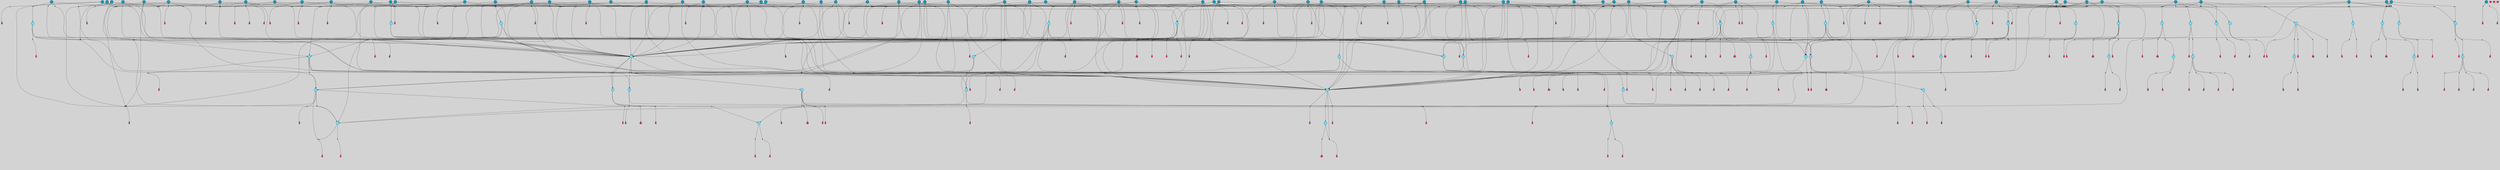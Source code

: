 // File exported with GEGELATI v1.3.1
// On the 2024-04-08 17:52:52
// With the File::TPGGraphDotExporter
digraph{
	graph[pad = "0.212, 0.055" bgcolor = lightgray]
	node[shape=circle style = filled label = ""]
		T3 [fillcolor="#66ddff"]
		T7 [fillcolor="#66ddff"]
		T9 [fillcolor="#66ddff"]
		T27 [fillcolor="#66ddff"]
		T111 [fillcolor="#66ddff"]
		T255 [fillcolor="#66ddff"]
		T321 [fillcolor="#1199bb"]
		T426 [fillcolor="#66ddff"]
		T506 [fillcolor="#66ddff"]
		T583 [fillcolor="#1199bb"]
		T658 [fillcolor="#66ddff"]
		T887 [fillcolor="#66ddff"]
		T888 [fillcolor="#66ddff"]
		T889 [fillcolor="#66ddff"]
		T890 [fillcolor="#66ddff"]
		T891 [fillcolor="#66ddff"]
		T892 [fillcolor="#66ddff"]
		T893 [fillcolor="#66ddff"]
		T925 [fillcolor="#66ddff"]
		T926 [fillcolor="#66ddff"]
		T927 [fillcolor="#66ddff"]
		T928 [fillcolor="#66ddff"]
		T929 [fillcolor="#66ddff"]
		T930 [fillcolor="#66ddff"]
		T950 [fillcolor="#1199bb"]
		T951 [fillcolor="#1199bb"]
		T970 [fillcolor="#66ddff"]
		T971 [fillcolor="#1199bb"]
		T972 [fillcolor="#66ddff"]
		T973 [fillcolor="#66ddff"]
		T974 [fillcolor="#66ddff"]
		T975 [fillcolor="#66ddff"]
		T976 [fillcolor="#66ddff"]
		T977 [fillcolor="#66ddff"]
		T984 [fillcolor="#1199bb"]
		T985 [fillcolor="#1199bb"]
		T986 [fillcolor="#1199bb"]
		T989 [fillcolor="#1199bb"]
		T991 [fillcolor="#1199bb"]
		T994 [fillcolor="#1199bb"]
		T995 [fillcolor="#1199bb"]
		T1000 [fillcolor="#1199bb"]
		T1003 [fillcolor="#1199bb"]
		T1004 [fillcolor="#1199bb"]
		T1011 [fillcolor="#1199bb"]
		T1019 [fillcolor="#1199bb"]
		T1022 [fillcolor="#1199bb"]
		T1026 [fillcolor="#1199bb"]
		T1027 [fillcolor="#66ddff"]
		T1028 [fillcolor="#66ddff"]
		T1029 [fillcolor="#66ddff"]
		T1030 [fillcolor="#66ddff"]
		T1031 [fillcolor="#66ddff"]
		T1032 [fillcolor="#66ddff"]
		T1033 [fillcolor="#66ddff"]
		T1034 [fillcolor="#1199bb"]
		T597 [fillcolor="#66ddff"]
		T1037 [fillcolor="#66ddff"]
		T1038 [fillcolor="#66ddff"]
		T1040 [fillcolor="#1199bb"]
		T1045 [fillcolor="#1199bb"]
		T1057 [fillcolor="#1199bb"]
		T1061 [fillcolor="#1199bb"]
		T1067 [fillcolor="#1199bb"]
		T1071 [fillcolor="#1199bb"]
		T1074 [fillcolor="#1199bb"]
		T1075 [fillcolor="#1199bb"]
		T1077 [fillcolor="#1199bb"]
		T1078 [fillcolor="#1199bb"]
		T1079 [fillcolor="#1199bb"]
		T1081 [fillcolor="#1199bb"]
		T1083 [fillcolor="#1199bb"]
		T1084 [fillcolor="#1199bb"]
		T1098 [fillcolor="#66ddff"]
		T1100 [fillcolor="#66ddff"]
		T1101 [fillcolor="#66ddff"]
		T899 [fillcolor="#66ddff"]
		T414 [fillcolor="#66ddff"]
		T1102 [fillcolor="#66ddff"]
		T1103 [fillcolor="#66ddff"]
		T1104 [fillcolor="#66ddff"]
		T1105 [fillcolor="#1199bb"]
		T1106 [fillcolor="#66ddff"]
		T1107 [fillcolor="#1199bb"]
		T1108 [fillcolor="#1199bb"]
		T1109 [fillcolor="#1199bb"]
		T1110 [fillcolor="#1199bb"]
		T1111 [fillcolor="#1199bb"]
		T1112 [fillcolor="#1199bb"]
		T1113 [fillcolor="#66ddff"]
		T1114 [fillcolor="#1199bb"]
		T1115 [fillcolor="#1199bb"]
		T1116 [fillcolor="#1199bb"]
		T28 [fillcolor="#1199bb"]
		T1117 [fillcolor="#1199bb"]
		T1118 [fillcolor="#1199bb"]
		T1119 [fillcolor="#1199bb"]
		T1120 [fillcolor="#1199bb"]
		T1121 [fillcolor="#1199bb"]
		T1122 [fillcolor="#1199bb"]
		T1124 [fillcolor="#1199bb"]
		T1129 [fillcolor="#1199bb"]
		T1130 [fillcolor="#1199bb"]
		T1131 [fillcolor="#1199bb"]
		T1134 [fillcolor="#66ddff"]
		T1136 [fillcolor="#1199bb"]
		T1137 [fillcolor="#1199bb"]
		T1138 [fillcolor="#1199bb"]
		T1140 [fillcolor="#1199bb"]
		T1142 [fillcolor="#1199bb"]
		T1143 [fillcolor="#1199bb"]
		T1145 [fillcolor="#1199bb"]
		T1149 [fillcolor="#1199bb"]
		T1150 [fillcolor="#1199bb"]
		T1152 [fillcolor="#1199bb"]
		T1153 [fillcolor="#1199bb"]
		T1154 [fillcolor="#1199bb"]
		T1155 [fillcolor="#1199bb"]
		T1156 [fillcolor="#1199bb"]
		T1157 [fillcolor="#1199bb"]
		T1158 [fillcolor="#1199bb"]
		T1159 [fillcolor="#1199bb"]
		T1160 [fillcolor="#1199bb"]
		T1161 [fillcolor="#1199bb"]
		T1162 [fillcolor="#1199bb"]
		T1163 [fillcolor="#1199bb"]
		T460 [fillcolor="#1199bb"]
		T1164 [fillcolor="#1199bb"]
		P19112 [fillcolor="#cccccc" shape=point] //6|
		I19112 [shape=box style=invis label="6|1&2|6#1|7&#92;n10|7&2|0#1|5&#92;n9|4&0|1#2|2&#92;n8|6&0|0#1|0&#92;n"]
		P19112 -> I19112[style=invis]
		A12662 [fillcolor="#ff3366" shape=box margin=0.03 width=0 height=0 label="3"]
		T3 -> P19112 -> A12662
		P19113 [fillcolor="#cccccc" shape=point] //3|
		I19113 [shape=box style=invis label="7|6&2|4#0|2&#92;n10|3&2|7#1|4&#92;n11|6&0|4#0|1&#92;n7|1&0|0#2|6&#92;n7|6&0|3#2|6&#92;n4|0&2|6#0|1&#92;n4|4&2|5#0|2&#92;n4|6&0|4#2|7&#92;n10|0&2|3#1|5&#92;n2|6&0|5#0|2&#92;n1|0&2|3#0|7&#92;n1|6&2|0#0|5&#92;n6|2&0|1#0|7&#92;n9|2&0|3#2|7&#92;n5|3&0|6#0|6&#92;n1|7&2|5#2|3&#92;n8|1&2|7#0|6&#92;n1|0&2|5#2|1&#92;n7|1&2|2#2|5&#92;n7|4&2|6#0|3&#92;n"]
		P19113 -> I19113[style=invis]
		A12663 [fillcolor="#ff3366" shape=box margin=0.03 width=0 height=0 label="4"]
		T3 -> P19113 -> A12663
		P19114 [fillcolor="#cccccc" shape=point] //-3|
		I19114 [shape=box style=invis label="1|6&2|7#0|7&#92;n10|2&0|7#1|3&#92;n9|6&2|7#2|2&#92;n5|3&0|7#0|7&#92;n1|6&2|3#0|0&#92;n2|3&2|3#2|2&#92;n5|1&2|6#0|6&#92;n"]
		P19114 -> I19114[style=invis]
		A12664 [fillcolor="#ff3366" shape=box margin=0.03 width=0 height=0 label="7"]
		T7 -> P19114 -> A12664
		P19115 [fillcolor="#cccccc" shape=point] //5|
		I19115 [shape=box style=invis label="0|5&2|3#0|1&#92;n0|6&2|1#2|4&#92;n6|2&2|6#0|7&#92;n7|4&0|3#0|1&#92;n5|4&0|7#1|6&#92;n9|1&0|5#2|2&#92;n6|3&2|3#1|7&#92;n11|7&2|4#1|6&#92;n2|5&0|1#0|0&#92;n4|7&0|0#0|2&#92;n6|2&0|6#0|0&#92;n2|1&2|6#2|4&#92;n10|0&2|0#1|0&#92;n6|6&2|4#0|6&#92;n"]
		P19115 -> I19115[style=invis]
		A12665 [fillcolor="#ff3366" shape=box margin=0.03 width=0 height=0 label="8"]
		T7 -> P19115 -> A12665
		P19116 [fillcolor="#cccccc" shape=point] //-6|
		I19116 [shape=box style=invis label="11|1&0|7#2|0&#92;n10|4&0|1#1|0&#92;n4|3&2|4#2|1&#92;n0|5&2|0#0|0&#92;n6|1&0|0#0|3&#92;n8|2&2|0#0|4&#92;n11|4&2|0#1|6&#92;n7|0&2|6#2|3&#92;n5|3&2|6#2|0&#92;n2|0&2|0#0|4&#92;n"]
		P19116 -> I19116[style=invis]
		A12666 [fillcolor="#ff3366" shape=box margin=0.03 width=0 height=0 label="9"]
		T9 -> P19116 -> A12666
		P19117 [fillcolor="#cccccc" shape=point] //2|
		I19117 [shape=box style=invis label="6|3&2|7#1|4&#92;n8|6&0|0#2|5&#92;n2|1&0|2#0|3&#92;n8|7&0|6#0|4&#92;n2|1&2|0#0|1&#92;n0|0&2|2#2|3&#92;n6|6&0|7#2|1&#92;n6|1&0|7#2|6&#92;n5|4&2|7#0|4&#92;n0|3&0|4#2|0&#92;n11|0&2|0#2|5&#92;n4|5&2|5#2|4&#92;n5|7&0|6#0|4&#92;n9|7&2|5#0|3&#92;n5|4&2|1#0|3&#92;n5|3&0|1#1|7&#92;n0|4&0|3#2|5&#92;n"]
		P19117 -> I19117[style=invis]
		A12667 [fillcolor="#ff3366" shape=box margin=0.03 width=0 height=0 label="10"]
		T9 -> P19117 -> A12667
		P19118 [fillcolor="#cccccc" shape=point] //2|
		I19118 [shape=box style=invis label="9|1&2|3#0|1&#92;n5|2&2|0#2|4&#92;n3|6&2|5#2|7&#92;n7|0&2|5#0|4&#92;n1|2&0|3#0|5&#92;n7|3&2|7#0|0&#92;n"]
		P19118 -> I19118[style=invis]
		A12668 [fillcolor="#ff3366" shape=box margin=0.03 width=0 height=0 label="2"]
		T27 -> P19118 -> A12668
		P19119 [fillcolor="#cccccc" shape=point] //-6|
		I19119 [shape=box style=invis label="7|5&0|4#0|4&#92;n11|0&2|5#2|1&#92;n"]
		P19119 -> I19119[style=invis]
		A12669 [fillcolor="#ff3366" shape=box margin=0.03 width=0 height=0 label="3"]
		T27 -> P19119 -> A12669
		T27 -> P19113
		P19120 [fillcolor="#cccccc" shape=point] //0|
		I19120 [shape=box style=invis label="2|5&0|1#0|6&#92;n6|1&2|2#2|7&#92;n8|0&0|3#1|4&#92;n4|3&2|5#2|4&#92;n8|1&2|4#0|0&#92;n6|6&0|1#2|6&#92;n11|7&2|4#2|5&#92;n6|2&2|4#0|2&#92;n8|5&2|4#2|4&#92;n2|1&2|1#2|2&#92;n2|7&2|5#2|6&#92;n9|7&0|5#0|4&#92;n1|2&0|5#2|6&#92;n4|2&2|3#2|7&#92;n3|3&2|1#0|2&#92;n"]
		P19120 -> I19120[style=invis]
		A12670 [fillcolor="#ff3366" shape=box margin=0.03 width=0 height=0 label="5"]
		T27 -> P19120 -> A12670
		P19121 [fillcolor="#cccccc" shape=point] //0|
		I19121 [shape=box style=invis label="4|0&0|3#2|7&#92;n10|2&0|3#1|7&#92;n3|5&0|2#0|3&#92;n4|5&0|0#2|1&#92;n10|7&2|0#1|2&#92;n5|3&2|3#1|6&#92;n9|5&2|0#0|4&#92;n5|4&2|7#0|2&#92;n10|3&2|7#1|4&#92;n7|2&0|1#2|6&#92;n8|6&0|5#0|5&#92;n8|7&2|3#0|5&#92;n2|6&2|4#0|0&#92;n"]
		P19121 -> I19121[style=invis]
		A12671 [fillcolor="#ff3366" shape=box margin=0.03 width=0 height=0 label="5"]
		T27 -> P19121 -> A12671
		P19122 [fillcolor="#cccccc" shape=point] //-5|
		I19122 [shape=box style=invis label="0|0&2|3#0|2&#92;n10|5&0|6#1|3&#92;n7|3&0|6#2|3&#92;n3|4&0|6#0|6&#92;n10|5&0|2#1|1&#92;n5|0&0|1#0|3&#92;n6|6&2|5#1|5&#92;n7|4&0|2#1|7&#92;n5|7&0|1#2|5&#92;n1|5&0|0#0|3&#92;n7|5&2|1#2|6&#92;n9|0&0|2#0|0&#92;n4|0&2|4#0|0&#92;n4|6&0|0#2|3&#92;n3|1&0|6#2|5&#92;n7|7&2|1#2|3&#92;n9|4&2|2#0|6&#92;n"]
		P19122 -> I19122[style=invis]
		T111 -> P19122 -> T9
		P19123 [fillcolor="#cccccc" shape=point] //7|
		I19123 [shape=box style=invis label="7|4&2|1#2|0&#92;n4|1&2|4#2|3&#92;n5|0&2|0#2|2&#92;n6|1&2|4#2|6&#92;n"]
		P19123 -> I19123[style=invis]
		A12672 [fillcolor="#ff3366" shape=box margin=0.03 width=0 height=0 label="9"]
		T111 -> P19123 -> A12672
		P19124 [fillcolor="#cccccc" shape=point] //2|
		I19124 [shape=box style=invis label="3|0&2|0#0|1&#92;n11|2&0|7#1|6&#92;n8|7&2|4#0|5&#92;n5|3&0|2#2|6&#92;n4|4&2|4#2|6&#92;n3|0&0|7#0|1&#92;n2|7&2|2#2|5&#92;n9|3&2|6#2|7&#92;n7|7&0|0#0|4&#92;n6|1&2|4#1|3&#92;n5|4&2|0#1|6&#92;n1|3&0|7#0|4&#92;n"]
		P19124 -> I19124[style=invis]
		A12673 [fillcolor="#ff3366" shape=box margin=0.03 width=0 height=0 label="7"]
		T111 -> P19124 -> A12673
		T111 -> P19116
		P19125 [fillcolor="#cccccc" shape=point] //-1|
		I19125 [shape=box style=invis label="1|7&2|1#0|6&#92;n8|1&2|3#0|5&#92;n10|6&2|7#1|0&#92;n1|7&2|5#0|2&#92;n0|3&0|3#2|2&#92;n3|5&0|1#0|0&#92;n3|5&0|2#0|3&#92;n1|5&2|0#0|4&#92;n5|7&2|2#2|5&#92;n4|0&2|3#0|3&#92;n"]
		P19125 -> I19125[style=invis]
		T255 -> P19125 -> T3
		P19126 [fillcolor="#cccccc" shape=point] //-9|
		I19126 [shape=box style=invis label="7|1&0|0#2|6&#92;n1|6&0|4#2|7&#92;n7|6&2|4#0|2&#92;n10|7&2|1#1|3&#92;n7|6&0|3#2|6&#92;n4|0&2|2#2|1&#92;n1|0&0|5#2|3&#92;n6|1&2|6#1|1&#92;n7|4&2|6#1|0&#92;n9|5&0|1#0|2&#92;n9|2&0|3#0|7&#92;n6|0&2|7#0|6&#92;n10|5&2|3#1|5&#92;n10|0&2|7#1|4&#92;n1|0&2|3#0|7&#92;n5|2&0|6#0|6&#92;n2|6&0|1#0|2&#92;n7|4&2|5#0|3&#92;n3|6&2|4#0|5&#92;n1|6&2|0#0|5&#92;n"]
		P19126 -> I19126[style=invis]
		A12674 [fillcolor="#ff3366" shape=box margin=0.03 width=0 height=0 label="4"]
		T255 -> P19126 -> A12674
		P19127 [fillcolor="#cccccc" shape=point] //7|
		I19127 [shape=box style=invis label="9|6&2|6#1|3&#92;n9|7&2|0#1|7&#92;n3|0&2|0#0|0&#92;n1|6&0|0#0|4&#92;n7|4&0|3#0|1&#92;n"]
		P19127 -> I19127[style=invis]
		A12675 [fillcolor="#ff3366" shape=box margin=0.03 width=0 height=0 label="12"]
		T255 -> P19127 -> A12675
		P19128 [fillcolor="#cccccc" shape=point] //-9|
		I19128 [shape=box style=invis label="11|5&0|0#2|6&#92;n8|5&2|3#2|1&#92;n7|1&0|6#1|3&#92;n11|4&0|2#0|1&#92;n9|0&2|7#1|6&#92;n10|1&0|3#1|6&#92;n0|3&0|4#2|5&#92;n5|7&2|3#1|6&#92;n2|0&2|1#0|7&#92;n"]
		P19128 -> I19128[style=invis]
		A12676 [fillcolor="#ff3366" shape=box margin=0.03 width=0 height=0 label="2"]
		T255 -> P19128 -> A12676
		P19129 [fillcolor="#cccccc" shape=point] //-7|
		I19129 [shape=box style=invis label="9|1&2|7#2|1&#92;n7|0&2|0#2|7&#92;n2|3&2|3#2|2&#92;n8|5&2|1#0|3&#92;n5|5&0|7#0|1&#92;n1|6&2|7#0|7&#92;n10|2&0|7#1|3&#92;n6|4&2|2#2|4&#92;n0|6&2|5#0|2&#92;n"]
		P19129 -> I19129[style=invis]
		A12677 [fillcolor="#ff3366" shape=box margin=0.03 width=0 height=0 label="7"]
		T255 -> P19129 -> A12677
		P19130 [fillcolor="#cccccc" shape=point] //3|
		I19130 [shape=box style=invis label="7|6&2|4#0|2&#92;n10|3&2|7#1|4&#92;n11|6&0|4#0|1&#92;n7|1&0|0#2|6&#92;n7|6&0|3#2|6&#92;n4|0&2|6#0|1&#92;n4|4&2|5#0|2&#92;n4|6&0|4#2|7&#92;n10|0&2|3#1|5&#92;n2|6&0|5#0|2&#92;n1|0&2|3#0|7&#92;n1|6&2|0#0|5&#92;n6|2&0|1#0|7&#92;n9|2&0|3#2|7&#92;n5|3&0|6#0|6&#92;n1|7&2|5#2|3&#92;n8|1&2|7#0|6&#92;n1|0&2|5#2|1&#92;n7|1&2|2#2|5&#92;n7|4&2|6#0|3&#92;n"]
		P19130 -> I19130[style=invis]
		A12678 [fillcolor="#ff3366" shape=box margin=0.03 width=0 height=0 label="4"]
		T321 -> P19130 -> A12678
		P19131 [fillcolor="#cccccc" shape=point] //6|
		I19131 [shape=box style=invis label="6|1&2|6#1|7&#92;n10|7&2|0#1|5&#92;n9|4&0|1#2|2&#92;n8|6&0|0#1|0&#92;n"]
		P19131 -> I19131[style=invis]
		A12679 [fillcolor="#ff3366" shape=box margin=0.03 width=0 height=0 label="3"]
		T321 -> P19131 -> A12679
		T426 -> P19115
		P19132 [fillcolor="#cccccc" shape=point] //-5|
		I19132 [shape=box style=invis label="10|6&2|5#1|6&#92;n9|3&0|1#1|7&#92;n2|4&0|1#0|1&#92;n11|3&0|7#1|6&#92;n5|1&0|6#2|7&#92;n8|0&0|0#0|1&#92;n0|6&0|7#0|4&#92;n6|7&2|6#2|6&#92;n11|0&2|3#0|5&#92;n"]
		P19132 -> I19132[style=invis]
		T426 -> P19132 -> T7
		P19133 [fillcolor="#cccccc" shape=point] //-7|
		I19133 [shape=box style=invis label="6|4&2|6#1|0&#92;n2|6&0|2#0|0&#92;n9|4&2|6#2|1&#92;n11|5&0|1#0|1&#92;n5|5&0|0#0|1&#92;n4|6&0|7#0|5&#92;n1|0&2|4#2|2&#92;n3|4&0|2#0|5&#92;n0|4&2|6#0|0&#92;n10|1&0|0#1|0&#92;n7|0&2|0#2|2&#92;n1|2&2|5#2|2&#92;n1|4&0|1#0|7&#92;n9|0&0|6#1|2&#92;n10|3&0|4#1|2&#92;n3|3&2|2#0|7&#92;n1|6&2|0#0|0&#92;n3|2&0|1#2|2&#92;n"]
		P19133 -> I19133[style=invis]
		A12680 [fillcolor="#ff3366" shape=box margin=0.03 width=0 height=0 label="1"]
		T426 -> P19133 -> A12680
		P19134 [fillcolor="#cccccc" shape=point] //-4|
		I19134 [shape=box style=invis label="0|6&2|7#2|4&#92;n4|4&0|4#2|6&#92;n3|0&0|7#0|1&#92;n5|3&0|2#2|6&#92;n1|3&0|7#0|1&#92;n5|4&2|0#1|6&#92;n10|5&0|6#1|5&#92;n2|5&2|1#2|2&#92;n6|1&2|4#2|3&#92;n3|0&2|2#0|1&#92;n11|2&0|5#1|6&#92;n9|3&2|6#2|7&#92;n7|7&0|0#0|4&#92;n8|1&0|1#1|5&#92;n"]
		P19134 -> I19134[style=invis]
		A12681 [fillcolor="#ff3366" shape=box margin=0.03 width=0 height=0 label="7"]
		T426 -> P19134 -> A12681
		P19135 [fillcolor="#cccccc" shape=point] //9|
		I19135 [shape=box style=invis label="11|0&2|0#1|1&#92;n3|6&0|6#0|0&#92;n1|4&0|0#2|4&#92;n7|5&2|2#1|3&#92;n11|7&2|6#1|7&#92;n5|2&0|6#1|5&#92;n9|5&0|6#0|3&#92;n2|2&2|7#0|5&#92;n9|3&2|2#2|0&#92;n11|0&2|7#0|1&#92;n1|1&2|0#0|1&#92;n6|6&0|6#1|2&#92;n9|7&0|1#0|3&#92;n2|0&2|4#2|5&#92;n2|4&2|2#0|0&#92;n6|1&2|1#1|7&#92;n10|7&2|5#1|6&#92;n11|5&2|7#2|4&#92;n"]
		P19135 -> I19135[style=invis]
		A12682 [fillcolor="#ff3366" shape=box margin=0.03 width=0 height=0 label="1"]
		T426 -> P19135 -> A12682
		P19136 [fillcolor="#cccccc" shape=point] //-1|
		I19136 [shape=box style=invis label="2|0&0|4#2|2&#92;n8|6&2|3#0|5&#92;n6|3&2|6#2|2&#92;n5|1&0|6#1|6&#92;n7|1&0|7#1|6&#92;n6|6&0|2#2|6&#92;n5|1&0|7#1|6&#92;n1|3&2|1#2|7&#92;n1|6&2|3#0|0&#92;n8|0&0|3#0|7&#92;n2|6&0|7#2|7&#92;n1|1&2|4#2|2&#92;n5|3&0|7#1|5&#92;n5|5&0|6#1|4&#92;n"]
		P19136 -> I19136[style=invis]
		A12683 [fillcolor="#ff3366" shape=box margin=0.03 width=0 height=0 label="7"]
		T506 -> P19136 -> A12683
		P19137 [fillcolor="#cccccc" shape=point] //1|
		I19137 [shape=box style=invis label="2|6&0|1#2|6&#92;n8|1&2|4#0|0&#92;n7|2&2|3#2|2&#92;n8|0&0|3#1|6&#92;n0|3&0|0#2|4&#92;n2|5&2|4#2|4&#92;n6|6&0|1#2|6&#92;n11|7&2|4#2|5&#92;n2|0&2|5#2|6&#92;n1|2&0|5#2|6&#92;n4|3&2|5#2|4&#92;n2|0&2|1#2|2&#92;n4|7&0|5#0|4&#92;n2|0&0|5#0|0&#92;n8|4&2|3#2|7&#92;n"]
		P19137 -> I19137[style=invis]
		T506 -> P19137 -> T111
		P19138 [fillcolor="#cccccc" shape=point] //5|
		I19138 [shape=box style=invis label="6|7&0|4#1|5&#92;n11|4&2|0#1|6&#92;n5|3&2|6#2|0&#92;n10|2&2|2#1|4&#92;n2|2&2|2#0|3&#92;n2|0&2|0#0|4&#92;n11|1&0|7#2|0&#92;n11|0&2|0#0|0&#92;n3|2&0|3#2|2&#92;n10|1&2|6#1|1&#92;n7|0&2|6#2|4&#92;n"]
		P19138 -> I19138[style=invis]
		A12684 [fillcolor="#ff3366" shape=box margin=0.03 width=0 height=0 label="9"]
		T506 -> P19138 -> A12684
		P19139 [fillcolor="#cccccc" shape=point] //8|
		I19139 [shape=box style=invis label="2|1&2|0#0|5&#92;n0|0&2|6#0|0&#92;n2|7&0|4#0|4&#92;n"]
		P19139 -> I19139[style=invis]
		A12685 [fillcolor="#ff3366" shape=box margin=0.03 width=0 height=0 label="2"]
		T506 -> P19139 -> A12685
		P19140 [fillcolor="#cccccc" shape=point] //-8|
		I19140 [shape=box style=invis label="1|1&2|7#2|5&#92;n10|1&2|7#1|7&#92;n5|2&0|0#2|4&#92;n7|6&0|0#2|6&#92;n3|0&0|7#0|3&#92;n"]
		P19140 -> I19140[style=invis]
		A12686 [fillcolor="#ff3366" shape=box margin=0.03 width=0 height=0 label="2"]
		T506 -> P19140 -> A12686
		P19141 [fillcolor="#cccccc" shape=point] //5|
		I19141 [shape=box style=invis label="6|1&2|4#0|0&#92;n8|2&0|5#0|0&#92;n6|4&2|2#1|3&#92;n3|6&0|1#2|2&#92;n6|2&2|1#0|5&#92;n9|0&2|4#0|7&#92;n11|1&0|1#0|5&#92;n6|0&2|7#2|7&#92;n"]
		P19141 -> I19141[style=invis]
		A12687 [fillcolor="#ff3366" shape=box margin=0.03 width=0 height=0 label="7"]
		T583 -> P19141 -> A12687
		P19142 [fillcolor="#cccccc" shape=point] //6|
		I19142 [shape=box style=invis label="2|6&0|1#0|6&#92;n6|1&2|2#2|7&#92;n7|2&2|5#2|2&#92;n2|7&2|5#2|6&#92;n4|3&2|5#2|4&#92;n8|5&2|4#2|4&#92;n6|6&0|1#2|6&#92;n11|7&2|4#2|5&#92;n6|2&2|4#0|2&#92;n8|5&2|7#2|5&#92;n8|0&0|3#1|6&#92;n2|0&2|1#2|2&#92;n8|1&2|4#0|0&#92;n9|7&0|5#0|4&#92;n3|6&0|6#0|3&#92;n1|2&0|5#2|6&#92;n4|2&2|3#2|7&#92;n3|3&2|1#0|2&#92;n"]
		P19142 -> I19142[style=invis]
		T583 -> P19142 -> T111
		P19143 [fillcolor="#cccccc" shape=point] //4|
		I19143 [shape=box style=invis label="10|2&0|7#1|3&#92;n6|0&2|7#2|2&#92;n2|3&2|3#0|2&#92;n4|0&0|0#0|0&#92;n5|1&2|7#0|3&#92;n"]
		P19143 -> I19143[style=invis]
		A12688 [fillcolor="#ff3366" shape=box margin=0.03 width=0 height=0 label="7"]
		T583 -> P19143 -> A12688
		T583 -> P19138
		T583 -> P19136
		P19144 [fillcolor="#cccccc" shape=point] //1|
		I19144 [shape=box style=invis label="6|0&2|2#2|0&#92;n"]
		P19144 -> I19144[style=invis]
		T658 -> P19144 -> T426
		T658 -> P19142
		T658 -> P19142
		P19145 [fillcolor="#cccccc" shape=point] //-7|
		I19145 [shape=box style=invis label="3|7&0|0#0|1&#92;n8|7&0|0#0|6&#92;n7|3&0|3#1|4&#92;n10|3&2|1#1|1&#92;n8|5&0|2#2|5&#92;n10|0&2|0#1|7&#92;n"]
		P19145 -> I19145[style=invis]
		A12689 [fillcolor="#ff3366" shape=box margin=0.03 width=0 height=0 label="7"]
		T658 -> P19145 -> A12689
		P19146 [fillcolor="#cccccc" shape=point] //-5|
		I19146 [shape=box style=invis label="10|5&0|6#1|5&#92;n4|4&0|4#2|6&#92;n9|3&2|6#2|7&#92;n5|3&0|2#0|6&#92;n1|3&0|7#0|1&#92;n5|4&2|0#1|6&#92;n0|6&2|7#2|4&#92;n2|5&2|1#2|2&#92;n3|0&2|2#0|1&#92;n5|2&0|5#1|6&#92;n3|0&0|7#0|1&#92;n7|7&0|0#0|4&#92;n8|1&0|1#1|5&#92;n"]
		P19146 -> I19146[style=invis]
		T658 -> P19146 -> T3
		P19147 [fillcolor="#cccccc" shape=point] //-6|
		I19147 [shape=box style=invis label="6|2&2|7#0|5&#92;n6|4&2|2#0|2&#92;n1|7&2|5#2|2&#92;n0|0&0|2#2|2&#92;n8|3&2|2#2|6&#92;n3|2&0|1#0|3&#92;n0|4&2|7#2|6&#92;n4|4&0|1#2|5&#92;n0|6&2|5#0|5&#92;n4|5&0|3#0|5&#92;n11|7&0|1#0|1&#92;n"]
		P19147 -> I19147[style=invis]
		A12690 [fillcolor="#ff3366" shape=box margin=0.03 width=0 height=0 label="5"]
		T891 -> P19147 -> A12690
		P19148 [fillcolor="#cccccc" shape=point] //7|
		I19148 [shape=box style=invis label="10|5&0|6#1|7&#92;n4|3&2|6#0|3&#92;n8|4&0|6#1|2&#92;n3|0&2|0#2|3&#92;n5|6&2|3#0|4&#92;n0|7&2|1#0|5&#92;n8|7&2|2#2|5&#92;n9|1&0|0#1|0&#92;n10|1&2|1#1|4&#92;n3|3&2|7#0|4&#92;n5|2&2|3#0|4&#92;n2|0&2|6#2|2&#92;n1|7&0|1#0|7&#92;n"]
		P19148 -> I19148[style=invis]
		T891 -> P19148 -> T889
		P19149 [fillcolor="#cccccc" shape=point] //4|
		I19149 [shape=box style=invis label="7|1&0|6#0|1&#92;n6|7&2|7#1|7&#92;n10|1&2|1#1|1&#92;n9|6&2|2#1|4&#92;n4|7&0|4#2|2&#92;n9|6&0|5#1|1&#92;n10|0&2|6#1|6&#92;n5|1&0|1#2|3&#92;n10|1&0|5#1|0&#92;n3|4&2|3#0|0&#92;n8|2&0|5#2|4&#92;n1|6&2|0#0|0&#92;n2|3&0|1#2|6&#92;n5|2&2|2#1|6&#92;n2|2&0|1#2|1&#92;n3|1&2|7#0|3&#92;n6|7&2|3#0|4&#92;n"]
		P19149 -> I19149[style=invis]
		A12691 [fillcolor="#ff3366" shape=box margin=0.03 width=0 height=0 label="10"]
		T889 -> P19149 -> A12691
		P19150 [fillcolor="#cccccc" shape=point] //6|
		I19150 [shape=box style=invis label="6|1&2|6#1|7&#92;n10|7&2|0#1|5&#92;n9|4&0|1#2|2&#92;n8|6&0|0#1|0&#92;n"]
		P19150 -> I19150[style=invis]
		A12692 [fillcolor="#ff3366" shape=box margin=0.03 width=0 height=0 label="3"]
		T890 -> P19150 -> A12692
		P19151 [fillcolor="#cccccc" shape=point] //-1|
		I19151 [shape=box style=invis label="0|7&2|6#2|1&#92;n8|3&0|5#2|5&#92;n3|5&0|7#2|7&#92;n2|1&2|4#0|4&#92;n0|5&0|3#2|4&#92;n1|0&0|7#0|4&#92;n6|5&2|4#1|4&#92;n11|7&2|2#2|2&#92;n"]
		P19151 -> I19151[style=invis]
		T891 -> P19151 -> T887
		P19152 [fillcolor="#cccccc" shape=point] //3|
		I19152 [shape=box style=invis label="4|7&0|7#2|7&#92;n11|5&2|6#0|2&#92;n5|5&2|6#2|0&#92;n3|2&0|6#0|3&#92;n10|2&2|5#1|5&#92;n9|4&2|3#1|5&#92;n2|5&2|7#2|4&#92;n11|3&2|5#1|0&#92;n7|0&0|7#2|1&#92;n1|2&0|5#0|1&#92;n"]
		P19152 -> I19152[style=invis]
		A12693 [fillcolor="#ff3366" shape=box margin=0.03 width=0 height=0 label="5"]
		T889 -> P19152 -> A12693
		P19153 [fillcolor="#cccccc" shape=point] //6|
		I19153 [shape=box style=invis label="6|1&2|6#1|7&#92;n10|7&2|0#1|5&#92;n9|4&0|1#2|2&#92;n8|6&0|0#1|0&#92;n"]
		P19153 -> I19153[style=invis]
		A12694 [fillcolor="#ff3366" shape=box margin=0.03 width=0 height=0 label="3"]
		T892 -> P19153 -> A12694
		P19154 [fillcolor="#cccccc" shape=point] //3|
		I19154 [shape=box style=invis label="7|6&2|4#0|2&#92;n10|3&2|7#1|4&#92;n11|6&0|4#0|1&#92;n7|1&0|0#2|6&#92;n7|6&0|3#2|6&#92;n4|0&2|6#0|1&#92;n4|4&2|5#0|2&#92;n4|6&0|4#2|7&#92;n10|0&2|3#1|5&#92;n2|6&0|5#0|2&#92;n1|0&2|3#0|7&#92;n1|6&2|0#0|5&#92;n6|2&0|1#0|7&#92;n9|2&0|3#2|7&#92;n5|3&0|6#0|6&#92;n1|7&2|5#2|3&#92;n8|1&2|7#0|6&#92;n1|0&2|5#2|1&#92;n7|1&2|2#2|5&#92;n7|4&2|6#0|3&#92;n"]
		P19154 -> I19154[style=invis]
		A12695 [fillcolor="#ff3366" shape=box margin=0.03 width=0 height=0 label="4"]
		T890 -> P19154 -> A12695
		P19155 [fillcolor="#cccccc" shape=point] //7|
		I19155 [shape=box style=invis label="10|5&0|6#1|7&#92;n4|3&2|6#0|3&#92;n8|4&0|6#1|2&#92;n3|0&2|0#2|3&#92;n5|6&2|3#0|4&#92;n0|7&2|1#0|5&#92;n8|7&2|2#2|5&#92;n9|1&0|0#1|0&#92;n10|1&2|1#1|4&#92;n3|3&2|7#0|4&#92;n5|2&2|3#0|4&#92;n2|0&2|6#2|2&#92;n1|7&0|1#0|7&#92;n"]
		P19155 -> I19155[style=invis]
		T891 -> P19155 -> T889
		P19156 [fillcolor="#cccccc" shape=point] //-3|
		I19156 [shape=box style=invis label="1|6&2|7#0|7&#92;n10|2&0|7#1|3&#92;n9|6&2|7#2|2&#92;n5|3&0|7#0|7&#92;n1|6&2|3#0|0&#92;n2|3&2|3#2|2&#92;n5|1&2|6#0|6&#92;n"]
		P19156 -> I19156[style=invis]
		A12696 [fillcolor="#ff3366" shape=box margin=0.03 width=0 height=0 label="7"]
		T887 -> P19156 -> A12696
		P19157 [fillcolor="#cccccc" shape=point] //0|
		I19157 [shape=box style=invis label="9|3&2|3#2|3&#92;n0|3&2|3#0|3&#92;n11|5&0|6#2|7&#92;n6|1&2|6#0|6&#92;n11|6&2|7#0|1&#92;n1|7&0|7#2|0&#92;n8|6&2|0#0|7&#92;n4|0&0|3#2|5&#92;n7|0&2|4#1|2&#92;n6|1&2|0#0|7&#92;n"]
		P19157 -> I19157[style=invis]
		T891 -> P19157 -> T888
		P19158 [fillcolor="#cccccc" shape=point] //-1|
		I19158 [shape=box style=invis label="1|7&2|1#0|6&#92;n8|1&2|3#0|5&#92;n10|6&2|7#1|0&#92;n1|7&2|5#0|2&#92;n0|3&0|3#2|2&#92;n3|5&0|1#0|0&#92;n3|5&0|2#0|3&#92;n1|5&2|0#0|4&#92;n5|7&2|2#2|5&#92;n4|0&2|3#0|3&#92;n"]
		P19158 -> I19158[style=invis]
		T888 -> P19158 -> T892
		P19159 [fillcolor="#cccccc" shape=point] //2|
		I19159 [shape=box style=invis label="11|2&2|1#2|2&#92;n0|1&0|0#0|6&#92;n9|2&0|4#2|2&#92;n9|7&2|0#0|0&#92;n4|5&0|6#2|7&#92;n6|7&0|2#0|1&#92;n5|6&0|2#1|0&#92;n11|6&2|1#2|1&#92;n11|0&0|0#2|3&#92;n8|4&0|7#1|1&#92;n11|3&0|7#1|6&#92;n9|2&2|1#2|5&#92;n11|7&0|2#0|2&#92;n"]
		P19159 -> I19159[style=invis]
		T889 -> P19159 -> T890
		P19160 [fillcolor="#cccccc" shape=point] //5|
		I19160 [shape=box style=invis label="0|5&2|3#0|1&#92;n0|6&2|1#2|4&#92;n6|2&2|6#0|7&#92;n7|4&0|3#0|1&#92;n5|4&0|7#1|6&#92;n9|1&0|5#2|2&#92;n6|3&2|3#1|7&#92;n11|7&2|4#1|6&#92;n2|5&0|1#0|0&#92;n4|7&0|0#0|2&#92;n6|2&0|6#0|0&#92;n2|1&2|6#2|4&#92;n10|0&2|0#1|0&#92;n6|6&2|4#0|6&#92;n"]
		P19160 -> I19160[style=invis]
		A12697 [fillcolor="#ff3366" shape=box margin=0.03 width=0 height=0 label="8"]
		T887 -> P19160 -> A12697
		P19161 [fillcolor="#cccccc" shape=point] //-2|
		I19161 [shape=box style=invis label="9|1&2|7#2|1&#92;n10|2&2|2#1|6&#92;n7|0&2|6#2|7&#92;n10|2&0|7#1|3&#92;n2|3&2|3#2|2&#92;n5|5&0|7#1|1&#92;n1|6&2|7#0|7&#92;n8|5&2|1#0|3&#92;n0|6&2|5#0|2&#92;n"]
		P19161 -> I19161[style=invis]
		A12698 [fillcolor="#ff3366" shape=box margin=0.03 width=0 height=0 label="7"]
		T888 -> P19161 -> A12698
		P19162 [fillcolor="#cccccc" shape=point] //-9|
		I19162 [shape=box style=invis label="11|5&0|0#2|6&#92;n8|5&2|3#2|1&#92;n7|1&0|6#1|3&#92;n11|4&0|2#0|1&#92;n9|0&2|7#1|6&#92;n10|1&0|3#1|6&#92;n0|3&0|4#2|5&#92;n5|7&2|3#1|6&#92;n2|0&2|1#0|7&#92;n"]
		P19162 -> I19162[style=invis]
		A12699 [fillcolor="#ff3366" shape=box margin=0.03 width=0 height=0 label="2"]
		T888 -> P19162 -> A12699
		P19163 [fillcolor="#cccccc" shape=point] //7|
		I19163 [shape=box style=invis label="9|6&2|6#1|3&#92;n9|7&2|0#1|7&#92;n3|0&2|0#0|0&#92;n1|6&0|0#0|4&#92;n7|4&0|3#0|1&#92;n"]
		P19163 -> I19163[style=invis]
		A12700 [fillcolor="#ff3366" shape=box margin=0.03 width=0 height=0 label="12"]
		T888 -> P19163 -> A12700
		P19164 [fillcolor="#cccccc" shape=point] //7|
		I19164 [shape=box style=invis label="7|4&2|1#2|4&#92;n1|1&2|1#0|4&#92;n10|3&0|3#1|2&#92;n8|0&0|4#1|2&#92;n7|6&0|5#0|5&#92;n0|0&2|7#2|7&#92;n6|7&0|2#0|6&#92;n4|3&2|0#0|1&#92;n4|6&0|7#2|5&#92;n7|4&2|7#0|4&#92;n2|0&2|0#2|6&#92;n8|3&0|6#1|5&#92;n"]
		P19164 -> I19164[style=invis]
		A12701 [fillcolor="#ff3366" shape=box margin=0.03 width=0 height=0 label="0"]
		T888 -> P19164 -> A12701
		P19165 [fillcolor="#cccccc" shape=point] //3|
		I19165 [shape=box style=invis label="7|6&2|4#0|2&#92;n10|3&2|7#1|4&#92;n11|6&0|4#0|1&#92;n7|1&0|0#2|6&#92;n7|6&0|3#2|6&#92;n4|0&2|6#0|1&#92;n4|4&2|5#0|2&#92;n4|6&0|4#2|7&#92;n10|0&2|3#1|5&#92;n2|6&0|5#0|2&#92;n1|0&2|3#0|7&#92;n1|6&2|0#0|5&#92;n6|2&0|1#0|7&#92;n9|2&0|3#2|7&#92;n5|3&0|6#0|6&#92;n1|7&2|5#2|3&#92;n8|1&2|7#0|6&#92;n1|0&2|5#2|1&#92;n7|1&2|2#2|5&#92;n7|4&2|6#0|3&#92;n"]
		P19165 -> I19165[style=invis]
		A12702 [fillcolor="#ff3366" shape=box margin=0.03 width=0 height=0 label="4"]
		T892 -> P19165 -> A12702
		P19166 [fillcolor="#cccccc" shape=point] //-2|
		I19166 [shape=box style=invis label="10|0&2|5#1|1&#92;n5|5&0|6#2|7&#92;n"]
		P19166 -> I19166[style=invis]
		T893 -> P19166 -> T426
		T893 -> P19142
		P19167 [fillcolor="#cccccc" shape=point] //-9|
		I19167 [shape=box style=invis label="9|7&2|1#0|6&#92;n5|7&0|2#2|5&#92;n3|5&0|1#0|0&#92;n3|5&0|6#2|1&#92;n1|7&2|5#0|2&#92;n10|6&2|7#1|0&#92;n3|5&0|2#0|3&#92;n2|0&0|5#0|0&#92;n1|5&2|0#0|4&#92;n8|1&2|3#0|5&#92;n0|1&2|3#0|3&#92;n"]
		P19167 -> I19167[style=invis]
		T893 -> P19167 -> T3
		P19168 [fillcolor="#cccccc" shape=point] //-6|
		I19168 [shape=box style=invis label="6|2&2|7#0|5&#92;n6|4&2|2#0|2&#92;n1|7&2|5#2|2&#92;n0|0&0|2#2|2&#92;n8|3&2|2#2|6&#92;n3|2&0|1#0|3&#92;n0|4&2|7#2|6&#92;n4|4&0|1#2|5&#92;n0|6&2|5#0|5&#92;n4|5&0|3#0|5&#92;n11|7&0|1#0|1&#92;n"]
		P19168 -> I19168[style=invis]
		A12703 [fillcolor="#ff3366" shape=box margin=0.03 width=0 height=0 label="5"]
		T929 -> P19168 -> A12703
		P19169 [fillcolor="#cccccc" shape=point] //7|
		I19169 [shape=box style=invis label="10|5&0|6#1|7&#92;n4|3&2|6#0|3&#92;n8|4&0|6#1|2&#92;n3|0&2|0#2|3&#92;n5|6&2|3#0|4&#92;n0|7&2|1#0|5&#92;n8|7&2|2#2|5&#92;n9|1&0|0#1|0&#92;n10|1&2|1#1|4&#92;n3|3&2|7#0|4&#92;n5|2&2|3#0|4&#92;n2|0&2|6#2|2&#92;n1|7&0|1#0|7&#92;n"]
		P19169 -> I19169[style=invis]
		T929 -> P19169 -> T927
		P19170 [fillcolor="#cccccc" shape=point] //4|
		I19170 [shape=box style=invis label="7|1&0|6#0|1&#92;n6|7&2|7#1|7&#92;n10|1&2|1#1|1&#92;n9|6&2|2#1|4&#92;n4|7&0|4#2|2&#92;n9|6&0|5#1|1&#92;n10|0&2|6#1|6&#92;n5|1&0|1#2|3&#92;n10|1&0|5#1|0&#92;n3|4&2|3#0|0&#92;n8|2&0|5#2|4&#92;n1|6&2|0#0|0&#92;n2|3&0|1#2|6&#92;n5|2&2|2#1|6&#92;n2|2&0|1#2|1&#92;n3|1&2|7#0|3&#92;n6|7&2|3#0|4&#92;n"]
		P19170 -> I19170[style=invis]
		A12704 [fillcolor="#ff3366" shape=box margin=0.03 width=0 height=0 label="10"]
		T927 -> P19170 -> A12704
		P19171 [fillcolor="#cccccc" shape=point] //6|
		I19171 [shape=box style=invis label="6|1&2|6#1|7&#92;n10|7&2|0#1|5&#92;n9|4&0|1#2|2&#92;n8|6&0|0#1|0&#92;n"]
		P19171 -> I19171[style=invis]
		A12705 [fillcolor="#ff3366" shape=box margin=0.03 width=0 height=0 label="3"]
		T928 -> P19171 -> A12705
		P19172 [fillcolor="#cccccc" shape=point] //-1|
		I19172 [shape=box style=invis label="0|7&2|6#2|1&#92;n8|3&0|5#2|5&#92;n3|5&0|7#2|7&#92;n2|1&2|4#0|4&#92;n0|5&0|3#2|4&#92;n1|0&0|7#0|4&#92;n6|5&2|4#1|4&#92;n11|7&2|2#2|2&#92;n"]
		P19172 -> I19172[style=invis]
		T929 -> P19172 -> T925
		P19173 [fillcolor="#cccccc" shape=point] //3|
		I19173 [shape=box style=invis label="4|7&0|7#2|7&#92;n11|5&2|6#0|2&#92;n5|5&2|6#2|0&#92;n3|2&0|6#0|3&#92;n10|2&2|5#1|5&#92;n9|4&2|3#1|5&#92;n2|5&2|7#2|4&#92;n11|3&2|5#1|0&#92;n7|0&0|7#2|1&#92;n1|2&0|5#0|1&#92;n"]
		P19173 -> I19173[style=invis]
		A12706 [fillcolor="#ff3366" shape=box margin=0.03 width=0 height=0 label="5"]
		T927 -> P19173 -> A12706
		P19174 [fillcolor="#cccccc" shape=point] //6|
		I19174 [shape=box style=invis label="6|1&2|6#1|7&#92;n10|7&2|0#1|5&#92;n9|4&0|1#2|2&#92;n8|6&0|0#1|0&#92;n"]
		P19174 -> I19174[style=invis]
		A12707 [fillcolor="#ff3366" shape=box margin=0.03 width=0 height=0 label="3"]
		T930 -> P19174 -> A12707
		P19175 [fillcolor="#cccccc" shape=point] //3|
		I19175 [shape=box style=invis label="7|6&2|4#0|2&#92;n10|3&2|7#1|4&#92;n11|6&0|4#0|1&#92;n7|1&0|0#2|6&#92;n7|6&0|3#2|6&#92;n4|0&2|6#0|1&#92;n4|4&2|5#0|2&#92;n4|6&0|4#2|7&#92;n10|0&2|3#1|5&#92;n2|6&0|5#0|2&#92;n1|0&2|3#0|7&#92;n1|6&2|0#0|5&#92;n6|2&0|1#0|7&#92;n9|2&0|3#2|7&#92;n5|3&0|6#0|6&#92;n1|7&2|5#2|3&#92;n8|1&2|7#0|6&#92;n1|0&2|5#2|1&#92;n7|1&2|2#2|5&#92;n7|4&2|6#0|3&#92;n"]
		P19175 -> I19175[style=invis]
		A12708 [fillcolor="#ff3366" shape=box margin=0.03 width=0 height=0 label="4"]
		T928 -> P19175 -> A12708
		P19176 [fillcolor="#cccccc" shape=point] //7|
		I19176 [shape=box style=invis label="10|5&0|6#1|7&#92;n4|3&2|6#0|3&#92;n8|4&0|6#1|2&#92;n3|0&2|0#2|3&#92;n5|6&2|3#0|4&#92;n0|7&2|1#0|5&#92;n8|7&2|2#2|5&#92;n9|1&0|0#1|0&#92;n10|1&2|1#1|4&#92;n3|3&2|7#0|4&#92;n5|2&2|3#0|4&#92;n2|0&2|6#2|2&#92;n1|7&0|1#0|7&#92;n"]
		P19176 -> I19176[style=invis]
		T929 -> P19176 -> T927
		P19177 [fillcolor="#cccccc" shape=point] //-3|
		I19177 [shape=box style=invis label="1|6&2|7#0|7&#92;n10|2&0|7#1|3&#92;n9|6&2|7#2|2&#92;n5|3&0|7#0|7&#92;n1|6&2|3#0|0&#92;n2|3&2|3#2|2&#92;n5|1&2|6#0|6&#92;n"]
		P19177 -> I19177[style=invis]
		A12709 [fillcolor="#ff3366" shape=box margin=0.03 width=0 height=0 label="7"]
		T925 -> P19177 -> A12709
		P19178 [fillcolor="#cccccc" shape=point] //0|
		I19178 [shape=box style=invis label="9|3&2|3#2|3&#92;n0|3&2|3#0|3&#92;n11|5&0|6#2|7&#92;n6|1&2|6#0|6&#92;n11|6&2|7#0|1&#92;n1|7&0|7#2|0&#92;n8|6&2|0#0|7&#92;n4|0&0|3#2|5&#92;n7|0&2|4#1|2&#92;n6|1&2|0#0|7&#92;n"]
		P19178 -> I19178[style=invis]
		T929 -> P19178 -> T926
		P19179 [fillcolor="#cccccc" shape=point] //-1|
		I19179 [shape=box style=invis label="1|7&2|1#0|6&#92;n8|1&2|3#0|5&#92;n10|6&2|7#1|0&#92;n1|7&2|5#0|2&#92;n0|3&0|3#2|2&#92;n3|5&0|1#0|0&#92;n3|5&0|2#0|3&#92;n1|5&2|0#0|4&#92;n5|7&2|2#2|5&#92;n4|0&2|3#0|3&#92;n"]
		P19179 -> I19179[style=invis]
		T926 -> P19179 -> T930
		P19180 [fillcolor="#cccccc" shape=point] //2|
		I19180 [shape=box style=invis label="11|2&2|1#2|2&#92;n0|1&0|0#0|6&#92;n9|2&0|4#2|2&#92;n9|7&2|0#0|0&#92;n4|5&0|6#2|7&#92;n6|7&0|2#0|1&#92;n5|6&0|2#1|0&#92;n11|6&2|1#2|1&#92;n11|0&0|0#2|3&#92;n8|4&0|7#1|1&#92;n11|3&0|7#1|6&#92;n9|2&2|1#2|5&#92;n11|7&0|2#0|2&#92;n"]
		P19180 -> I19180[style=invis]
		T927 -> P19180 -> T928
		P19181 [fillcolor="#cccccc" shape=point] //5|
		I19181 [shape=box style=invis label="0|5&2|3#0|1&#92;n0|6&2|1#2|4&#92;n6|2&2|6#0|7&#92;n7|4&0|3#0|1&#92;n5|4&0|7#1|6&#92;n9|1&0|5#2|2&#92;n6|3&2|3#1|7&#92;n11|7&2|4#1|6&#92;n2|5&0|1#0|0&#92;n4|7&0|0#0|2&#92;n6|2&0|6#0|0&#92;n2|1&2|6#2|4&#92;n10|0&2|0#1|0&#92;n6|6&2|4#0|6&#92;n"]
		P19181 -> I19181[style=invis]
		A12710 [fillcolor="#ff3366" shape=box margin=0.03 width=0 height=0 label="8"]
		T925 -> P19181 -> A12710
		P19182 [fillcolor="#cccccc" shape=point] //-2|
		I19182 [shape=box style=invis label="9|1&2|7#2|1&#92;n10|2&2|2#1|6&#92;n7|0&2|6#2|7&#92;n10|2&0|7#1|3&#92;n2|3&2|3#2|2&#92;n5|5&0|7#1|1&#92;n1|6&2|7#0|7&#92;n8|5&2|1#0|3&#92;n0|6&2|5#0|2&#92;n"]
		P19182 -> I19182[style=invis]
		A12711 [fillcolor="#ff3366" shape=box margin=0.03 width=0 height=0 label="7"]
		T926 -> P19182 -> A12711
		P19183 [fillcolor="#cccccc" shape=point] //-9|
		I19183 [shape=box style=invis label="11|5&0|0#2|6&#92;n8|5&2|3#2|1&#92;n7|1&0|6#1|3&#92;n11|4&0|2#0|1&#92;n9|0&2|7#1|6&#92;n10|1&0|3#1|6&#92;n0|3&0|4#2|5&#92;n5|7&2|3#1|6&#92;n2|0&2|1#0|7&#92;n"]
		P19183 -> I19183[style=invis]
		A12712 [fillcolor="#ff3366" shape=box margin=0.03 width=0 height=0 label="2"]
		T926 -> P19183 -> A12712
		P19184 [fillcolor="#cccccc" shape=point] //7|
		I19184 [shape=box style=invis label="9|6&2|6#1|3&#92;n9|7&2|0#1|7&#92;n3|0&2|0#0|0&#92;n1|6&0|0#0|4&#92;n7|4&0|3#0|1&#92;n"]
		P19184 -> I19184[style=invis]
		A12713 [fillcolor="#ff3366" shape=box margin=0.03 width=0 height=0 label="12"]
		T926 -> P19184 -> A12713
		P19185 [fillcolor="#cccccc" shape=point] //7|
		I19185 [shape=box style=invis label="7|4&2|1#2|4&#92;n1|1&2|1#0|4&#92;n10|3&0|3#1|2&#92;n8|0&0|4#1|2&#92;n7|6&0|5#0|5&#92;n0|0&2|7#2|7&#92;n6|7&0|2#0|6&#92;n4|3&2|0#0|1&#92;n4|6&0|7#2|5&#92;n7|4&2|7#0|4&#92;n2|0&2|0#2|6&#92;n8|3&0|6#1|5&#92;n"]
		P19185 -> I19185[style=invis]
		A12714 [fillcolor="#ff3366" shape=box margin=0.03 width=0 height=0 label="0"]
		T926 -> P19185 -> A12714
		P19186 [fillcolor="#cccccc" shape=point] //3|
		I19186 [shape=box style=invis label="7|6&2|4#0|2&#92;n10|3&2|7#1|4&#92;n11|6&0|4#0|1&#92;n7|1&0|0#2|6&#92;n7|6&0|3#2|6&#92;n4|0&2|6#0|1&#92;n4|4&2|5#0|2&#92;n4|6&0|4#2|7&#92;n10|0&2|3#1|5&#92;n2|6&0|5#0|2&#92;n1|0&2|3#0|7&#92;n1|6&2|0#0|5&#92;n6|2&0|1#0|7&#92;n9|2&0|3#2|7&#92;n5|3&0|6#0|6&#92;n1|7&2|5#2|3&#92;n8|1&2|7#0|6&#92;n1|0&2|5#2|1&#92;n7|1&2|2#2|5&#92;n7|4&2|6#0|3&#92;n"]
		P19186 -> I19186[style=invis]
		A12715 [fillcolor="#ff3366" shape=box margin=0.03 width=0 height=0 label="4"]
		T930 -> P19186 -> A12715
		P19187 [fillcolor="#cccccc" shape=point] //-3|
		I19187 [shape=box style=invis label="8|5&2|6#1|7&#92;n8|0&0|0#2|5&#92;n5|3&0|5#1|2&#92;n1|4&2|2#2|4&#92;n8|0&0|4#0|6&#92;n"]
		P19187 -> I19187[style=invis]
		T950 -> P19187 -> T658
		P19188 [fillcolor="#cccccc" shape=point] //4|
		I19188 [shape=box style=invis label="0|4&2|2#2|1&#92;n4|5&2|5#2|3&#92;n0|5&0|4#2|2&#92;n6|3&0|6#0|3&#92;n5|0&0|5#1|6&#92;n"]
		P19188 -> I19188[style=invis]
		T950 -> P19188 -> T929
		P19189 [fillcolor="#cccccc" shape=point] //-6|
		I19189 [shape=box style=invis label="1|3&2|6#0|6&#92;n9|5&2|7#1|2&#92;n11|5&0|2#0|2&#92;n11|4&0|2#1|6&#92;n6|2&2|4#2|3&#92;n7|2&2|6#2|4&#92;n5|7&2|1#2|6&#92;n2|3&2|2#2|5&#92;n10|0&0|7#1|1&#92;n1|4&0|1#2|0&#92;n8|2&0|4#2|6&#92;n"]
		P19189 -> I19189[style=invis]
		A12716 [fillcolor="#ff3366" shape=box margin=0.03 width=0 height=0 label="2"]
		T950 -> P19189 -> A12716
		T951 -> P19147
		T951 -> P19148
		P19190 [fillcolor="#cccccc" shape=point] //-1|
		I19190 [shape=box style=invis label="8|3&0|5#2|5&#92;n0|7&2|6#2|1&#92;n3|5&0|7#2|7&#92;n2|1&2|4#0|4&#92;n8|4&2|4#0|6&#92;n0|5&0|3#2|4&#92;n1|0&0|7#0|4&#92;n6|5&2|4#1|4&#92;n11|7&2|2#2|2&#92;n"]
		P19190 -> I19190[style=invis]
		T951 -> P19190 -> T887
		T951 -> P19157
		P19191 [fillcolor="#cccccc" shape=point] //-9|
		I19191 [shape=box style=invis label="1|4&2|4#2|3&#92;n4|0&2|5#0|3&#92;n"]
		P19191 -> I19191[style=invis]
		A12717 [fillcolor="#ff3366" shape=box margin=0.03 width=0 height=0 label="7"]
		T951 -> P19191 -> A12717
		P19192 [fillcolor="#cccccc" shape=point] //7|
		I19192 [shape=box style=invis label="9|6&2|6#1|3&#92;n9|7&2|0#1|7&#92;n3|0&2|0#0|0&#92;n1|6&0|0#0|4&#92;n7|4&0|3#0|1&#92;n"]
		P19192 -> I19192[style=invis]
		A12718 [fillcolor="#ff3366" shape=box margin=0.03 width=0 height=0 label="12"]
		T975 -> P19192 -> A12718
		P19193 [fillcolor="#cccccc" shape=point] //-9|
		I19193 [shape=box style=invis label="7|1&0|0#2|6&#92;n1|6&0|4#2|7&#92;n7|6&2|4#0|2&#92;n10|7&2|1#1|3&#92;n7|6&0|3#2|6&#92;n4|0&2|2#2|1&#92;n1|0&0|5#2|3&#92;n6|1&2|6#1|1&#92;n7|4&2|6#1|0&#92;n9|5&0|1#0|2&#92;n9|2&0|3#0|7&#92;n6|0&2|7#0|6&#92;n10|5&2|3#1|5&#92;n10|0&2|7#1|4&#92;n1|0&2|3#0|7&#92;n5|2&0|6#0|6&#92;n2|6&0|1#0|2&#92;n7|4&2|5#0|3&#92;n3|6&2|4#0|5&#92;n1|6&2|0#0|5&#92;n"]
		P19193 -> I19193[style=invis]
		A12719 [fillcolor="#ff3366" shape=box margin=0.03 width=0 height=0 label="4"]
		T975 -> P19193 -> A12719
		P19194 [fillcolor="#cccccc" shape=point] //6|
		I19194 [shape=box style=invis label="6|1&2|6#1|7&#92;n10|7&2|0#1|5&#92;n9|4&0|1#2|2&#92;n8|6&0|0#1|0&#92;n"]
		P19194 -> I19194[style=invis]
		A12720 [fillcolor="#ff3366" shape=box margin=0.03 width=0 height=0 label="3"]
		T970 -> P19194 -> A12720
		P19195 [fillcolor="#cccccc" shape=point] //-1|
		I19195 [shape=box style=invis label="1|7&2|1#0|6&#92;n8|1&2|3#0|5&#92;n10|6&2|7#1|0&#92;n1|7&2|5#0|2&#92;n0|3&0|3#2|2&#92;n3|5&0|1#0|0&#92;n3|5&0|2#0|3&#92;n1|5&2|0#0|4&#92;n5|7&2|2#2|5&#92;n4|0&2|3#0|3&#92;n"]
		P19195 -> I19195[style=invis]
		T975 -> P19195 -> T970
		P19196 [fillcolor="#cccccc" shape=point] //-5|
		I19196 [shape=box style=invis label="6|6&2|7#1|3&#92;n4|7&0|5#0|6&#92;n7|0&0|7#2|6&#92;n2|6&2|4#2|7&#92;n8|5&2|0#0|1&#92;n0|1&0|0#0|6&#92;n10|2&2|7#1|2&#92;n9|6&2|5#1|7&#92;n0|5&0|4#0|1&#92;n9|2&2|3#1|7&#92;n7|7&2|0#0|4&#92;n11|6&2|2#0|7&#92;n10|4&2|0#1|6&#92;n1|3&0|7#0|4&#92;n2|7&2|2#2|2&#92;n4|6&0|3#0|4&#92;n"]
		P19196 -> I19196[style=invis]
		T971 -> P19196 -> T975
		P19197 [fillcolor="#cccccc" shape=point] //4|
		I19197 [shape=box style=invis label="7|1&0|6#0|1&#92;n6|7&2|7#1|7&#92;n10|1&2|1#1|1&#92;n9|6&2|2#1|4&#92;n4|7&0|4#2|2&#92;n9|6&0|5#1|1&#92;n10|0&2|6#1|6&#92;n5|1&0|1#2|3&#92;n10|1&0|5#1|0&#92;n3|4&2|3#0|0&#92;n8|2&0|5#2|4&#92;n1|6&2|0#0|0&#92;n2|3&0|1#2|6&#92;n5|2&2|2#1|6&#92;n2|2&0|1#2|1&#92;n3|1&2|7#0|3&#92;n6|7&2|3#0|4&#92;n"]
		P19197 -> I19197[style=invis]
		A12721 [fillcolor="#ff3366" shape=box margin=0.03 width=0 height=0 label="10"]
		T977 -> P19197 -> A12721
		P19198 [fillcolor="#cccccc" shape=point] //-9|
		I19198 [shape=box style=invis label="11|5&0|0#2|6&#92;n8|5&2|3#2|1&#92;n7|1&0|6#1|3&#92;n11|4&0|2#0|1&#92;n9|0&2|7#1|6&#92;n10|1&0|3#1|6&#92;n0|3&0|4#2|5&#92;n5|7&2|3#1|6&#92;n2|0&2|1#0|7&#92;n"]
		P19198 -> I19198[style=invis]
		A12722 [fillcolor="#ff3366" shape=box margin=0.03 width=0 height=0 label="2"]
		T975 -> P19198 -> A12722
		P19199 [fillcolor="#cccccc" shape=point] //3|
		I19199 [shape=box style=invis label="7|6&2|4#0|2&#92;n10|3&2|7#1|4&#92;n11|6&0|4#0|1&#92;n7|1&0|0#2|6&#92;n7|6&0|3#2|6&#92;n4|0&2|6#0|1&#92;n4|4&2|5#0|2&#92;n4|6&0|4#2|7&#92;n10|0&2|3#1|5&#92;n2|6&0|5#0|2&#92;n1|0&2|3#0|7&#92;n1|6&2|0#0|5&#92;n6|2&0|1#0|7&#92;n9|2&0|3#2|7&#92;n5|3&0|6#0|6&#92;n1|7&2|5#2|3&#92;n8|1&2|7#0|6&#92;n1|0&2|5#2|1&#92;n7|1&2|2#2|5&#92;n7|4&2|6#0|3&#92;n"]
		P19199 -> I19199[style=invis]
		A12723 [fillcolor="#ff3366" shape=box margin=0.03 width=0 height=0 label="4"]
		T974 -> P19199 -> A12723
		P19200 [fillcolor="#cccccc" shape=point] //6|
		I19200 [shape=box style=invis label="6|1&2|6#1|7&#92;n10|7&2|0#1|5&#92;n9|4&0|1#2|2&#92;n8|6&0|0#1|0&#92;n"]
		P19200 -> I19200[style=invis]
		A12724 [fillcolor="#ff3366" shape=box margin=0.03 width=0 height=0 label="3"]
		T974 -> P19200 -> A12724
		P19201 [fillcolor="#cccccc" shape=point] //3|
		I19201 [shape=box style=invis label="7|6&2|4#0|2&#92;n10|3&2|7#1|4&#92;n11|6&0|4#0|1&#92;n7|1&0|0#2|6&#92;n7|6&0|3#2|6&#92;n4|0&2|6#0|1&#92;n4|4&2|5#0|2&#92;n4|6&0|4#2|7&#92;n10|0&2|3#1|5&#92;n2|6&0|5#0|2&#92;n1|0&2|3#0|7&#92;n1|6&2|0#0|5&#92;n6|2&0|1#0|7&#92;n9|2&0|3#2|7&#92;n5|3&0|6#0|6&#92;n1|7&2|5#2|3&#92;n8|1&2|7#0|6&#92;n1|0&2|5#2|1&#92;n7|1&2|2#2|5&#92;n7|4&2|6#0|3&#92;n"]
		P19201 -> I19201[style=invis]
		A12725 [fillcolor="#ff3366" shape=box margin=0.03 width=0 height=0 label="4"]
		T970 -> P19201 -> A12725
		P19202 [fillcolor="#cccccc" shape=point] //2|
		I19202 [shape=box style=invis label="11|2&2|1#2|2&#92;n0|1&0|0#0|6&#92;n9|2&0|4#2|2&#92;n9|7&2|0#0|0&#92;n4|5&0|6#2|7&#92;n6|7&0|2#0|1&#92;n5|6&0|2#1|0&#92;n11|6&2|1#2|1&#92;n11|0&0|0#2|3&#92;n8|4&0|7#1|1&#92;n11|3&0|7#1|6&#92;n9|2&2|1#2|5&#92;n11|7&0|2#0|2&#92;n"]
		P19202 -> I19202[style=invis]
		T977 -> P19202 -> T974
		P19203 [fillcolor="#cccccc" shape=point] //-9|
		I19203 [shape=box style=invis label="3|0&2|2#0|2&#92;n7|4&0|4#1|5&#92;n1|0&2|2#0|7&#92;n6|1&2|0#0|7&#92;n0|2&0|6#0|1&#92;n1|7&0|7#2|0&#92;n0|3&2|0#0|3&#92;n4|7&0|6#2|7&#92;n"]
		P19203 -> I19203[style=invis]
		T971 -> P19203 -> T973
		P19204 [fillcolor="#cccccc" shape=point] //-9|
		I19204 [shape=box style=invis label="11|5&0|0#2|6&#92;n8|5&2|3#2|1&#92;n7|1&0|6#1|3&#92;n11|4&0|2#0|1&#92;n9|0&2|7#1|6&#92;n10|1&0|3#1|6&#92;n0|3&0|4#2|5&#92;n5|7&2|3#1|6&#92;n2|0&2|1#0|7&#92;n"]
		P19204 -> I19204[style=invis]
		A12726 [fillcolor="#ff3366" shape=box margin=0.03 width=0 height=0 label="2"]
		T973 -> P19204 -> A12726
		P19205 [fillcolor="#cccccc" shape=point] //-2|
		I19205 [shape=box style=invis label="9|1&2|7#2|1&#92;n10|2&2|2#1|6&#92;n7|0&2|6#2|7&#92;n10|2&0|7#1|3&#92;n2|3&2|3#2|2&#92;n5|5&0|7#1|1&#92;n1|6&2|7#0|7&#92;n8|5&2|1#0|3&#92;n0|6&2|5#0|2&#92;n"]
		P19205 -> I19205[style=invis]
		A12727 [fillcolor="#ff3366" shape=box margin=0.03 width=0 height=0 label="7"]
		T973 -> P19205 -> A12727
		P19206 [fillcolor="#cccccc" shape=point] //-1|
		I19206 [shape=box style=invis label="1|7&2|1#0|6&#92;n8|1&2|3#0|5&#92;n10|6&2|7#1|0&#92;n1|7&2|5#0|2&#92;n0|3&0|3#2|2&#92;n3|5&0|1#0|0&#92;n3|5&0|2#0|3&#92;n1|5&2|0#0|4&#92;n5|7&2|2#2|5&#92;n4|0&2|3#0|3&#92;n"]
		P19206 -> I19206[style=invis]
		T973 -> P19206 -> T976
		P19207 [fillcolor="#cccccc" shape=point] //7|
		I19207 [shape=box style=invis label="7|4&2|1#2|4&#92;n1|1&2|1#0|4&#92;n10|3&0|3#1|2&#92;n8|0&0|4#1|2&#92;n7|6&0|5#0|5&#92;n0|0&2|7#2|7&#92;n6|7&0|2#0|6&#92;n4|3&2|0#0|1&#92;n4|6&0|7#2|5&#92;n7|4&2|7#0|4&#92;n2|0&2|0#2|6&#92;n8|3&0|6#1|5&#92;n"]
		P19207 -> I19207[style=invis]
		A12728 [fillcolor="#ff3366" shape=box margin=0.03 width=0 height=0 label="0"]
		T973 -> P19207 -> A12728
		P19208 [fillcolor="#cccccc" shape=point] //-3|
		I19208 [shape=box style=invis label="1|6&2|7#0|7&#92;n10|2&0|7#1|3&#92;n9|6&2|7#2|2&#92;n5|3&0|7#0|7&#92;n1|6&2|3#0|0&#92;n2|3&2|3#2|2&#92;n5|1&2|6#0|6&#92;n"]
		P19208 -> I19208[style=invis]
		A12729 [fillcolor="#ff3366" shape=box margin=0.03 width=0 height=0 label="7"]
		T972 -> P19208 -> A12729
		P19209 [fillcolor="#cccccc" shape=point] //3|
		I19209 [shape=box style=invis label="4|7&0|7#2|7&#92;n11|5&2|6#0|2&#92;n5|5&2|6#2|0&#92;n3|2&0|6#0|3&#92;n10|2&2|5#1|5&#92;n9|4&2|3#1|5&#92;n2|5&2|7#2|4&#92;n11|3&2|5#1|0&#92;n7|0&0|7#2|1&#92;n1|2&0|5#0|1&#92;n"]
		P19209 -> I19209[style=invis]
		A12730 [fillcolor="#ff3366" shape=box margin=0.03 width=0 height=0 label="5"]
		T977 -> P19209 -> A12730
		P19210 [fillcolor="#cccccc" shape=point] //7|
		I19210 [shape=box style=invis label="9|6&2|6#1|3&#92;n9|7&2|0#1|7&#92;n3|0&2|0#0|0&#92;n1|6&0|0#0|4&#92;n7|4&0|3#0|1&#92;n"]
		P19210 -> I19210[style=invis]
		A12731 [fillcolor="#ff3366" shape=box margin=0.03 width=0 height=0 label="12"]
		T973 -> P19210 -> A12731
		P19211 [fillcolor="#cccccc" shape=point] //3|
		I19211 [shape=box style=invis label="7|6&2|4#0|2&#92;n10|3&2|7#1|4&#92;n11|6&0|4#0|1&#92;n7|1&0|0#2|6&#92;n7|6&0|3#2|6&#92;n4|0&2|6#0|1&#92;n4|4&2|5#0|2&#92;n4|6&0|4#2|7&#92;n10|0&2|3#1|5&#92;n2|6&0|5#0|2&#92;n1|0&2|3#0|7&#92;n1|6&2|0#0|5&#92;n6|2&0|1#0|7&#92;n9|2&0|3#2|7&#92;n5|3&0|6#0|6&#92;n1|7&2|5#2|3&#92;n8|1&2|7#0|6&#92;n1|0&2|5#2|1&#92;n7|1&2|2#2|5&#92;n7|4&2|6#0|3&#92;n"]
		P19211 -> I19211[style=invis]
		A12732 [fillcolor="#ff3366" shape=box margin=0.03 width=0 height=0 label="4"]
		T976 -> P19211 -> A12732
		P19212 [fillcolor="#cccccc" shape=point] //-7|
		I19212 [shape=box style=invis label="9|1&2|7#2|1&#92;n7|0&2|0#2|7&#92;n2|3&2|3#2|2&#92;n8|5&2|1#0|3&#92;n5|5&0|7#0|1&#92;n1|6&2|7#0|7&#92;n10|2&0|7#1|3&#92;n6|4&2|2#2|4&#92;n0|6&2|5#0|2&#92;n"]
		P19212 -> I19212[style=invis]
		A12733 [fillcolor="#ff3366" shape=box margin=0.03 width=0 height=0 label="7"]
		T975 -> P19212 -> A12733
		P19213 [fillcolor="#cccccc" shape=point] //6|
		I19213 [shape=box style=invis label="6|1&2|6#1|7&#92;n10|7&2|0#1|5&#92;n9|4&0|1#2|2&#92;n8|6&0|0#1|0&#92;n"]
		P19213 -> I19213[style=invis]
		A12734 [fillcolor="#ff3366" shape=box margin=0.03 width=0 height=0 label="3"]
		T976 -> P19213 -> A12734
		P19214 [fillcolor="#cccccc" shape=point] //-1|
		I19214 [shape=box style=invis label="0|7&2|6#2|1&#92;n8|3&0|5#2|5&#92;n3|5&0|7#2|7&#92;n2|1&2|4#0|4&#92;n0|5&0|3#2|4&#92;n1|0&0|7#0|4&#92;n6|5&2|4#1|4&#92;n11|7&2|2#2|2&#92;n"]
		P19214 -> I19214[style=invis]
		T971 -> P19214 -> T972
		P19215 [fillcolor="#cccccc" shape=point] //5|
		I19215 [shape=box style=invis label="0|5&2|3#0|1&#92;n0|6&2|1#2|4&#92;n6|2&2|6#0|7&#92;n7|4&0|3#0|1&#92;n5|4&0|7#1|6&#92;n9|1&0|5#2|2&#92;n6|3&2|3#1|7&#92;n11|7&2|4#1|6&#92;n2|5&0|1#0|0&#92;n4|7&0|0#0|2&#92;n6|2&0|6#0|0&#92;n2|1&2|6#2|4&#92;n10|0&2|0#1|0&#92;n6|6&2|4#0|6&#92;n"]
		P19215 -> I19215[style=invis]
		A12735 [fillcolor="#ff3366" shape=box margin=0.03 width=0 height=0 label="8"]
		T972 -> P19215 -> A12735
		P19216 [fillcolor="#cccccc" shape=point] //10|
		I19216 [shape=box style=invis label="7|6&0|3#1|6&#92;n10|3&2|7#1|4&#92;n11|6&0|4#0|1&#92;n7|1&0|0#0|6&#92;n7|1&2|2#2|5&#92;n4|0&2|6#0|1&#92;n4|4&2|5#0|2&#92;n4|6&0|4#2|7&#92;n10|0&2|3#1|5&#92;n5|3&0|6#1|6&#92;n1|0&2|3#0|7&#92;n1|6&2|0#0|5&#92;n6|2&0|1#0|7&#92;n9|2&0|3#2|7&#92;n2|6&0|5#0|2&#92;n1|7&2|5#2|3&#92;n8|1&2|7#0|6&#92;n0|0&0|1#2|2&#92;n7|6&2|4#0|2&#92;n7|4&2|6#0|3&#92;n"]
		P19216 -> I19216[style=invis]
		A12736 [fillcolor="#ff3366" shape=box margin=0.03 width=0 height=0 label="4"]
		T971 -> P19216 -> A12736
		P19217 [fillcolor="#cccccc" shape=point] //7|
		I19217 [shape=box style=invis label="10|5&0|6#1|7&#92;n4|3&2|6#0|3&#92;n8|4&0|6#1|2&#92;n3|0&2|0#2|3&#92;n5|6&2|3#0|4&#92;n0|7&2|1#0|5&#92;n8|7&2|2#2|5&#92;n9|1&0|0#1|0&#92;n10|1&2|1#1|4&#92;n3|3&2|7#0|4&#92;n5|2&2|3#0|4&#92;n2|0&2|6#2|2&#92;n1|7&0|1#0|7&#92;n"]
		P19217 -> I19217[style=invis]
		T971 -> P19217 -> T977
		T984 -> P19142
		P19218 [fillcolor="#cccccc" shape=point] //4|
		I19218 [shape=box style=invis label="0|4&2|2#2|1&#92;n4|5&2|5#2|3&#92;n0|6&0|0#2|5&#92;n6|3&0|6#0|3&#92;n5|0&0|5#1|6&#92;n0|5&0|4#2|2&#92;n"]
		P19218 -> I19218[style=invis]
		T984 -> P19218 -> T929
		P19219 [fillcolor="#cccccc" shape=point] //6|
		I19219 [shape=box style=invis label="2|6&0|1#0|6&#92;n6|1&2|2#2|7&#92;n7|2&2|5#2|2&#92;n4|3&2|5#2|4&#92;n8|5&2|4#2|4&#92;n6|6&0|1#2|6&#92;n11|7&2|4#2|5&#92;n6|2&2|4#0|2&#92;n9|7&0|5#0|4&#92;n8|0&0|3#1|6&#92;n2|0&2|1#0|2&#92;n8|1&2|4#0|0&#92;n8|5&2|7#2|5&#92;n3|6&0|6#0|3&#92;n1|2&0|5#2|6&#92;n4|2&2|3#2|7&#92;n3|3&2|1#0|2&#92;n"]
		P19219 -> I19219[style=invis]
		T984 -> P19219 -> T111
		T985 -> P19187
		P19220 [fillcolor="#cccccc" shape=point] //4|
		I19220 [shape=box style=invis label="0|4&2|2#2|1&#92;n4|5&2|5#2|3&#92;n5|0&0|5#1|7&#92;n0|5&0|4#2|2&#92;n"]
		P19220 -> I19220[style=invis]
		T985 -> P19220 -> T929
		T985 -> P19142
		P19221 [fillcolor="#cccccc" shape=point] //-5|
		I19221 [shape=box style=invis label="2|7&0|2#2|6&#92;n2|0&2|7#0|5&#92;n0|0&2|6#0|0&#92;n2|7&0|4#0|4&#92;n"]
		P19221 -> I19221[style=invis]
		A12737 [fillcolor="#ff3366" shape=box margin=0.03 width=0 height=0 label="2"]
		T985 -> P19221 -> A12737
		P19222 [fillcolor="#cccccc" shape=point] //-3|
		I19222 [shape=box style=invis label="0|0&2|6#2|7&#92;n8|4&2|0#0|6&#92;n4|6&0|2#2|5&#92;n1|4&2|5#0|4&#92;n4|3&2|0#0|1&#92;n5|0&2|6#2|2&#92;n10|0&0|4#1|2&#92;n3|1&2|3#0|0&#92;n6|1&0|2#0|1&#92;n4|4&0|7#0|0&#92;n"]
		P19222 -> I19222[style=invis]
		A12738 [fillcolor="#ff3366" shape=box margin=0.03 width=0 height=0 label="0"]
		T986 -> P19222 -> A12738
		P19223 [fillcolor="#cccccc" shape=point] //9|
		I19223 [shape=box style=invis label="2|6&0|1#0|6&#92;n6|1&2|2#2|7&#92;n7|2&2|5#2|2&#92;n2|7&2|5#2|6&#92;n4|3&2|5#2|4&#92;n2|0&2|1#2|2&#92;n6|6&0|1#2|6&#92;n11|7&2|4#2|5&#92;n6|2&2|4#0|2&#92;n8|5&2|7#2|5&#92;n8|0&0|3#1|6&#92;n8|5&2|4#2|4&#92;n8|4&2|4#0|0&#92;n7|7&0|6#1|4&#92;n9|7&0|5#0|4&#92;n3|6&0|6#0|3&#92;n1|2&0|5#2|6&#92;n4|2&2|3#2|7&#92;n3|3&2|1#0|2&#92;n"]
		P19223 -> I19223[style=invis]
		T986 -> P19223 -> T111
		T986 -> P19142
		P19224 [fillcolor="#cccccc" shape=point] //4|
		I19224 [shape=box style=invis label="4|5&2|5#2|3&#92;n0|5&2|4#2|2&#92;n5|0&0|5#1|6&#92;n6|3&0|6#0|3&#92;n"]
		P19224 -> I19224[style=invis]
		T986 -> P19224 -> T929
		P19225 [fillcolor="#cccccc" shape=point] //-3|
		I19225 [shape=box style=invis label="5|3&0|2#0|0&#92;n1|4&0|2#2|4&#92;n8|0&0|0#2|5&#92;n5|3&0|5#1|2&#92;n8|5&2|6#1|7&#92;n8|0&0|4#0|6&#92;n"]
		P19225 -> I19225[style=invis]
		T989 -> P19225 -> T658
		T989 -> P19188
		T989 -> P19135
		P19226 [fillcolor="#cccccc" shape=point] //10|
		I19226 [shape=box style=invis label="2|6&0|1#0|6&#92;n9|7&0|5#0|4&#92;n7|2&2|5#2|2&#92;n6|2&2|4#0|2&#92;n8|5&2|7#2|5&#92;n3|3&2|1#0|2&#92;n6|2&0|1#2|6&#92;n5|7&2|4#2|5&#92;n2|7&2|5#2|6&#92;n4|4&2|4#2|7&#92;n4|3&2|4#2|4&#92;n8|0&0|3#1|6&#92;n8|1&2|4#0|0&#92;n6|1&2|2#2|7&#92;n3|6&0|1#0|3&#92;n1|2&0|5#2|6&#92;n4|2&2|3#2|7&#92;n8|5&2|4#2|4&#92;n"]
		P19226 -> I19226[style=invis]
		T989 -> P19226 -> T111
		T991 -> P19142
		T991 -> P19224
		P19227 [fillcolor="#cccccc" shape=point] //-4|
		I19227 [shape=box style=invis label="10|2&2|0#1|0&#92;n0|4&0|1#0|1&#92;n6|0&0|1#2|0&#92;n"]
		P19227 -> I19227[style=invis]
		A12739 [fillcolor="#ff3366" shape=box margin=0.03 width=0 height=0 label="7"]
		T991 -> P19227 -> A12739
		T991 -> P19216
		P19228 [fillcolor="#cccccc" shape=point] //6|
		I19228 [shape=box style=invis label="6|1&2|6#1|7&#92;n10|7&2|0#1|5&#92;n9|4&0|1#2|2&#92;n8|6&0|0#1|0&#92;n"]
		P19228 -> I19228[style=invis]
		A12740 [fillcolor="#ff3366" shape=box margin=0.03 width=0 height=0 label="3"]
		T991 -> P19228 -> A12740
		T994 -> P19218
		T994 -> P19219
		P19229 [fillcolor="#cccccc" shape=point] //6|
		I19229 [shape=box style=invis label="2|6&0|1#0|6&#92;n6|1&2|2#2|3&#92;n7|2&2|5#2|2&#92;n2|7&2|5#2|6&#92;n8|1&2|4#0|0&#92;n8|5&2|4#2|4&#92;n4|2&2|3#2|7&#92;n11|7&2|4#2|5&#92;n9|6&2|3#1|0&#92;n9|7&2|5#0|4&#92;n8|0&0|3#1|6&#92;n1|2&0|5#2|6&#92;n4|3&2|5#2|4&#92;n6|2&2|4#0|2&#92;n3|6&0|6#0|3&#92;n2|0&2|1#0|2&#92;n8|4&2|3#2|0&#92;n3|3&2|1#0|2&#92;n"]
		P19229 -> I19229[style=invis]
		T994 -> P19229 -> T111
		P19230 [fillcolor="#cccccc" shape=point] //-3|
		I19230 [shape=box style=invis label="10|7&0|6#1|7&#92;n5|2&2|3#0|4&#92;n10|1&0|1#1|4&#92;n2|0&2|6#2|2&#92;n2|7&2|4#2|3&#92;n8|4&2|5#2|3&#92;n2|6&2|7#0|4&#92;n1|7&0|0#0|7&#92;n9|0&0|6#1|2&#92;n3|3&2|7#0|4&#92;n4|3&2|6#0|3&#92;n0|7&2|1#0|5&#92;n9|1&0|0#1|0&#92;n"]
		P19230 -> I19230[style=invis]
		T994 -> P19230 -> T889
		P19231 [fillcolor="#cccccc" shape=point] //-4|
		I19231 [shape=box style=invis label="0|4&0|0#2|7&#92;n8|5&2|4#2|4&#92;n4|3&2|5#2|4&#92;n11|7&2|2#2|5&#92;n6|5&2|2#2|7&#92;n3|2&0|7#0|7&#92;n3|3&2|1#0|3&#92;n2|6&0|3#2|5&#92;n0|1&2|6#2|2&#92;n8|2&0|0#1|6&#92;n0|7&0|5#0|4&#92;n9|5&0|3#2|7&#92;n2|7&2|5#2|6&#92;n9|0&2|0#0|1&#92;n1|2&2|4#0|2&#92;n"]
		P19231 -> I19231[style=invis]
		T994 -> P19231 -> T27
		T995 -> P19196
		P19232 [fillcolor="#cccccc" shape=point] //-2|
		I19232 [shape=box style=invis label="7|6&0|3#1|6&#92;n10|3&2|7#1|4&#92;n11|6&0|4#0|1&#92;n7|1&0|0#0|6&#92;n7|1&2|2#2|5&#92;n1|6&2|0#0|5&#92;n8|1&2|4#2|5&#92;n9|2&0|3#0|7&#92;n4|6&0|4#2|7&#92;n9|0&2|0#2|4&#92;n10|0&0|3#1|5&#92;n5|3&0|6#2|6&#92;n1|0&2|3#0|7&#92;n4|4&2|5#0|2&#92;n6|2&0|1#0|7&#92;n4|0&2|6#2|1&#92;n2|6&0|5#2|2&#92;n8|1&2|7#0|6&#92;n7|6&2|4#0|2&#92;n7|4&2|6#0|3&#92;n"]
		P19232 -> I19232[style=invis]
		A12741 [fillcolor="#ff3366" shape=box margin=0.03 width=0 height=0 label="4"]
		T995 -> P19232 -> A12741
		P19233 [fillcolor="#cccccc" shape=point] //-9|
		I19233 [shape=box style=invis label="7|1&0|0#2|6&#92;n1|6&0|4#2|7&#92;n7|6&2|4#0|2&#92;n10|7&2|1#1|3&#92;n7|6&0|3#2|6&#92;n4|0&2|2#2|0&#92;n1|0&0|5#2|3&#92;n6|1&2|6#1|1&#92;n7|4&2|6#1|0&#92;n9|5&0|1#0|2&#92;n9|2&0|3#0|7&#92;n9|0&0|2#0|3&#92;n1|0&2|3#0|7&#92;n10|5&2|3#1|5&#92;n10|0&2|7#1|4&#92;n6|0&2|7#0|6&#92;n5|2&0|6#0|6&#92;n2|6&0|1#0|2&#92;n3|6&2|4#0|5&#92;n1|6&2|0#0|5&#92;n"]
		P19233 -> I19233[style=invis]
		A12742 [fillcolor="#ff3366" shape=box margin=0.03 width=0 height=0 label="4"]
		T995 -> P19233 -> A12742
		P19234 [fillcolor="#cccccc" shape=point] //-2|
		I19234 [shape=box style=invis label="4|0&2|6#2|3&#92;n9|6&0|6#1|1&#92;n6|7&2|7#1|7&#92;n10|1&2|1#1|1&#92;n4|4&0|4#2|2&#92;n8|2&0|5#2|4&#92;n7|1&0|6#0|1&#92;n7|7&0|1#0|0&#92;n1|6&2|0#0|0&#92;n3|4&2|3#0|0&#92;n10|1&0|3#1|0&#92;n2|2&0|1#2|1&#92;n1|2&2|2#0|6&#92;n2|3&0|1#2|6&#92;n3|1&2|7#0|3&#92;n6|7&2|3#0|4&#92;n"]
		P19234 -> I19234[style=invis]
		T995 -> P19234 -> T506
		T1000 -> P19157
		P19235 [fillcolor="#cccccc" shape=point] //2|
		I19235 [shape=box style=invis label="9|5&2|3#0|7&#92;n10|3&0|1#1|4&#92;n8|7&0|7#1|0&#92;n6|0&0|1#1|1&#92;n3|3&0|0#0|7&#92;n10|0&2|3#1|0&#92;n"]
		P19235 -> I19235[style=invis]
		A12743 [fillcolor="#ff3366" shape=box margin=0.03 width=0 height=0 label="7"]
		T1000 -> P19235 -> A12743
		P19236 [fillcolor="#cccccc" shape=point] //6|
		I19236 [shape=box style=invis label="10|6&0|2#1|2&#92;n2|6&0|1#0|6&#92;n6|1&2|2#2|3&#92;n10|2&2|5#1|2&#92;n2|7&2|5#2|6&#92;n0|3&0|1#2|5&#92;n8|1&2|4#0|0&#92;n8|5&2|4#2|4&#92;n4|2&2|3#2|7&#92;n11|7&2|4#2|5&#92;n8|4&2|3#2|0&#92;n9|7&2|5#0|4&#92;n8|0&0|3#1|6&#92;n1|2&0|5#2|6&#92;n4|3&2|5#2|4&#92;n2|0&2|1#0|2&#92;n3|6&0|6#0|3&#92;n6|2&2|4#0|2&#92;n9|6&2|3#1|0&#92;n3|3&0|1#0|2&#92;n"]
		P19236 -> I19236[style=invis]
		T1000 -> P19236 -> T111
		T1003 -> P19148
		P19237 [fillcolor="#cccccc" shape=point] //6|
		I19237 [shape=box style=invis label="0|0&2|0#0|4&#92;n3|2&0|5#0|3&#92;n10|6&2|1#1|2&#92;n1|6&0|4#2|4&#92;n5|4&0|6#1|1&#92;n"]
		P19237 -> I19237[style=invis]
		T1003 -> P19237 -> T887
		T1003 -> P19157
		T1003 -> P19191
		P19238 [fillcolor="#cccccc" shape=point] //-2|
		I19238 [shape=box style=invis label="4|3&2|5#0|6&#92;n2|0&2|0#0|4&#92;n1|7&0|1#0|3&#92;n9|0&0|3#2|4&#92;n"]
		P19238 -> I19238[style=invis]
		T1003 -> P19238 -> T255
		T1004 -> P19142
		P19239 [fillcolor="#cccccc" shape=point] //4|
		I19239 [shape=box style=invis label="6|5&0|6#0|3&#92;n0|5&0|4#2|2&#92;n9|1&0|4#1|1&#92;n1|2&0|0#0|2&#92;n0|4&2|3#2|1&#92;n10|3&2|0#1|1&#92;n5|4&2|1#0|0&#92;n5|0&0|3#1|6&#92;n"]
		P19239 -> I19239[style=invis]
		T1004 -> P19239 -> T929
		P19240 [fillcolor="#cccccc" shape=point] //4|
		I19240 [shape=box style=invis label="7|5&0|1#0|2&#92;n10|7&0|7#1|1&#92;n7|2&0|5#2|7&#92;n0|0&0|7#2|1&#92;n5|6&0|6#2|7&#92;n10|1&2|5#1|2&#92;n4|2&2|0#0|4&#92;n"]
		P19240 -> I19240[style=invis]
		A12744 [fillcolor="#ff3366" shape=box margin=0.03 width=0 height=0 label="7"]
		T1004 -> P19240 -> A12744
		T1011 -> P19196
		P19241 [fillcolor="#cccccc" shape=point] //-9|
		I19241 [shape=box style=invis label="1|7&0|7#2|0&#92;n1|0&2|2#0|7&#92;n6|1&2|0#0|7&#92;n0|2&0|6#0|1&#92;n7|4&0|4#1|5&#92;n0|3&0|0#0|3&#92;n4|7&0|6#2|7&#92;n"]
		P19241 -> I19241[style=invis]
		T1011 -> P19241 -> T973
		T1011 -> P19214
		T1011 -> P19217
		T1011 -> P19195
		T1019 -> P19218
		P19242 [fillcolor="#cccccc" shape=point] //3|
		I19242 [shape=box style=invis label="8|1&2|4#0|0&#92;n6|1&2|2#2|7&#92;n7|2&2|5#2|2&#92;n4|3&2|5#2|4&#92;n6|6&0|1#2|6&#92;n11|7&2|4#2|5&#92;n2|2&2|3#2|7&#92;n2|6&0|1#0|6&#92;n1|0&0|3#0|6&#92;n2|0&2|1#0|2&#92;n9|7&0|5#0|4&#92;n8|5&2|7#1|5&#92;n3|6&0|6#0|3&#92;n3|4&2|1#0|2&#92;n1|2&0|5#2|6&#92;n4|2&2|3#2|7&#92;n7|2&0|4#1|7&#92;n0|1&0|5#0|6&#92;n"]
		P19242 -> I19242[style=invis]
		T1019 -> P19242 -> T111
		T1019 -> P19179
		T1022 -> P19196
		T1022 -> P19214
		P19243 [fillcolor="#cccccc" shape=point] //0|
		I19243 [shape=box style=invis label="2|0&2|0#2|2&#92;n5|2&0|3#2|6&#92;n0|7&0|1#2|7&#92;n0|6&2|0#2|7&#92;n6|4&0|4#1|5&#92;n5|5&0|0#2|3&#92;n3|1&0|0#0|3&#92;n3|3&2|1#2|1&#92;n4|5&2|3#2|3&#92;n"]
		P19243 -> I19243[style=invis]
		T1022 -> P19243 -> T977
		P19244 [fillcolor="#cccccc" shape=point] //-5|
		I19244 [shape=box style=invis label="11|4&2|6#1|2&#92;n6|2&0|5#2|1&#92;n6|5&0|7#2|1&#92;n10|4&0|3#1|7&#92;n4|5&2|7#2|1&#92;n7|1&0|4#0|6&#92;n6|4&2|5#0|5&#92;n1|7&2|3#0|6&#92;n5|3&2|0#1|6&#92;n4|0&0|4#0|7&#92;n5|4&2|7#0|2&#92;n10|2&2|1#1|1&#92;n9|3&0|5#1|5&#92;n2|0&0|2#0|3&#92;n2|6&2|4#0|0&#92;n9|1&2|2#0|2&#92;n9|5&0|0#0|4&#92;n"]
		P19244 -> I19244[style=invis]
		T1022 -> P19244 -> T7
		P19245 [fillcolor="#cccccc" shape=point] //-2|
		I19245 [shape=box style=invis label="7|6&0|1#0|2&#92;n4|0&2|7#0|4&#92;n6|2&2|4#2|7&#92;n3|5&2|1#2|3&#92;n"]
		P19245 -> I19245[style=invis]
		T1022 -> P19245 -> T426
		T1026 -> P19187
		P19246 [fillcolor="#cccccc" shape=point] //1|
		I19246 [shape=box style=invis label="0|4&2|2#2|1&#92;n10|7&0|3#1|6&#92;n6|3&0|6#0|3&#92;n0|5&0|4#2|2&#92;n4|5&0|5#2|0&#92;n3|7&2|6#0|0&#92;n5|0&0|5#1|6&#92;n"]
		P19246 -> I19246[style=invis]
		T1026 -> P19246 -> T929
		T1026 -> P19221
		P19247 [fillcolor="#cccccc" shape=point] //10|
		I19247 [shape=box style=invis label="2|6&2|4#0|0&#92;n1|7&2|3#0|6&#92;n3|5&2|2#0|3&#92;n10|3&0|4#1|4&#92;n7|1&0|4#2|6&#92;n10|2&0|3#1|7&#92;n9|5&2|0#0|4&#92;n4|0&0|3#2|7&#92;n11|4&2|6#1|2&#92;n5|4&2|7#0|2&#92;n4|5&2|7#2|1&#92;n6|5&0|7#2|1&#92;n5|3&2|3#1|6&#92;n10|7&2|0#1|2&#92;n"]
		P19247 -> I19247[style=invis]
		A12745 [fillcolor="#ff3366" shape=box margin=0.03 width=0 height=0 label="5"]
		T1028 -> P19247 -> A12745
		P19248 [fillcolor="#cccccc" shape=point] //5|
		I19248 [shape=box style=invis label="3|0&2|0#0|1&#92;n3|0&0|7#0|1&#92;n5|3&0|2#2|6&#92;n4|4&2|4#2|6&#92;n11|2&0|7#1|6&#92;n2|7&2|2#2|5&#92;n9|3&2|6#2|7&#92;n7|7&0|0#0|4&#92;n6|1&2|4#2|3&#92;n5|4&2|0#1|6&#92;n1|3&0|7#0|4&#92;n"]
		P19248 -> I19248[style=invis]
		A12746 [fillcolor="#ff3366" shape=box margin=0.03 width=0 height=0 label="7"]
		T1027 -> P19248 -> A12746
		P19249 [fillcolor="#cccccc" shape=point] //-2|
		I19249 [shape=box style=invis label="8|4&2|1#2|5&#92;n5|7&2|3#1|2&#92;n10|4&2|5#1|7&#92;n10|0&2|6#1|3&#92;n11|1&2|4#2|6&#92;n9|5&2|4#0|4&#92;n2|4&0|5#0|7&#92;n4|5&2|7#0|6&#92;n1|4&2|6#0|3&#92;n2|7&2|7#2|6&#92;n3|0&0|6#0|2&#92;n0|7&0|5#0|1&#92;n0|4&2|1#0|0&#92;n4|4&2|6#0|7&#92;n7|2&2|6#2|6&#92;n11|5&2|6#0|3&#92;n9|7&0|3#1|4&#92;n5|6&0|7#1|2&#92;n10|6&2|0#1|4&#92;n4|0&0|4#2|4&#92;n"]
		P19249 -> I19249[style=invis]
		T1028 -> P19249 -> T1027
		P19250 [fillcolor="#cccccc" shape=point] //-9|
		I19250 [shape=box style=invis label="4|7&2|6#0|5&#92;n11|3&0|2#2|6&#92;n10|2&2|4#1|6&#92;n3|0&2|6#2|7&#92;n4|3&0|5#0|7&#92;n2|3&0|7#0|7&#92;n10|6&0|7#1|5&#92;n10|1&2|2#1|1&#92;n1|7&0|3#2|6&#92;n"]
		P19250 -> I19250[style=invis]
		A12747 [fillcolor="#ff3366" shape=box margin=0.03 width=0 height=0 label="4"]
		T1028 -> P19250 -> A12747
		P19251 [fillcolor="#cccccc" shape=point] //-5|
		I19251 [shape=box style=invis label="10|0&2|6#1|7&#92;n8|5&2|3#0|2&#92;n"]
		P19251 -> I19251[style=invis]
		T1034 -> P19251 -> T1028
		P19252 [fillcolor="#cccccc" shape=point] //5|
		I19252 [shape=box style=invis label="0|5&2|3#0|1&#92;n0|6&2|1#2|4&#92;n6|2&2|6#0|7&#92;n7|4&0|3#0|1&#92;n5|4&0|7#1|6&#92;n9|1&0|5#2|2&#92;n6|3&2|3#1|7&#92;n11|7&2|4#1|6&#92;n2|5&0|1#0|0&#92;n4|7&0|0#0|2&#92;n6|2&0|6#0|0&#92;n2|1&2|6#2|4&#92;n10|0&2|0#1|0&#92;n6|6&2|4#0|6&#92;n"]
		P19252 -> I19252[style=invis]
		A12748 [fillcolor="#ff3366" shape=box margin=0.03 width=0 height=0 label="8"]
		T1032 -> P19252 -> A12748
		P19253 [fillcolor="#cccccc" shape=point] //-1|
		I19253 [shape=box style=invis label="0|7&2|6#2|1&#92;n8|3&0|5#2|5&#92;n3|5&0|7#2|7&#92;n2|1&2|4#0|4&#92;n0|5&0|3#2|4&#92;n1|0&0|7#0|4&#92;n6|5&2|4#1|4&#92;n11|7&2|2#2|2&#92;n"]
		P19253 -> I19253[style=invis]
		T1034 -> P19253 -> T1032
		P19254 [fillcolor="#cccccc" shape=point] //5|
		I19254 [shape=box style=invis label="0|5&2|3#0|1&#92;n0|6&2|1#2|4&#92;n6|2&2|6#0|7&#92;n7|4&0|3#0|1&#92;n5|4&0|7#1|6&#92;n9|1&0|5#2|2&#92;n6|3&2|3#1|7&#92;n11|7&2|4#1|6&#92;n2|5&0|1#0|0&#92;n4|7&0|0#0|2&#92;n6|2&0|6#0|0&#92;n2|1&2|6#2|4&#92;n10|0&2|0#1|0&#92;n6|6&2|4#0|6&#92;n"]
		P19254 -> I19254[style=invis]
		A12749 [fillcolor="#ff3366" shape=box margin=0.03 width=0 height=0 label="8"]
		T1029 -> P19254 -> A12749
		P19255 [fillcolor="#cccccc" shape=point] //-3|
		I19255 [shape=box style=invis label="1|6&2|7#0|7&#92;n10|2&0|7#1|3&#92;n9|6&2|7#2|2&#92;n5|3&0|7#0|7&#92;n1|6&2|3#0|0&#92;n2|3&2|3#2|2&#92;n5|1&2|6#0|6&#92;n"]
		P19255 -> I19255[style=invis]
		A12750 [fillcolor="#ff3366" shape=box margin=0.03 width=0 height=0 label="7"]
		T1029 -> P19255 -> A12750
		P19256 [fillcolor="#cccccc" shape=point] //-6|
		I19256 [shape=box style=invis label="11|1&0|7#2|0&#92;n10|4&0|1#1|0&#92;n4|3&2|4#2|1&#92;n0|5&2|0#0|0&#92;n6|1&0|0#0|3&#92;n8|2&2|0#0|4&#92;n11|4&2|0#1|6&#92;n7|0&2|6#2|3&#92;n5|3&2|6#2|0&#92;n2|0&2|0#0|4&#92;n"]
		P19256 -> I19256[style=invis]
		A12751 [fillcolor="#ff3366" shape=box margin=0.03 width=0 height=0 label="9"]
		T1027 -> P19256 -> A12751
		P19257 [fillcolor="#cccccc" shape=point] //4|
		I19257 [shape=box style=invis label="0|1&0|1#0|4&#92;n3|0&0|7#0|4&#92;n8|1&2|4#0|7&#92;n3|2&2|4#2|2&#92;n0|7&2|1#0|5&#92;n3|0&2|0#2|5&#92;n8|7&2|0#2|5&#92;n2|0&0|7#0|7&#92;n9|0&2|0#2|2&#92;n"]
		P19257 -> I19257[style=invis]
		T1034 -> P19257 -> T1029
		P19258 [fillcolor="#cccccc" shape=point] //-2|
		I19258 [shape=box style=invis label="9|1&2|7#2|1&#92;n10|2&2|2#1|6&#92;n7|0&2|6#2|7&#92;n10|2&0|7#1|3&#92;n2|3&2|3#2|2&#92;n5|5&0|7#1|1&#92;n1|6&2|7#0|7&#92;n8|5&2|1#0|3&#92;n0|6&2|5#0|2&#92;n"]
		P19258 -> I19258[style=invis]
		A12752 [fillcolor="#ff3366" shape=box margin=0.03 width=0 height=0 label="7"]
		T1030 -> P19258 -> A12752
		P19259 [fillcolor="#cccccc" shape=point] //3|
		I19259 [shape=box style=invis label="7|6&2|4#0|2&#92;n10|3&2|7#1|4&#92;n11|6&0|4#0|1&#92;n7|1&0|0#2|6&#92;n7|6&0|3#2|6&#92;n4|0&2|6#0|1&#92;n4|4&2|5#0|2&#92;n4|6&0|4#2|7&#92;n10|0&2|3#1|5&#92;n2|6&0|5#0|2&#92;n1|0&2|3#0|7&#92;n1|6&2|0#0|5&#92;n6|2&0|1#0|7&#92;n9|2&0|3#2|7&#92;n5|3&0|6#0|6&#92;n1|7&2|5#2|3&#92;n8|1&2|7#0|6&#92;n1|0&2|5#2|1&#92;n7|1&2|2#2|5&#92;n7|4&2|6#0|3&#92;n"]
		P19259 -> I19259[style=invis]
		A12753 [fillcolor="#ff3366" shape=box margin=0.03 width=0 height=0 label="4"]
		T1031 -> P19259 -> A12753
		P19260 [fillcolor="#cccccc" shape=point] //7|
		I19260 [shape=box style=invis label="9|6&2|6#1|3&#92;n9|7&2|0#1|7&#92;n3|0&2|0#0|0&#92;n1|6&0|0#0|4&#92;n7|4&0|3#0|1&#92;n"]
		P19260 -> I19260[style=invis]
		A12754 [fillcolor="#ff3366" shape=box margin=0.03 width=0 height=0 label="12"]
		T1030 -> P19260 -> A12754
		P19261 [fillcolor="#cccccc" shape=point] //-3|
		I19261 [shape=box style=invis label="9|3&2|3#2|3&#92;n0|3&2|3#0|3&#92;n1|7&0|7#2|0&#92;n6|1&2|6#0|6&#92;n11|5&0|6#2|7&#92;n8|6&2|0#0|7&#92;n4|0&0|3#2|5&#92;n7|0&2|4#1|5&#92;n6|1&2|0#0|7&#92;n"]
		P19261 -> I19261[style=invis]
		T1034 -> P19261 -> T1030
		P19262 [fillcolor="#cccccc" shape=point] //7|
		I19262 [shape=box style=invis label="7|4&2|1#2|4&#92;n1|1&2|1#0|4&#92;n10|3&0|3#1|2&#92;n8|0&0|4#1|2&#92;n7|6&0|5#0|5&#92;n0|0&2|7#2|7&#92;n6|7&0|2#0|6&#92;n4|3&2|0#0|1&#92;n4|6&0|7#2|5&#92;n7|4&2|7#0|4&#92;n2|0&2|0#2|6&#92;n8|3&0|6#1|5&#92;n"]
		P19262 -> I19262[style=invis]
		A12755 [fillcolor="#ff3366" shape=box margin=0.03 width=0 height=0 label="0"]
		T1030 -> P19262 -> A12755
		P19263 [fillcolor="#cccccc" shape=point] //3|
		I19263 [shape=box style=invis label="7|6&2|4#0|2&#92;n10|3&2|7#1|4&#92;n11|6&0|4#0|1&#92;n7|1&0|0#2|6&#92;n7|6&0|3#2|6&#92;n4|0&2|6#0|1&#92;n4|4&2|5#0|2&#92;n4|6&0|4#2|7&#92;n10|0&2|3#1|5&#92;n2|6&0|5#0|2&#92;n1|0&2|3#0|7&#92;n1|6&2|0#0|5&#92;n6|2&0|1#0|7&#92;n9|2&0|3#2|7&#92;n5|3&0|6#0|6&#92;n1|7&2|5#2|3&#92;n8|1&2|7#0|6&#92;n1|0&2|5#2|1&#92;n7|1&2|2#2|5&#92;n7|4&2|6#0|3&#92;n"]
		P19263 -> I19263[style=invis]
		A12756 [fillcolor="#ff3366" shape=box margin=0.03 width=0 height=0 label="4"]
		T597 -> P19263 -> A12756
		P19264 [fillcolor="#cccccc" shape=point] //-9|
		I19264 [shape=box style=invis label="11|5&0|0#2|6&#92;n8|5&2|3#2|1&#92;n7|1&0|6#1|3&#92;n11|4&0|2#0|1&#92;n9|0&2|7#1|6&#92;n10|1&0|3#1|6&#92;n0|3&0|4#2|5&#92;n5|7&2|3#1|6&#92;n2|0&2|1#0|7&#92;n"]
		P19264 -> I19264[style=invis]
		A12757 [fillcolor="#ff3366" shape=box margin=0.03 width=0 height=0 label="2"]
		T1030 -> P19264 -> A12757
		P19265 [fillcolor="#cccccc" shape=point] //3|
		I19265 [shape=box style=invis label="4|7&0|7#2|7&#92;n11|5&2|6#0|2&#92;n5|5&2|6#2|0&#92;n3|2&0|6#0|3&#92;n10|2&2|5#1|5&#92;n9|4&2|3#1|5&#92;n2|5&2|7#2|4&#92;n11|3&2|5#1|0&#92;n7|0&0|7#2|1&#92;n1|2&0|5#0|1&#92;n"]
		P19265 -> I19265[style=invis]
		A12758 [fillcolor="#ff3366" shape=box margin=0.03 width=0 height=0 label="5"]
		T1033 -> P19265 -> A12758
		P19266 [fillcolor="#cccccc" shape=point] //-1|
		I19266 [shape=box style=invis label="1|7&2|1#0|6&#92;n8|1&2|3#0|5&#92;n10|6&2|7#1|0&#92;n1|7&2|5#0|2&#92;n0|3&0|3#2|2&#92;n3|5&0|1#0|0&#92;n3|5&0|2#0|3&#92;n1|5&2|0#0|4&#92;n5|7&2|2#2|5&#92;n4|0&2|3#0|3&#92;n"]
		P19266 -> I19266[style=invis]
		T1030 -> P19266 -> T1031
		P19267 [fillcolor="#cccccc" shape=point] //-3|
		I19267 [shape=box style=invis label="1|6&2|7#0|7&#92;n10|2&0|7#1|3&#92;n9|6&2|7#2|2&#92;n5|3&0|7#0|7&#92;n1|6&2|3#0|0&#92;n2|3&2|3#2|2&#92;n5|1&2|6#0|6&#92;n"]
		P19267 -> I19267[style=invis]
		A12759 [fillcolor="#ff3366" shape=box margin=0.03 width=0 height=0 label="7"]
		T1032 -> P19267 -> A12759
		P19268 [fillcolor="#cccccc" shape=point] //4|
		I19268 [shape=box style=invis label="7|1&0|6#0|1&#92;n6|7&2|7#1|7&#92;n10|1&2|1#1|1&#92;n9|6&2|2#1|4&#92;n4|7&0|4#2|2&#92;n9|6&0|5#1|1&#92;n10|0&2|6#1|6&#92;n5|1&0|1#2|3&#92;n10|1&0|5#1|0&#92;n3|4&2|3#0|0&#92;n8|2&0|5#2|4&#92;n1|6&2|0#0|0&#92;n2|3&0|1#2|6&#92;n5|2&2|2#1|6&#92;n2|2&0|1#2|1&#92;n3|1&2|7#0|3&#92;n6|7&2|3#0|4&#92;n"]
		P19268 -> I19268[style=invis]
		A12760 [fillcolor="#ff3366" shape=box margin=0.03 width=0 height=0 label="10"]
		T1033 -> P19268 -> A12760
		P19269 [fillcolor="#cccccc" shape=point] //6|
		I19269 [shape=box style=invis label="6|1&2|6#1|7&#92;n10|7&2|0#1|5&#92;n9|4&0|1#2|2&#92;n8|6&0|0#1|0&#92;n"]
		P19269 -> I19269[style=invis]
		A12761 [fillcolor="#ff3366" shape=box margin=0.03 width=0 height=0 label="3"]
		T1031 -> P19269 -> A12761
		P19270 [fillcolor="#cccccc" shape=point] //7|
		I19270 [shape=box style=invis label="10|5&0|6#1|7&#92;n4|3&2|6#0|3&#92;n8|4&0|6#1|2&#92;n3|0&2|0#2|3&#92;n5|6&2|3#0|4&#92;n0|7&2|1#0|5&#92;n8|7&2|2#2|5&#92;n9|1&0|0#1|0&#92;n10|1&2|1#1|4&#92;n3|3&2|7#0|4&#92;n5|2&2|3#0|4&#92;n2|0&2|6#2|2&#92;n1|7&0|1#0|7&#92;n"]
		P19270 -> I19270[style=invis]
		T1034 -> P19270 -> T1033
		P19271 [fillcolor="#cccccc" shape=point] //5|
		I19271 [shape=box style=invis label="3|0&2|0#0|1&#92;n3|0&0|7#0|1&#92;n5|3&0|2#2|6&#92;n4|4&2|4#2|6&#92;n11|2&0|7#1|6&#92;n2|7&2|2#2|5&#92;n9|3&2|6#2|7&#92;n7|7&0|0#0|4&#92;n6|1&2|4#2|3&#92;n5|4&2|0#1|6&#92;n1|3&0|7#0|4&#92;n"]
		P19271 -> I19271[style=invis]
		A12762 [fillcolor="#ff3366" shape=box margin=0.03 width=0 height=0 label="7"]
		T1027 -> P19271 -> A12762
		P19272 [fillcolor="#cccccc" shape=point] //2|
		I19272 [shape=box style=invis label="11|2&2|1#2|2&#92;n0|1&0|0#0|6&#92;n9|2&0|4#2|2&#92;n9|7&2|0#0|0&#92;n4|5&0|6#2|7&#92;n6|7&0|2#0|1&#92;n5|6&0|2#1|0&#92;n11|6&2|1#2|1&#92;n11|0&0|0#2|3&#92;n8|4&0|7#1|1&#92;n11|3&0|7#1|6&#92;n9|2&2|1#2|5&#92;n11|7&0|2#0|2&#92;n"]
		P19272 -> I19272[style=invis]
		T1033 -> P19272 -> T597
		P19273 [fillcolor="#cccccc" shape=point] //8|
		I19273 [shape=box style=invis label="9|0&0|1#2|0&#92;n10|1&2|5#1|4&#92;n8|2&2|6#0|4&#92;n4|5&0|3#0|1&#92;n2|4&2|5#2|3&#92;n4|2&2|2#0|2&#92;n7|5&0|2#0|0&#92;n8|2&2|1#1|3&#92;n8|7&0|7#2|1&#92;n1|1&0|0#0|7&#92;n5|6&2|5#1|0&#92;n6|3&2|5#0|0&#92;n11|4&0|3#2|6&#92;n1|2&2|4#0|7&#92;n5|6&0|1#2|0&#92;n11|3&0|2#0|7&#92;n"]
		P19273 -> I19273[style=invis]
		A12763 [fillcolor="#ff3366" shape=box margin=0.03 width=0 height=0 label="6"]
		T1027 -> P19273 -> A12763
		P19274 [fillcolor="#cccccc" shape=point] //6|
		I19274 [shape=box style=invis label="6|1&2|6#1|7&#92;n10|7&2|0#1|5&#92;n9|4&0|1#2|2&#92;n8|6&0|0#1|0&#92;n"]
		P19274 -> I19274[style=invis]
		A12764 [fillcolor="#ff3366" shape=box margin=0.03 width=0 height=0 label="3"]
		T597 -> P19274 -> A12764
		P19275 [fillcolor="#cccccc" shape=point] //4|
		I19275 [shape=box style=invis label="0|4&2|2#2|1&#92;n4|5&2|5#2|3&#92;n0|5&0|4#2|1&#92;n0|6&0|0#2|5&#92;n6|3&0|6#0|3&#92;n5|0&0|5#1|6&#92;n6|4&0|4#1|7&#92;n"]
		P19275 -> I19275[style=invis]
		T1037 -> P19275 -> T929
		P19276 [fillcolor="#cccccc" shape=point] //10|
		I19276 [shape=box style=invis label="8|6&2|7#2|5&#92;n6|1&2|7#2|7&#92;n8|5&2|4#2|4&#92;n1|2&0|5#2|6&#92;n6|6&0|1#2|6&#92;n11|7&2|4#2|5&#92;n3|6&0|6#0|3&#92;n8|0&0|3#1|6&#92;n7|5&2|5#2|2&#92;n3|4&0|1#2|2&#92;n4|2&2|3#2|7&#92;n1|4&2|2#2|2&#92;n8|2&2|4#0|1&#92;n2|6&0|1#0|6&#92;n6|3&2|4#1|5&#92;n4|0&0|3#0|4&#92;n6|7&2|5#0|4&#92;n2|7&2|7#2|6&#92;n"]
		P19276 -> I19276[style=invis]
		T1037 -> P19276 -> T111
		P19277 [fillcolor="#cccccc" shape=point] //8|
		I19277 [shape=box style=invis label="9|0&0|1#2|0&#92;n10|1&2|5#1|4&#92;n8|2&2|6#0|4&#92;n4|5&0|3#0|1&#92;n2|4&2|5#2|3&#92;n4|2&2|2#0|2&#92;n7|5&0|2#0|0&#92;n8|2&2|1#1|3&#92;n8|7&0|7#2|1&#92;n1|1&0|0#0|7&#92;n5|6&2|5#1|0&#92;n6|3&2|5#0|0&#92;n11|4&0|3#2|6&#92;n1|2&2|4#0|7&#92;n5|6&0|1#2|0&#92;n11|3&0|2#0|7&#92;n"]
		P19277 -> I19277[style=invis]
		A12765 [fillcolor="#ff3366" shape=box margin=0.03 width=0 height=0 label="6"]
		T1037 -> P19277 -> A12765
		P19278 [fillcolor="#cccccc" shape=point] //-4|
		I19278 [shape=box style=invis label="11|3&2|4#2|7&#92;n10|4&2|6#1|5&#92;n11|3&0|4#1|1&#92;n1|5&0|5#2|3&#92;n5|4&0|5#1|7&#92;n5|7&0|7#2|5&#92;n1|4&0|4#0|6&#92;n0|6&2|0#0|3&#92;n6|1&2|3#0|3&#92;n7|0&0|6#0|1&#92;n1|6&2|2#0|7&#92;n9|4&2|7#0|1&#92;n6|7&0|4#2|2&#92;n10|3&2|6#1|2&#92;n8|7&2|6#0|6&#92;n"]
		P19278 -> I19278[style=invis]
		T1037 -> P19278 -> T893
		P19279 [fillcolor="#cccccc" shape=point] //7|
		I19279 [shape=box style=invis label="0|5&0|3#0|1&#92;n0|6&2|1#2|4&#92;n6|2&2|6#0|7&#92;n9|1&0|5#2|2&#92;n5|4&0|7#1|6&#92;n7|4&0|3#0|1&#92;n11|7&2|4#1|6&#92;n2|5&0|1#0|0&#92;n4|7&0|0#0|2&#92;n6|2&0|6#0|0&#92;n2|1&2|6#2|4&#92;n10|0&2|0#1|0&#92;n6|6&2|4#0|6&#92;n"]
		P19279 -> I19279[style=invis]
		A12766 [fillcolor="#ff3366" shape=box margin=0.03 width=0 height=0 label="8"]
		T1037 -> P19279 -> A12766
		T1038 -> P19142
		T1038 -> P19224
		P19280 [fillcolor="#cccccc" shape=point] //-1|
		I19280 [shape=box style=invis label="8|7&2|1#1|0&#92;n0|0&0|6#0|7&#92;n6|1&2|3#1|2&#92;n"]
		P19280 -> I19280[style=invis]
		A12767 [fillcolor="#ff3366" shape=box margin=0.03 width=0 height=0 label="7"]
		T1038 -> P19280 -> A12767
		T1038 -> P19228
		P19281 [fillcolor="#cccccc" shape=point] //-4|
		I19281 [shape=box style=invis label="1|0&0|2#2|4&#92;n8|4&0|1#2|2&#92;n9|3&2|5#2|6&#92;n2|2&0|5#2|2&#92;n"]
		P19281 -> I19281[style=invis]
		T1038 -> P19281 -> T7
		T1040 -> P19196
		T1040 -> P19214
		T1040 -> P19216
		T1040 -> P19148
		P19282 [fillcolor="#cccccc" shape=point] //4|
		I19282 [shape=box style=invis label="3|4&0|1#0|3&#92;n6|7&2|4#1|2&#92;n4|7&2|6#0|0&#92;n7|3&0|4#0|6&#92;n2|5&2|7#2|2&#92;n4|7&0|0#0|1&#92;n1|2&0|6#2|0&#92;n3|1&0|2#2|5&#92;n3|2&2|0#0|2&#92;n11|4&0|0#2|4&#92;n11|2&2|2#2|6&#92;n0|1&2|4#0|7&#92;n0|6&2|0#2|3&#92;n5|2&2|1#2|0&#92;n3|6&0|4#2|4&#92;n6|1&0|6#1|7&#92;n2|3&0|4#2|5&#92;n7|2&2|7#2|2&#92;n4|5&0|2#0|4&#92;n2|0&0|1#2|2&#92;n"]
		P19282 -> I19282[style=invis]
		T1040 -> P19282 -> T111
		P19283 [fillcolor="#cccccc" shape=point] //9|
		I19283 [shape=box style=invis label="2|6&0|7#0|6&#92;n6|1&2|2#2|5&#92;n4|2&0|3#2|7&#92;n3|3&2|1#0|2&#92;n8|5&2|7#2|5&#92;n5|4&0|1#0|0&#92;n11|7&2|4#2|5&#92;n6|6&0|1#2|6&#92;n2|0&2|1#2|2&#92;n8|5&2|4#2|4&#92;n8|0&0|3#1|0&#92;n6|2&2|4#0|2&#92;n8|1&2|4#0|0&#92;n1|2&0|5#2|6&#92;n4|1&2|6#2|5&#92;n7|2&2|5#2|2&#92;n7|1&0|0#1|1&#92;n2|4&2|5#2|6&#92;n"]
		P19283 -> I19283[style=invis]
		T1045 -> P19283 -> T111
		T1045 -> P19239
		P19284 [fillcolor="#cccccc" shape=point] //-5|
		I19284 [shape=box style=invis label="2|6&0|1#0|6&#92;n4|2&2|3#2|7&#92;n7|2&2|5#2|2&#92;n2|7&2|5#2|6&#92;n8|5&2|0#2|4&#92;n2|0&2|1#2|4&#92;n6|6&0|1#2|6&#92;n1|3&0|5#2|6&#92;n11|7&2|4#2|5&#92;n8|5&2|7#2|5&#92;n6|2&2|4#0|2&#92;n8|0&0|3#1|6&#92;n10|3&0|5#1|6&#92;n4|3&2|5#2|4&#92;n8|1&2|4#0|0&#92;n9|7&0|5#0|4&#92;n1|2&0|5#2|6&#92;n6|1&2|2#2|7&#92;n3|3&2|1#0|2&#92;n"]
		P19284 -> I19284[style=invis]
		T1045 -> P19284 -> T111
		P19285 [fillcolor="#cccccc" shape=point] //1|
		I19285 [shape=box style=invis label="9|3&0|1#1|7&#92;n5|1&0|6#2|7&#92;n11|0&2|3#0|5&#92;n2|4&0|1#0|1&#92;n8|4&2|2#0|7&#92;n8|0&0|1#0|1&#92;n0|6&0|5#0|4&#92;n5|3&0|7#1|6&#92;n6|7&2|6#2|6&#92;n"]
		P19285 -> I19285[style=invis]
		T1045 -> P19285 -> T7
		T1045 -> P19142
		T1057 -> P19224
		P19286 [fillcolor="#cccccc" shape=point] //-6|
		I19286 [shape=box style=invis label="7|2&0|3#2|7&#92;n6|0&2|3#2|3&#92;n1|4&0|7#0|1&#92;n"]
		P19286 -> I19286[style=invis]
		A12768 [fillcolor="#ff3366" shape=box margin=0.03 width=0 height=0 label="7"]
		T1057 -> P19286 -> A12768
		P19287 [fillcolor="#cccccc" shape=point] //4|
		I19287 [shape=box style=invis label="0|5&2|6#2|2&#92;n4|5&2|5#2|3&#92;n5|0&0|5#1|6&#92;n"]
		P19287 -> I19287[style=invis]
		T1057 -> P19287 -> T929
		T1061 -> P19275
		T1061 -> P19276
		T1061 -> P19277
		P19288 [fillcolor="#cccccc" shape=point] //2|
		I19288 [shape=box style=invis label="0|5&0|3#0|1&#92;n0|6&2|1#2|4&#92;n4|7&2|2#0|5&#92;n9|1&0|5#2|2&#92;n5|4&0|7#1|6&#92;n7|4&0|3#0|1&#92;n11|7&2|4#1|6&#92;n2|5&0|1#0|0&#92;n4|7&0|0#0|2&#92;n6|2&2|6#0|7&#92;n6|2&0|6#0|2&#92;n2|1&2|6#2|4&#92;n10|0&2|0#1|0&#92;n6|6&2|4#0|6&#92;n"]
		P19288 -> I19288[style=invis]
		A12769 [fillcolor="#ff3366" shape=box margin=0.03 width=0 height=0 label="8"]
		T1061 -> P19288 -> A12769
		P19289 [fillcolor="#cccccc" shape=point] //5|
		I19289 [shape=box style=invis label="9|4&2|3#1|3&#92;n0|4&2|4#0|5&#92;n6|1&2|6#2|5&#92;n4|0&0|5#2|0&#92;n"]
		P19289 -> I19289[style=invis]
		A12770 [fillcolor="#ff3366" shape=box margin=0.03 width=0 height=0 label="7"]
		T1061 -> P19289 -> A12770
		T1067 -> P19225
		T1067 -> P19188
		T1067 -> P19135
		T1067 -> P19199
		P19290 [fillcolor="#cccccc" shape=point] //4|
		I19290 [shape=box style=invis label="5|6&2|1#1|2&#92;n0|4&2|2#2|1&#92;n0|5&0|4#2|2&#92;n4|5&2|2#2|3&#92;n6|3&0|6#0|3&#92;n5|0&0|5#1|6&#92;n"]
		P19290 -> I19290[style=invis]
		T1067 -> P19290 -> T929
		P19291 [fillcolor="#cccccc" shape=point] //4|
		I19291 [shape=box style=invis label="0|4&2|2#2|1&#92;n10|7&0|3#1|6&#92;n6|3&0|6#0|3&#92;n0|5&0|4#2|2&#92;n4|5&2|5#2|0&#92;n5|0&0|5#1|6&#92;n"]
		P19291 -> I19291[style=invis]
		T1071 -> P19291 -> T929
		P19292 [fillcolor="#cccccc" shape=point] //1|
		I19292 [shape=box style=invis label="5|2&2|2#1|6&#92;n6|7&2|7#1|7&#92;n1|6&2|0#0|0&#92;n9|6&2|2#1|4&#92;n4|7&0|4#2|2&#92;n9|6&0|5#1|1&#92;n10|0&2|6#1|6&#92;n5|1&0|1#2|3&#92;n3|4&2|3#0|0&#92;n8|2&0|5#2|4&#92;n10|1&2|1#1|1&#92;n2|3&0|1#2|6&#92;n7|1&0|6#0|1&#92;n2|2&0|1#2|1&#92;n3|1&2|7#0|3&#92;n6|7&2|3#0|4&#92;n"]
		P19292 -> I19292[style=invis]
		T1071 -> P19292 -> T928
		P19293 [fillcolor="#cccccc" shape=point] //-7|
		I19293 [shape=box style=invis label="9|1&2|7#2|1&#92;n7|0&2|0#2|7&#92;n2|3&2|3#2|2&#92;n8|5&2|1#0|3&#92;n5|5&0|7#0|1&#92;n1|6&2|7#0|7&#92;n10|2&0|7#1|3&#92;n6|4&2|2#2|4&#92;n0|6&2|5#0|2&#92;n"]
		P19293 -> I19293[style=invis]
		A12771 [fillcolor="#ff3366" shape=box margin=0.03 width=0 height=0 label="7"]
		T1071 -> P19293 -> A12771
		P19294 [fillcolor="#cccccc" shape=point] //7|
		I19294 [shape=box style=invis label="0|6&2|0#0|0&#92;n8|0&2|2#2|1&#92;n11|2&0|5#1|5&#92;n"]
		P19294 -> I19294[style=invis]
		A12772 [fillcolor="#ff3366" shape=box margin=0.03 width=0 height=0 label="7"]
		T1074 -> P19294 -> A12772
		T1074 -> P19285
		P19295 [fillcolor="#cccccc" shape=point] //-5|
		I19295 [shape=box style=invis label="10|0&2|5#1|6&#92;n10|3&0|2#1|1&#92;n6|7&2|7#2|2&#92;n"]
		P19295 -> I19295[style=invis]
		T1074 -> P19295 -> T929
		P19296 [fillcolor="#cccccc" shape=point] //4|
		I19296 [shape=box style=invis label="6|6&0|1#0|0&#92;n9|3&2|3#2|6&#92;n8|2&2|1#1|7&#92;n5|7&2|4#2|5&#92;n0|2&0|5#0|7&#92;n0|2&0|4#0|6&#92;n1|0&0|1#2|0&#92;n"]
		P19296 -> I19296[style=invis]
		T1074 -> P19296 -> T426
		T1074 -> P19239
		P19297 [fillcolor="#cccccc" shape=point] //5|
		I19297 [shape=box style=invis label="2|1&2|1#0|3&#92;n6|2&2|4#0|2&#92;n1|5&0|6#2|3&#92;n9|7&2|3#0|4&#92;n3|3&2|1#0|2&#92;n9|7&2|5#2|6&#92;n9|4&2|7#2|4&#92;n2|0&2|1#2|2&#92;n6|5&0|1#2|6&#92;n11|7&0|0#2|5&#92;n4|0&2|3#0|3&#92;n8|5&0|3#1|4&#92;n8|5&2|3#1|4&#92;n7|2&2|5#1|2&#92;n4|2&2|3#2|7&#92;n2|2&0|1#0|6&#92;n"]
		P19297 -> I19297[style=invis]
		T1075 -> P19297 -> T111
		P19298 [fillcolor="#cccccc" shape=point] //10|
		I19298 [shape=box style=invis label="9|3&2|3#2|3&#92;n1|7&0|7#2|0&#92;n11|5&0|6#2|7&#92;n6|1&2|6#0|6&#92;n11|6&0|7#0|1&#92;n0|3&2|3#0|3&#92;n8|6&2|0#0|7&#92;n4|0&0|3#2|5&#92;n6|1&2|0#0|7&#92;n"]
		P19298 -> I19298[style=invis]
		T1075 -> P19298 -> T888
		T1075 -> P19220
		T1077 -> P19291
		P19299 [fillcolor="#cccccc" shape=point] //4|
		I19299 [shape=box style=invis label="4|4&2|5#0|2&#92;n2|6&0|3#0|2&#92;n7|1&0|0#2|6&#92;n6|0&0|2#2|3&#92;n7|6&2|4#0|2&#92;n7|1&2|0#1|4&#92;n5|5&0|3#2|2&#92;n4|0&2|6#0|1&#92;n3|4&2|7#0|4&#92;n10|0&2|3#1|5&#92;n10|3&0|3#1|6&#92;n2|4&2|5#0|2&#92;n1|6&2|7#2|5&#92;n6|2&0|1#0|7&#92;n8|6&2|2#1|1&#92;n8|1&2|7#0|6&#92;n7|1&2|2#2|5&#92;n7|4&0|6#0|7&#92;n"]
		P19299 -> I19299[style=invis]
		A12773 [fillcolor="#ff3366" shape=box margin=0.03 width=0 height=0 label="4"]
		T1077 -> P19299 -> A12773
		P19300 [fillcolor="#cccccc" shape=point] //6|
		I19300 [shape=box style=invis label="2|6&0|1#0|6&#92;n6|1&2|2#2|7&#92;n2|0&2|1#2|2&#92;n2|7&2|5#0|6&#92;n4|3&2|5#2|4&#92;n8|5&2|4#2|4&#92;n6|6&0|1#2|6&#92;n11|7&2|4#2|5&#92;n6|2&2|4#0|2&#92;n5|7&2|3#2|2&#92;n8|5&2|7#2|5&#92;n8|0&0|3#1|6&#92;n8|2&2|5#2|2&#92;n4|2&2|3#2|7&#92;n8|1&2|4#0|0&#92;n9|7&0|5#0|4&#92;n3|6&0|6#0|3&#92;n1|2&0|5#2|6&#92;n2|6&0|1#2|3&#92;n3|3&2|1#0|2&#92;n"]
		P19300 -> I19300[style=invis]
		T1077 -> P19300 -> T111
		P19301 [fillcolor="#cccccc" shape=point] //-5|
		I19301 [shape=box style=invis label="6|6&2|7#1|3&#92;n4|7&0|5#0|6&#92;n11|6&2|2#0|7&#92;n2|6&2|4#2|7&#92;n8|4&2|0#0|1&#92;n0|1&0|0#0|6&#92;n10|2&2|7#1|2&#92;n9|6&2|5#1|7&#92;n10|7&0|6#1|6&#92;n0|5&0|4#0|1&#92;n9|2&2|3#1|7&#92;n7|7&2|0#0|4&#92;n7|0&0|7#2|6&#92;n1|3&0|7#0|4&#92;n2|7&2|2#2|2&#92;n4|6&0|3#0|4&#92;n"]
		P19301 -> I19301[style=invis]
		T1077 -> P19301 -> T975
		P19302 [fillcolor="#cccccc" shape=point] //3|
		I19302 [shape=box style=invis label="7|1&0|6#0|1&#92;n6|7&2|7#1|7&#92;n9|6&2|2#1|4&#92;n4|7&0|4#2|2&#92;n5|1&0|1#2|3&#92;n10|0&2|6#1|6&#92;n9|6&0|5#1|1&#92;n2|2&0|1#2|1&#92;n3|4&2|3#0|0&#92;n1|6&2|0#0|0&#92;n2|3&0|1#2|6&#92;n0|2&2|2#0|6&#92;n10|1&0|5#1|0&#92;n3|1&2|7#0|3&#92;n6|7&2|3#0|4&#92;n"]
		P19302 -> I19302[style=invis]
		A12774 [fillcolor="#ff3366" shape=box margin=0.03 width=0 height=0 label="10"]
		T1077 -> P19302 -> A12774
		P19303 [fillcolor="#cccccc" shape=point] //4|
		I19303 [shape=box style=invis label="0|5&2|4#2|2&#92;n4|5&2|4#2|3&#92;n11|0&2|7#1|6&#92;n5|0&0|5#1|6&#92;n6|3&0|6#0|3&#92;n"]
		P19303 -> I19303[style=invis]
		T1078 -> P19303 -> T929
		T1078 -> P19142
		T1078 -> P19146
		P19304 [fillcolor="#cccccc" shape=point] //3|
		I19304 [shape=box style=invis label="2|6&0|1#0|6&#92;n4|2&0|2#0|4&#92;n6|1&2|2#2|7&#92;n9|7&0|5#0|4&#92;n2|7&2|5#2|6&#92;n4|3&2|5#2|4&#92;n8|5&2|4#2|4&#92;n6|2&2|4#0|2&#92;n11|7&2|4#2|5&#92;n4|2&2|3#2|7&#92;n0|5&2|7#2|5&#92;n8|0&0|3#1|6&#92;n2|0&2|2#2|2&#92;n3|6&0|6#0|3&#92;n1|2&0|5#2|6&#92;n6|6&0|1#2|6&#92;n3|3&2|1#0|6&#92;n"]
		P19304 -> I19304[style=invis]
		T1078 -> P19304 -> T111
		T1079 -> P19196
		P19305 [fillcolor="#cccccc" shape=point] //-3|
		I19305 [shape=box style=invis label="1|0&2|2#0|7&#92;n1|7&0|7#2|0&#92;n0|2&0|6#0|1&#92;n4|7&0|3#2|7&#92;n7|4&0|1#1|5&#92;n7|0&0|4#1|5&#92;n"]
		P19305 -> I19305[style=invis]
		T1079 -> P19305 -> T973
		T1079 -> P19217
		T1079 -> P19153
		T1081 -> P19291
		T1081 -> P19293
		P19306 [fillcolor="#cccccc" shape=point] //-9|
		I19306 [shape=box style=invis label="11|5&0|0#2|6&#92;n8|5&2|3#2|1&#92;n7|1&0|6#1|3&#92;n11|4&0|2#0|1&#92;n10|1&0|3#1|6&#92;n9|0&2|7#1|6&#92;n0|3&0|4#2|5&#92;n5|7&2|3#1|6&#92;n2|7&2|1#0|7&#92;n8|4&0|0#1|5&#92;n"]
		P19306 -> I19306[style=invis]
		A12775 [fillcolor="#ff3366" shape=box margin=0.03 width=0 height=0 label="2"]
		T1081 -> P19306 -> A12775
		T1081 -> P19228
		P19307 [fillcolor="#cccccc" shape=point] //8|
		I19307 [shape=box style=invis label="0|3&2|6#0|1&#92;n2|5&2|0#0|1&#92;n7|4&0|1#0|1&#92;n2|0&0|5#2|6&#92;n11|7&2|4#2|5&#92;n2|0&2|7#0|4&#92;n6|0&0|1#2|6&#92;n5|2&0|0#0|6&#92;n2|0&0|1#2|2&#92;n8|2&2|3#2|7&#92;n2|0&0|5#0|0&#92;n11|7&0|3#2|6&#92;n0|3&2|1#2|7&#92;n2|5&2|4#2|4&#92;n9|5&0|7#0|5&#92;n0|0&2|3#0|6&#92;n0|5&0|4#2|5&#92;n"]
		P19307 -> I19307[style=invis]
		T1081 -> P19307 -> T111
		T1083 -> P19275
		P19308 [fillcolor="#cccccc" shape=point] //7|
		I19308 [shape=box style=invis label="8|6&2|7#2|5&#92;n6|1&2|7#2|7&#92;n8|5&2|3#2|4&#92;n2|5&2|7#2|6&#92;n11|7&2|4#2|5&#92;n1|4&2|2#2|2&#92;n3|6&0|6#0|3&#92;n6|7&2|5#0|4&#92;n8|0&0|3#1|6&#92;n7|5&2|5#2|2&#92;n3|4&0|1#2|2&#92;n4|2&2|3#2|7&#92;n4|7&2|7#0|2&#92;n6|6&0|1#2|6&#92;n4|2&0|1#0|6&#92;n0|5&2|0#2|5&#92;n6|3&2|4#1|5&#92;n4|0&0|3#0|4&#92;n8|5&2|0#1|1&#92;n8|2&2|4#0|1&#92;n"]
		P19308 -> I19308[style=invis]
		T1083 -> P19308 -> T111
		T1083 -> P19277
		T1083 -> P19288
		T1083 -> P19157
		T1084 -> P19286
		P19309 [fillcolor="#cccccc" shape=point] //8|
		I19309 [shape=box style=invis label="5|0&0|5#1|6&#92;n0|5&2|6#2|2&#92;n5|0&2|1#2|1&#92;n11|7&0|0#2|0&#92;n4|5&2|5#2|3&#92;n"]
		P19309 -> I19309[style=invis]
		T1084 -> P19309 -> T929
		T1084 -> P19142
		P19310 [fillcolor="#cccccc" shape=point] //8|
		I19310 [shape=box style=invis label="3|3&2|0#0|5&#92;n6|0&0|2#0|6&#92;n11|5&2|6#1|3&#92;n8|7&0|6#2|3&#92;n"]
		P19310 -> I19310[style=invis]
		T1098 -> P19310 -> T658
		T1098 -> P19291
		P19311 [fillcolor="#cccccc" shape=point] //-2|
		I19311 [shape=box style=invis label="4|1&2|7#0|0&#92;n4|0&2|6#0|1&#92;n7|1&2|2#2|4&#92;n11|7&0|6#2|1&#92;n10|0&2|3#1|5&#92;n6|0&0|2#2|3&#92;n7|6&2|4#0|2&#92;n5|5&0|1#2|2&#92;n4|4&2|5#0|2&#92;n8|6&2|2#1|1&#92;n7|1&0|0#2|6&#92;n10|3&0|3#1|6&#92;n2|4&2|5#0|2&#92;n1|6&2|7#2|5&#92;n6|2&0|1#0|7&#92;n3|4&2|7#0|4&#92;n8|1&2|7#0|6&#92;n2|6&0|3#0|2&#92;n"]
		P19311 -> I19311[style=invis]
		A12776 [fillcolor="#ff3366" shape=box margin=0.03 width=0 height=0 label="4"]
		T1098 -> P19311 -> A12776
		P19312 [fillcolor="#cccccc" shape=point] //1|
		I19312 [shape=box style=invis label="7|1&2|7#2|3&#92;n4|7&2|7#0|5&#92;n4|5&2|0#2|7&#92;n6|1&0|7#1|1&#92;n4|7&2|0#0|4&#92;n5|3&2|7#2|7&#92;n9|3&2|6#2|0&#92;n4|1&2|7#0|4&#92;n"]
		P19312 -> I19312[style=invis]
		A12777 [fillcolor="#ff3366" shape=box margin=0.03 width=0 height=0 label="9"]
		T1098 -> P19312 -> A12777
		T1098 -> P19234
		P19313 [fillcolor="#cccccc" shape=point] //10|
		I19313 [shape=box style=invis label="2|6&2|4#0|0&#92;n1|7&2|3#0|6&#92;n3|5&2|2#0|3&#92;n10|3&0|4#1|4&#92;n7|1&0|4#2|6&#92;n10|2&0|3#1|7&#92;n9|5&2|0#0|4&#92;n4|0&0|3#2|7&#92;n11|4&2|6#1|2&#92;n5|4&2|7#0|2&#92;n4|5&2|7#2|1&#92;n6|5&0|7#2|1&#92;n5|3&2|3#1|6&#92;n10|7&2|0#1|2&#92;n"]
		P19313 -> I19313[style=invis]
		A12778 [fillcolor="#ff3366" shape=box margin=0.03 width=0 height=0 label="5"]
		T1101 -> P19313 -> A12778
		P19314 [fillcolor="#cccccc" shape=point] //5|
		I19314 [shape=box style=invis label="3|0&2|0#0|1&#92;n3|0&0|7#0|1&#92;n5|3&0|2#2|6&#92;n4|4&2|4#2|6&#92;n11|2&0|7#1|6&#92;n2|7&2|2#2|5&#92;n9|3&2|6#2|7&#92;n7|7&0|0#0|4&#92;n6|1&2|4#2|3&#92;n5|4&2|0#1|6&#92;n1|3&0|7#0|4&#92;n"]
		P19314 -> I19314[style=invis]
		A12779 [fillcolor="#ff3366" shape=box margin=0.03 width=0 height=0 label="7"]
		T1100 -> P19314 -> A12779
		P19315 [fillcolor="#cccccc" shape=point] //-2|
		I19315 [shape=box style=invis label="8|4&2|1#2|5&#92;n5|7&2|3#1|2&#92;n10|4&2|5#1|7&#92;n10|0&2|6#1|3&#92;n11|1&2|4#2|6&#92;n9|5&2|4#0|4&#92;n2|4&0|5#0|7&#92;n4|5&2|7#0|6&#92;n1|4&2|6#0|3&#92;n2|7&2|7#2|6&#92;n3|0&0|6#0|2&#92;n0|7&0|5#0|1&#92;n0|4&2|1#0|0&#92;n4|4&2|6#0|7&#92;n7|2&2|6#2|6&#92;n11|5&2|6#0|3&#92;n9|7&0|3#1|4&#92;n5|6&0|7#1|2&#92;n10|6&2|0#1|4&#92;n4|0&0|4#2|4&#92;n"]
		P19315 -> I19315[style=invis]
		T1101 -> P19315 -> T1100
		P19316 [fillcolor="#cccccc" shape=point] //-9|
		I19316 [shape=box style=invis label="4|7&2|6#0|5&#92;n11|3&0|2#2|6&#92;n10|2&2|4#1|6&#92;n3|0&2|6#2|7&#92;n4|3&0|5#0|7&#92;n2|3&0|7#0|7&#92;n10|6&0|7#1|5&#92;n10|1&2|2#1|1&#92;n1|7&0|3#2|6&#92;n"]
		P19316 -> I19316[style=invis]
		A12780 [fillcolor="#ff3366" shape=box margin=0.03 width=0 height=0 label="4"]
		T1101 -> P19316 -> A12780
		P19317 [fillcolor="#cccccc" shape=point] //-5|
		I19317 [shape=box style=invis label="10|0&2|6#1|7&#92;n8|5&2|3#0|2&#92;n"]
		P19317 -> I19317[style=invis]
		T1105 -> P19317 -> T1101
		P19318 [fillcolor="#cccccc" shape=point] //5|
		I19318 [shape=box style=invis label="0|5&2|3#0|1&#92;n0|6&2|1#2|4&#92;n6|2&2|6#0|7&#92;n7|4&0|3#0|1&#92;n5|4&0|7#1|6&#92;n9|1&0|5#2|2&#92;n6|3&2|3#1|7&#92;n11|7&2|4#1|6&#92;n2|5&0|1#0|0&#92;n4|7&0|0#0|2&#92;n6|2&0|6#0|0&#92;n2|1&2|6#2|4&#92;n10|0&2|0#1|0&#92;n6|6&2|4#0|6&#92;n"]
		P19318 -> I19318[style=invis]
		A12781 [fillcolor="#ff3366" shape=box margin=0.03 width=0 height=0 label="8"]
		T1103 -> P19318 -> A12781
		P19319 [fillcolor="#cccccc" shape=point] //-1|
		I19319 [shape=box style=invis label="0|7&2|6#2|1&#92;n8|3&0|5#2|5&#92;n3|5&0|7#2|7&#92;n2|1&2|4#0|4&#92;n0|5&0|3#2|4&#92;n1|0&0|7#0|4&#92;n6|5&2|4#1|4&#92;n11|7&2|2#2|2&#92;n"]
		P19319 -> I19319[style=invis]
		T1105 -> P19319 -> T1103
		P19320 [fillcolor="#cccccc" shape=point] //5|
		I19320 [shape=box style=invis label="0|5&2|3#0|1&#92;n0|6&2|1#2|4&#92;n6|2&2|6#0|7&#92;n7|4&0|3#0|1&#92;n5|4&0|7#1|6&#92;n9|1&0|5#2|2&#92;n6|3&2|3#1|7&#92;n11|7&2|4#1|6&#92;n2|5&0|1#0|0&#92;n4|7&0|0#0|2&#92;n6|2&0|6#0|0&#92;n2|1&2|6#2|4&#92;n10|0&2|0#1|0&#92;n6|6&2|4#0|6&#92;n"]
		P19320 -> I19320[style=invis]
		A12782 [fillcolor="#ff3366" shape=box margin=0.03 width=0 height=0 label="8"]
		T899 -> P19320 -> A12782
		P19321 [fillcolor="#cccccc" shape=point] //-3|
		I19321 [shape=box style=invis label="1|6&2|7#0|7&#92;n10|2&0|7#1|3&#92;n9|6&2|7#2|2&#92;n5|3&0|7#0|7&#92;n1|6&2|3#0|0&#92;n2|3&2|3#2|2&#92;n5|1&2|6#0|6&#92;n"]
		P19321 -> I19321[style=invis]
		A12783 [fillcolor="#ff3366" shape=box margin=0.03 width=0 height=0 label="7"]
		T899 -> P19321 -> A12783
		P19322 [fillcolor="#cccccc" shape=point] //-6|
		I19322 [shape=box style=invis label="11|1&0|7#2|0&#92;n10|4&0|1#1|0&#92;n4|3&2|4#2|1&#92;n0|5&2|0#0|0&#92;n6|1&0|0#0|3&#92;n8|2&2|0#0|4&#92;n11|4&2|0#1|6&#92;n7|0&2|6#2|3&#92;n5|3&2|6#2|0&#92;n2|0&2|0#0|4&#92;n"]
		P19322 -> I19322[style=invis]
		A12784 [fillcolor="#ff3366" shape=box margin=0.03 width=0 height=0 label="9"]
		T1100 -> P19322 -> A12784
		P19323 [fillcolor="#cccccc" shape=point] //4|
		I19323 [shape=box style=invis label="0|1&0|1#0|4&#92;n3|0&0|7#0|4&#92;n8|1&2|4#0|7&#92;n3|2&2|4#2|2&#92;n0|7&2|1#0|5&#92;n3|0&2|0#2|5&#92;n8|7&2|0#2|5&#92;n2|0&0|7#0|7&#92;n9|0&2|0#2|2&#92;n"]
		P19323 -> I19323[style=invis]
		T1105 -> P19323 -> T899
		P19324 [fillcolor="#cccccc" shape=point] //-2|
		I19324 [shape=box style=invis label="9|1&2|7#2|1&#92;n10|2&2|2#1|6&#92;n7|0&2|6#2|7&#92;n10|2&0|7#1|3&#92;n2|3&2|3#2|2&#92;n5|5&0|7#1|1&#92;n1|6&2|7#0|7&#92;n8|5&2|1#0|3&#92;n0|6&2|5#0|2&#92;n"]
		P19324 -> I19324[style=invis]
		A12785 [fillcolor="#ff3366" shape=box margin=0.03 width=0 height=0 label="7"]
		T414 -> P19324 -> A12785
		P19325 [fillcolor="#cccccc" shape=point] //3|
		I19325 [shape=box style=invis label="7|6&2|4#0|2&#92;n10|3&2|7#1|4&#92;n11|6&0|4#0|1&#92;n7|1&0|0#2|6&#92;n7|6&0|3#2|6&#92;n4|0&2|6#0|1&#92;n4|4&2|5#0|2&#92;n4|6&0|4#2|7&#92;n10|0&2|3#1|5&#92;n2|6&0|5#0|2&#92;n1|0&2|3#0|7&#92;n1|6&2|0#0|5&#92;n6|2&0|1#0|7&#92;n9|2&0|3#2|7&#92;n5|3&0|6#0|6&#92;n1|7&2|5#2|3&#92;n8|1&2|7#0|6&#92;n1|0&2|5#2|1&#92;n7|1&2|2#2|5&#92;n7|4&2|6#0|3&#92;n"]
		P19325 -> I19325[style=invis]
		A12786 [fillcolor="#ff3366" shape=box margin=0.03 width=0 height=0 label="4"]
		T1102 -> P19325 -> A12786
		P19326 [fillcolor="#cccccc" shape=point] //7|
		I19326 [shape=box style=invis label="9|6&2|6#1|3&#92;n9|7&2|0#1|7&#92;n3|0&2|0#0|0&#92;n1|6&0|0#0|4&#92;n7|4&0|3#0|1&#92;n"]
		P19326 -> I19326[style=invis]
		A12787 [fillcolor="#ff3366" shape=box margin=0.03 width=0 height=0 label="12"]
		T414 -> P19326 -> A12787
		P19327 [fillcolor="#cccccc" shape=point] //-3|
		I19327 [shape=box style=invis label="9|3&2|3#2|3&#92;n0|3&2|3#0|3&#92;n1|7&0|7#2|0&#92;n6|1&2|6#0|6&#92;n11|5&0|6#2|7&#92;n8|6&2|0#0|7&#92;n4|0&0|3#2|5&#92;n7|0&2|4#1|5&#92;n6|1&2|0#0|7&#92;n"]
		P19327 -> I19327[style=invis]
		T1105 -> P19327 -> T414
		P19328 [fillcolor="#cccccc" shape=point] //7|
		I19328 [shape=box style=invis label="7|4&2|1#2|4&#92;n1|1&2|1#0|4&#92;n10|3&0|3#1|2&#92;n8|0&0|4#1|2&#92;n7|6&0|5#0|5&#92;n0|0&2|7#2|7&#92;n6|7&0|2#0|6&#92;n4|3&2|0#0|1&#92;n4|6&0|7#2|5&#92;n7|4&2|7#0|4&#92;n2|0&2|0#2|6&#92;n8|3&0|6#1|5&#92;n"]
		P19328 -> I19328[style=invis]
		A12788 [fillcolor="#ff3366" shape=box margin=0.03 width=0 height=0 label="0"]
		T414 -> P19328 -> A12788
		P19329 [fillcolor="#cccccc" shape=point] //3|
		I19329 [shape=box style=invis label="7|6&2|4#0|2&#92;n10|3&2|7#1|4&#92;n11|6&0|4#0|1&#92;n7|1&0|0#2|6&#92;n7|6&0|3#2|6&#92;n4|0&2|6#0|1&#92;n4|4&2|5#0|2&#92;n4|6&0|4#2|7&#92;n10|0&2|3#1|5&#92;n2|6&0|5#0|2&#92;n1|0&2|3#0|7&#92;n1|6&2|0#0|5&#92;n6|2&0|1#0|7&#92;n9|2&0|3#2|7&#92;n5|3&0|6#0|6&#92;n1|7&2|5#2|3&#92;n8|1&2|7#0|6&#92;n1|0&2|5#2|1&#92;n7|1&2|2#2|5&#92;n7|4&2|6#0|3&#92;n"]
		P19329 -> I19329[style=invis]
		A12789 [fillcolor="#ff3366" shape=box margin=0.03 width=0 height=0 label="4"]
		T1106 -> P19329 -> A12789
		P19330 [fillcolor="#cccccc" shape=point] //-9|
		I19330 [shape=box style=invis label="11|5&0|0#2|6&#92;n8|5&2|3#2|1&#92;n7|1&0|6#1|3&#92;n11|4&0|2#0|1&#92;n9|0&2|7#1|6&#92;n10|1&0|3#1|6&#92;n0|3&0|4#2|5&#92;n5|7&2|3#1|6&#92;n2|0&2|1#0|7&#92;n"]
		P19330 -> I19330[style=invis]
		A12790 [fillcolor="#ff3366" shape=box margin=0.03 width=0 height=0 label="2"]
		T414 -> P19330 -> A12790
		P19331 [fillcolor="#cccccc" shape=point] //3|
		I19331 [shape=box style=invis label="4|7&0|7#2|7&#92;n11|5&2|6#0|2&#92;n5|5&2|6#2|0&#92;n3|2&0|6#0|3&#92;n10|2&2|5#1|5&#92;n9|4&2|3#1|5&#92;n2|5&2|7#2|4&#92;n11|3&2|5#1|0&#92;n7|0&0|7#2|1&#92;n1|2&0|5#0|1&#92;n"]
		P19331 -> I19331[style=invis]
		A12791 [fillcolor="#ff3366" shape=box margin=0.03 width=0 height=0 label="5"]
		T1104 -> P19331 -> A12791
		P19332 [fillcolor="#cccccc" shape=point] //-1|
		I19332 [shape=box style=invis label="1|7&2|1#0|6&#92;n8|1&2|3#0|5&#92;n10|6&2|7#1|0&#92;n1|7&2|5#0|2&#92;n0|3&0|3#2|2&#92;n3|5&0|1#0|0&#92;n3|5&0|2#0|3&#92;n1|5&2|0#0|4&#92;n5|7&2|2#2|5&#92;n4|0&2|3#0|3&#92;n"]
		P19332 -> I19332[style=invis]
		T414 -> P19332 -> T1102
		P19333 [fillcolor="#cccccc" shape=point] //-3|
		I19333 [shape=box style=invis label="1|6&2|7#0|7&#92;n10|2&0|7#1|3&#92;n9|6&2|7#2|2&#92;n5|3&0|7#0|7&#92;n1|6&2|3#0|0&#92;n2|3&2|3#2|2&#92;n5|1&2|6#0|6&#92;n"]
		P19333 -> I19333[style=invis]
		A12792 [fillcolor="#ff3366" shape=box margin=0.03 width=0 height=0 label="7"]
		T1103 -> P19333 -> A12792
		P19334 [fillcolor="#cccccc" shape=point] //4|
		I19334 [shape=box style=invis label="7|1&0|6#0|1&#92;n6|7&2|7#1|7&#92;n10|1&2|1#1|1&#92;n9|6&2|2#1|4&#92;n4|7&0|4#2|2&#92;n9|6&0|5#1|1&#92;n10|0&2|6#1|6&#92;n5|1&0|1#2|3&#92;n10|1&0|5#1|0&#92;n3|4&2|3#0|0&#92;n8|2&0|5#2|4&#92;n1|6&2|0#0|0&#92;n2|3&0|1#2|6&#92;n5|2&2|2#1|6&#92;n2|2&0|1#2|1&#92;n3|1&2|7#0|3&#92;n6|7&2|3#0|4&#92;n"]
		P19334 -> I19334[style=invis]
		A12793 [fillcolor="#ff3366" shape=box margin=0.03 width=0 height=0 label="10"]
		T1104 -> P19334 -> A12793
		P19335 [fillcolor="#cccccc" shape=point] //6|
		I19335 [shape=box style=invis label="6|1&2|6#1|7&#92;n10|7&2|0#1|5&#92;n9|4&0|1#2|2&#92;n8|6&0|0#1|0&#92;n"]
		P19335 -> I19335[style=invis]
		A12794 [fillcolor="#ff3366" shape=box margin=0.03 width=0 height=0 label="3"]
		T1102 -> P19335 -> A12794
		P19336 [fillcolor="#cccccc" shape=point] //7|
		I19336 [shape=box style=invis label="10|5&0|6#1|7&#92;n4|3&2|6#0|3&#92;n8|4&0|6#1|2&#92;n3|0&2|0#2|3&#92;n5|6&2|3#0|4&#92;n0|7&2|1#0|5&#92;n8|7&2|2#2|5&#92;n9|1&0|0#1|0&#92;n10|1&2|1#1|4&#92;n3|3&2|7#0|4&#92;n5|2&2|3#0|4&#92;n2|0&2|6#2|2&#92;n1|7&0|1#0|7&#92;n"]
		P19336 -> I19336[style=invis]
		T1105 -> P19336 -> T1104
		P19337 [fillcolor="#cccccc" shape=point] //5|
		I19337 [shape=box style=invis label="3|0&2|0#0|1&#92;n3|0&0|7#0|1&#92;n5|3&0|2#2|6&#92;n4|4&2|4#2|6&#92;n11|2&0|7#1|6&#92;n2|7&2|2#2|5&#92;n9|3&2|6#2|7&#92;n7|7&0|0#0|4&#92;n6|1&2|4#2|3&#92;n5|4&2|0#1|6&#92;n1|3&0|7#0|4&#92;n"]
		P19337 -> I19337[style=invis]
		A12795 [fillcolor="#ff3366" shape=box margin=0.03 width=0 height=0 label="7"]
		T1100 -> P19337 -> A12795
		P19338 [fillcolor="#cccccc" shape=point] //2|
		I19338 [shape=box style=invis label="11|2&2|1#2|2&#92;n0|1&0|0#0|6&#92;n9|2&0|4#2|2&#92;n9|7&2|0#0|0&#92;n4|5&0|6#2|7&#92;n6|7&0|2#0|1&#92;n5|6&0|2#1|0&#92;n11|6&2|1#2|1&#92;n11|0&0|0#2|3&#92;n8|4&0|7#1|1&#92;n11|3&0|7#1|6&#92;n9|2&2|1#2|5&#92;n11|7&0|2#0|2&#92;n"]
		P19338 -> I19338[style=invis]
		T1104 -> P19338 -> T1106
		P19339 [fillcolor="#cccccc" shape=point] //8|
		I19339 [shape=box style=invis label="9|0&0|1#2|0&#92;n10|1&2|5#1|4&#92;n8|2&2|6#0|4&#92;n4|5&0|3#0|1&#92;n2|4&2|5#2|3&#92;n4|2&2|2#0|2&#92;n7|5&0|2#0|0&#92;n8|2&2|1#1|3&#92;n8|7&0|7#2|1&#92;n1|1&0|0#0|7&#92;n5|6&2|5#1|0&#92;n6|3&2|5#0|0&#92;n11|4&0|3#2|6&#92;n1|2&2|4#0|7&#92;n5|6&0|1#2|0&#92;n11|3&0|2#0|7&#92;n"]
		P19339 -> I19339[style=invis]
		A12796 [fillcolor="#ff3366" shape=box margin=0.03 width=0 height=0 label="6"]
		T1100 -> P19339 -> A12796
		P19340 [fillcolor="#cccccc" shape=point] //6|
		I19340 [shape=box style=invis label="6|1&2|6#1|7&#92;n10|7&2|0#1|5&#92;n9|4&0|1#2|2&#92;n8|6&0|0#1|0&#92;n"]
		P19340 -> I19340[style=invis]
		A12797 [fillcolor="#ff3366" shape=box margin=0.03 width=0 height=0 label="3"]
		T1106 -> P19340 -> A12797
		T1107 -> P19317
		T1107 -> P19319
		P19341 [fillcolor="#cccccc" shape=point] //-10|
		I19341 [shape=box style=invis label="9|0&2|0#2|2&#92;n0|1&0|7#0|4&#92;n5|5&2|0#1|6&#92;n8|1&2|4#0|7&#92;n0|1&0|1#2|4&#92;n8|7&2|0#2|5&#92;n3|1&2|4#2|2&#92;n3|0&2|0#0|5&#92;n"]
		P19341 -> I19341[style=invis]
		T1107 -> P19341 -> T899
		T1107 -> P19336
		T1107 -> P19239
		T1108 -> P19220
		P19342 [fillcolor="#cccccc" shape=point] //7|
		I19342 [shape=box style=invis label="7|4&2|1#2|4&#92;n1|1&2|1#0|4&#92;n10|3&0|3#1|2&#92;n8|0&0|4#1|2&#92;n7|6&0|5#0|5&#92;n0|0&2|7#2|7&#92;n6|7&0|2#0|6&#92;n4|3&2|0#0|1&#92;n4|6&0|7#2|5&#92;n7|4&2|7#0|4&#92;n2|0&2|0#2|6&#92;n8|3&0|6#1|5&#92;n"]
		P19342 -> I19342[style=invis]
		A12798 [fillcolor="#ff3366" shape=box margin=0.03 width=0 height=0 label="0"]
		T1108 -> P19342 -> A12798
		T1108 -> P19188
		P19343 [fillcolor="#cccccc" shape=point] //-6|
		I19343 [shape=box style=invis label="1|4&0|3#0|6&#92;n6|2&2|1#0|0&#92;n3|2&2|1#2|0&#92;n0|0&2|0#0|4&#92;n2|4&0|3#2|1&#92;n"]
		P19343 -> I19343[style=invis]
		T1108 -> P19343 -> T887
		P19344 [fillcolor="#cccccc" shape=point] //-7|
		I19344 [shape=box style=invis label="9|0&2|3#0|2&#92;n9|5&2|4#2|2&#92;n"]
		P19344 -> I19344[style=invis]
		T1108 -> P19344 -> T929
		T1109 -> P19219
		T1109 -> P19231
		T1109 -> P19291
		P19345 [fillcolor="#cccccc" shape=point] //0|
		I19345 [shape=box style=invis label="4|5&0|0#0|6&#92;n0|7&0|1#2|7&#92;n5|2&0|3#2|6&#92;n0|6&2|5#2|7&#92;n5|5&0|0#2|3&#92;n6|1&0|2#2|4&#92;n6|0&0|4#1|5&#92;n9|5&2|4#2|3&#92;n3|3&2|1#2|1&#92;n"]
		P19345 -> I19345[style=invis]
		T1109 -> P19345 -> T977
		P19346 [fillcolor="#cccccc" shape=point] //10|
		I19346 [shape=box style=invis label="6|3&0|6#0|3&#92;n4|3&2|2#0|7&#92;n4|5&2|5#2|3&#92;n1|7&2|4#2|0&#92;n5|0&0|5#1|5&#92;n"]
		P19346 -> I19346[style=invis]
		T1110 -> P19346 -> T929
		T1110 -> P19142
		T1110 -> P19275
		T1111 -> P19224
		P19347 [fillcolor="#cccccc" shape=point] //3|
		I19347 [shape=box style=invis label="1|2&2|0#2|1&#92;n1|0&0|2#0|6&#92;n"]
		P19347 -> I19347[style=invis]
		T1111 -> P19347 -> T929
		T1111 -> P19313
		T1112 -> P19291
		T1112 -> P19306
		T1112 -> P19228
		P19348 [fillcolor="#cccccc" shape=point] //1|
		I19348 [shape=box style=invis label="0|3&2|6#0|1&#92;n0|3&2|0#2|3&#92;n5|1&0|0#0|6&#92;n2|5&2|0#0|1&#92;n2|7&0|3#0|2&#92;n4|0&0|4#0|0&#92;n0|0&2|3#0|6&#92;n1|5&2|4#2|4&#92;n11|7&2|4#2|5&#92;n7|1&0|1#2|1&#92;n7|4&0|1#0|1&#92;n9|5&0|7#0|5&#92;n2|0&2|7#0|4&#92;n11|7&0|3#2|6&#92;n9|7&2|3#2|7&#92;n2|0&0|5#2|0&#92;n6|0&0|1#2|6&#92;n0|5&0|4#2|5&#92;n"]
		P19348 -> I19348[style=invis]
		T1112 -> P19348 -> T111
		T1112 -> P19156
		T1113 -> P19231
		P19349 [fillcolor="#cccccc" shape=point] //5|
		I19349 [shape=box style=invis label="2|5&2|6#0|5&#92;n2|3&2|5#2|1&#92;n3|0&0|3#0|1&#92;n4|5&2|5#2|3&#92;n11|3&2|4#1|4&#92;n"]
		P19349 -> I19349[style=invis]
		T1113 -> P19349 -> T929
		T1113 -> P19269
		T1113 -> P19177
		T1114 -> P19303
		P19350 [fillcolor="#cccccc" shape=point] //-5|
		I19350 [shape=box style=invis label="10|5&0|6#1|5&#92;n4|4&0|4#2|6&#92;n9|3&2|6#2|7&#92;n5|3&0|2#0|6&#92;n1|3&0|7#0|1&#92;n5|4&2|0#1|6&#92;n8|1&0|1#1|5&#92;n2|5&2|1#2|2&#92;n3|0&2|2#0|1&#92;n5|2&0|5#1|3&#92;n3|0&0|7#0|1&#92;n7|7&0|0#0|4&#92;n0|6&2|7#2|4&#92;n"]
		P19350 -> I19350[style=invis]
		T1114 -> P19350 -> T1098
		P19351 [fillcolor="#cccccc" shape=point] //7|
		I19351 [shape=box style=invis label="4|6&2|3#2|6&#92;n1|5&0|3#0|3&#92;n11|6&2|7#0|1&#92;n1|6&0|7#2|0&#92;n9|5&2|0#2|3&#92;n4|3&2|4#2|1&#92;n6|1&2|6#0|6&#92;n5|0&2|4#1|2&#92;n9|0&2|3#2|5&#92;n"]
		P19351 -> I19351[style=invis]
		T1114 -> P19351 -> T888
		T1115 -> P19275
		P19352 [fillcolor="#cccccc" shape=point] //7|
		I19352 [shape=box style=invis label="8|6&2|7#2|5&#92;n6|1&2|7#2|7&#92;n8|5&2|3#2|4&#92;n2|5&2|7#2|6&#92;n11|7&2|4#2|5&#92;n1|4&2|2#2|2&#92;n3|6&0|6#0|3&#92;n6|7&2|5#0|4&#92;n8|0&0|3#1|6&#92;n7|5&2|5#2|2&#92;n3|4&0|1#2|2&#92;n4|2&2|3#2|7&#92;n4|0&0|3#0|4&#92;n6|6&0|1#2|6&#92;n4|2&0|1#0|6&#92;n0|5&2|0#2|5&#92;n4|7&2|7#0|1&#92;n8|5&2|0#1|1&#92;n8|2&2|4#0|1&#92;n"]
		P19352 -> I19352[style=invis]
		T1115 -> P19352 -> T111
		T1115 -> P19288
		P19353 [fillcolor="#cccccc" shape=point] //3|
		I19353 [shape=box style=invis label="0|7&2|2#2|3&#92;n5|1&2|1#1|2&#92;n7|0&2|6#1|0&#92;n2|0&2|1#0|7&#92;n3|4&2|4#2|6&#92;n11|6&2|0#0|1&#92;n2|3&2|3#2|0&#92;n11|5&2|5#1|6&#92;n1|6&2|7#0|7&#92;n8|5&2|1#0|3&#92;n10|2&0|7#1|3&#92;n"]
		P19353 -> I19353[style=invis]
		A12799 [fillcolor="#ff3366" shape=box margin=0.03 width=0 height=0 label="7"]
		T1115 -> P19353 -> A12799
		T1115 -> P19278
		T1116 -> P19246
		T1116 -> P19221
		P19354 [fillcolor="#cccccc" shape=point] //8|
		I19354 [shape=box style=invis label="10|3&0|5#1|5&#92;n0|7&2|6#2|1&#92;n0|5&0|3#2|4&#92;n10|7&2|6#1|7&#92;n2|1&2|4#0|4&#92;n3|5&2|7#2|7&#92;n1|0&0|7#0|4&#92;n6|5&2|4#1|4&#92;n"]
		P19354 -> I19354[style=invis]
		T1116 -> P19354 -> T255
		P19355 [fillcolor="#cccccc" shape=point] //-6|
		I19355 [shape=box style=invis label="2|6&0|1#0|6&#92;n6|0&2|2#2|7&#92;n7|2&2|5#2|2&#92;n4|3&2|5#2|4&#92;n8|5&2|4#2|4&#92;n6|6&0|1#2|6&#92;n2|0&2|1#0|2&#92;n6|2&2|4#0|2&#92;n9|7&0|5#0|4&#92;n8|0&0|3#1|6&#92;n3|6&0|6#0|3&#92;n8|1&2|4#0|0&#92;n8|5&2|7#2|5&#92;n11|7&2|4#2|5&#92;n1|2&0|5#2|6&#92;n3|3&2|1#0|2&#92;n6|3&0|0#2|4&#92;n"]
		P19355 -> I19355[style=invis]
		T1116 -> P19355 -> T111
		T28 -> P19220
		T28 -> P19188
		P19356 [fillcolor="#cccccc" shape=point] //-6|
		I19356 [shape=box style=invis label="10|6&2|1#1|2&#92;n0|0&2|0#0|4&#92;n3|2&2|1#2|0&#92;n4|0&0|5#0|3&#92;n6|0&2|1#0|0&#92;n2|4&0|6#2|1&#92;n"]
		P19356 -> I19356[style=invis]
		T28 -> P19356 -> T887
		T28 -> P19277
		P19357 [fillcolor="#cccccc" shape=point] //7|
		I19357 [shape=box style=invis label="8|6&0|5#1|0&#92;n10|0&2|3#1|0&#92;n10|7&2|0#1|5&#92;n9|4&2|1#2|2&#92;n11|1&2|6#1|7&#92;n"]
		P19357 -> I19357[style=invis]
		A12800 [fillcolor="#ff3366" shape=box margin=0.03 width=0 height=0 label="3"]
		T28 -> P19357 -> A12800
		T1117 -> P19222
		T1117 -> P19355
		P19358 [fillcolor="#cccccc" shape=point] //-4|
		I19358 [shape=box style=invis label="0|0&0|4#0|1&#92;n0|4&2|2#2|1&#92;n4|5&2|2#2|3&#92;n4|5&0|1#2|2&#92;n5|6&2|1#1|2&#92;n5|0&0|5#1|6&#92;n6|3&0|6#0|3&#92;n"]
		P19358 -> I19358[style=invis]
		T1117 -> P19358 -> T929
		T1118 -> P19225
		T1118 -> P19188
		T1118 -> P19135
		T1118 -> P19290
		P19359 [fillcolor="#cccccc" shape=point] //-10|
		I19359 [shape=box style=invis label="4|5&0|3#0|1&#92;n2|4&2|5#2|2&#92;n7|5&0|2#0|0&#92;n8|2&2|6#0|4&#92;n8|2&2|1#1|3&#92;n6|7&0|7#2|1&#92;n8|0&0|5#1|0&#92;n1|1&0|0#0|7&#92;n5|6&2|3#1|0&#92;n11|4&0|3#2|6&#92;n1|2&2|4#0|3&#92;n4|2&2|2#2|2&#92;n"]
		P19359 -> I19359[style=invis]
		A12801 [fillcolor="#ff3366" shape=box margin=0.03 width=0 height=0 label="6"]
		T1118 -> P19359 -> A12801
		T1119 -> P19218
		T1119 -> P19179
		P19360 [fillcolor="#cccccc" shape=point] //0|
		I19360 [shape=box style=invis label="8|5&2|4#2|6&#92;n9|0&0|1#2|0&#92;n5|4&0|1#2|0&#92;n2|4&2|5#2|5&#92;n7|2&2|2#2|5&#92;n4|2&2|4#0|7&#92;n4|2&2|2#0|2&#92;n11|4&0|3#2|6&#92;n8|2&2|1#1|0&#92;n8|7&0|7#2|1&#92;n1|1&0|0#0|7&#92;n5|6&2|5#1|0&#92;n4|0&2|4#0|6&#92;n4|5&0|3#0|1&#92;n7|5&0|2#0|0&#92;n4|7&2|4#2|0&#92;n10|1&2|5#1|4&#92;n"]
		P19360 -> I19360[style=invis]
		T1119 -> P19360 -> T891
		P19361 [fillcolor="#cccccc" shape=point] //-6|
		I19361 [shape=box style=invis label="8|1&2|3#0|2&#92;n10|2&2|1#1|2&#92;n10|0&2|6#1|7&#92;n"]
		P19361 -> I19361[style=invis]
		T1120 -> P19361 -> T1028
		T1120 -> P19253
		T1120 -> P19261
		T1120 -> P19270
		T1120 -> P19287
		P19362 [fillcolor="#cccccc" shape=point] //4|
		I19362 [shape=box style=invis label="0|4&2|2#2|1&#92;n10|7&0|3#1|6&#92;n0|5&0|4#2|2&#92;n6|3&0|6#0|3&#92;n4|5&2|5#2|0&#92;n6|2&2|3#0|7&#92;n5|0&0|5#1|7&#92;n"]
		P19362 -> I19362[style=invis]
		T1121 -> P19362 -> T929
		T1121 -> P19228
		P19363 [fillcolor="#cccccc" shape=point] //7|
		I19363 [shape=box style=invis label="0|3&2|6#0|1&#92;n2|5&2|0#0|1&#92;n7|4&0|1#0|1&#92;n2|0&0|5#2|6&#92;n9|2&0|7#0|5&#92;n11|7&0|3#2|6&#92;n6|0&0|1#2|6&#92;n8|2&2|3#2|7&#92;n2|0&0|1#0|2&#92;n5|2&0|0#0|6&#92;n2|0&0|5#0|0&#92;n2|0&2|7#0|4&#92;n0|3&2|1#2|7&#92;n2|5&2|4#2|4&#92;n11|7&2|4#2|5&#92;n0|7&0|4#2|5&#92;n"]
		P19363 -> I19363[style=invis]
		T1121 -> P19363 -> T111
		T1121 -> P19291
		T1121 -> P19207
		P19364 [fillcolor="#cccccc" shape=point] //7|
		I19364 [shape=box style=invis label="0|5&2|4#2|2&#92;n4|5&2|5#2|3&#92;n5|0&0|5#1|6&#92;n1|2&2|4#2|0&#92;n6|3&0|6#0|3&#92;n"]
		P19364 -> I19364[style=invis]
		T1122 -> P19364 -> T929
		P19365 [fillcolor="#cccccc" shape=point] //9|
		I19365 [shape=box style=invis label="2|6&0|1#0|6&#92;n6|2&2|2#2|7&#92;n7|2&2|5#2|2&#92;n2|7&0|5#2|6&#92;n4|3&0|2#2|0&#92;n11|6&2|6#2|7&#92;n1|2&0|5#2|6&#92;n8|5&2|6#2|5&#92;n6|2&2|4#0|2&#92;n11|7&2|4#2|5&#92;n6|6&0|1#2|1&#92;n8|1&2|4#0|0&#92;n2|0&2|1#2|2&#92;n8|0&0|3#1|6&#92;n9|7&2|5#0|4&#92;n3|6&0|6#0|3&#92;n4|2&2|3#2|7&#92;n3|3&2|1#0|2&#92;n"]
		P19365 -> I19365[style=invis]
		T1122 -> P19365 -> T111
		T1122 -> P19362
		P19366 [fillcolor="#cccccc" shape=point] //7|
		I19366 [shape=box style=invis label="7|2&2|5#2|2&#92;n4|3&2|1#2|6&#92;n1|2&0|5#2|6&#92;n2|6&0|1#0|6&#92;n2|1&2|5#2|6&#92;n8|0&2|0#2|4&#92;n2|0&2|1#2|4&#92;n6|6&0|1#2|6&#92;n3|4&0|3#2|7&#92;n3|3&2|1#0|2&#92;n11|7&2|2#2|5&#92;n10|3&0|5#1|6&#92;n8|5&2|7#2|5&#92;n4|0&2|5#0|4&#92;n1|3&0|5#2|6&#92;n9|7&0|5#0|4&#92;n4|2&2|3#2|7&#92;n6|1&2|2#2|7&#92;n8|1&2|4#0|0&#92;n"]
		P19366 -> I19366[style=invis]
		T1122 -> P19366 -> T1038
		T1124 -> P19362
		T1124 -> P19363
		P19367 [fillcolor="#cccccc" shape=point] //8|
		I19367 [shape=box style=invis label="6|2&2|6#0|6&#92;n9|6&2|0#0|7&#92;n2|3&2|3#0|6&#92;n2|5&2|1#0|0&#92;n7|4&0|3#0|1&#92;n0|6&0|1#0|6&#92;n9|0&2|5#0|0&#92;n2|1&2|0#2|4&#92;n5|1&0|7#1|6&#92;n4|7&0|0#2|2&#92;n3|6&2|5#2|7&#92;n11|7&2|4#1|6&#92;n7|7&0|1#1|1&#92;n5|0&0|2#0|2&#92;n3|3&2|3#2|4&#92;n"]
		P19367 -> I19367[style=invis]
		A12802 [fillcolor="#ff3366" shape=box margin=0.03 width=0 height=0 label="8"]
		T1124 -> P19367 -> A12802
		T1129 -> P19225
		P19368 [fillcolor="#cccccc" shape=point] //-6|
		I19368 [shape=box style=invis label="5|0&0|5#1|6&#92;n4|5&2|5#2|3&#92;n0|5&0|4#0|2&#92;n6|3&0|6#0|3&#92;n0|4&2|2#2|1&#92;n"]
		P19368 -> I19368[style=invis]
		T1129 -> P19368 -> T929
		T1129 -> P19135
		T1129 -> P19291
		T1129 -> P19310
		T1130 -> P19275
		T1130 -> P19276
		T1130 -> P19277
		T1130 -> P19289
		P19369 [fillcolor="#cccccc" shape=point] //1|
		I19369 [shape=box style=invis label="0|5&2|3#0|1&#92;n6|6&2|4#0|6&#92;n6|2&0|6#0|7&#92;n7|4&0|3#0|1&#92;n4|7&0|0#0|2&#92;n9|1&0|5#2|2&#92;n6|3&2|3#1|7&#92;n11|7&2|4#1|6&#92;n2|5&0|1#0|0&#92;n5|4&0|7#1|6&#92;n4|1&2|4#0|2&#92;n6|2&0|6#0|0&#92;n2|1&0|6#2|4&#92;n10|0&2|0#1|0&#92;n0|6&2|1#2|4&#92;n"]
		P19369 -> I19369[style=invis]
		A12803 [fillcolor="#ff3366" shape=box margin=0.03 width=0 height=0 label="8"]
		T1130 -> P19369 -> A12803
		P19370 [fillcolor="#cccccc" shape=point] //-5|
		I19370 [shape=box style=invis label="4|0&0|3#0|6&#92;n6|1&2|7#2|7&#92;n8|5&2|4#2|4&#92;n1|2&0|5#2|6&#92;n11|7&2|4#2|5&#92;n3|6&0|6#0|3&#92;n2|7&2|7#2|6&#92;n7|5&2|5#2|2&#92;n4|2&2|3#2|7&#92;n1|4&2|2#2|2&#92;n8|2&0|4#0|5&#92;n2|6&0|1#0|6&#92;n6|3&2|4#1|5&#92;n4|0&0|3#0|4&#92;n8|6&2|7#2|5&#92;n6|7&2|5#0|4&#92;n"]
		P19370 -> I19370[style=invis]
		T1131 -> P19370 -> T111
		T1131 -> P19277
		T1131 -> P19278
		T1131 -> P19218
		T1131 -> P19188
		P19371 [fillcolor="#cccccc" shape=point] //6|
		I19371 [shape=box style=invis label="9|6&2|0#1|0&#92;n6|5&2|2#0|0&#92;n4|0&2|1#2|0&#92;n6|4&0|4#0|2&#92;n6|1&2|7#2|2&#92;n"]
		P19371 -> I19371[style=invis]
		A12804 [fillcolor="#ff3366" shape=box margin=0.03 width=0 height=0 label="7"]
		T1134 -> P19371 -> A12804
		T1134 -> P19285
		T1134 -> P19296
		T1134 -> P19291
		T1134 -> P19288
		P19372 [fillcolor="#cccccc" shape=point] //6|
		I19372 [shape=box style=invis label="11|4&0|0#2|5&#92;n0|0&2|1#2|2&#92;n4|7&2|1#0|3&#92;n7|2&0|6#0|0&#92;n6|2&2|4#0|2&#92;n7|6&0|7#1|6&#92;n3|3&2|1#0|2&#92;n9|4&0|6#2|5&#92;n9|0&2|3#0|3&#92;n4|2&2|4#2|7&#92;n8|5&2|3#1|4&#92;n2|1&2|1#0|3&#92;n1|2&0|5#0|2&#92;n4|0&0|7#0|5&#92;n8|7&0|3#1|4&#92;n2|2&2|1#0|5&#92;n"]
		P19372 -> I19372[style=invis]
		T1136 -> P19372 -> T111
		T1136 -> P19298
		T1136 -> P19199
		T1136 -> P19218
		T1136 -> P19158
		P19373 [fillcolor="#cccccc" shape=point] //9|
		I19373 [shape=box style=invis label="6|0&2|5#2|7&#92;n"]
		P19373 -> I19373[style=invis]
		A12805 [fillcolor="#ff3366" shape=box margin=0.03 width=0 height=0 label="3"]
		T1137 -> P19373 -> A12805
		P19374 [fillcolor="#cccccc" shape=point] //9|
		I19374 [shape=box style=invis label="0|4&0|5#2|2&#92;n10|0&2|3#1|5&#92;n9|6&0|0#2|5&#92;n8|1&2|7#0|1&#92;n11|6&2|4#0|1&#92;n10|3&2|0#1|4&#92;n4|6&0|4#2|7&#92;n7|4&2|6#0|3&#92;n1|6&2|0#0|5&#92;n3|4&2|3#0|5&#92;n9|2&0|3#0|7&#92;n5|3&0|6#0|6&#92;n1|7&2|5#2|3&#92;n7|1&0|4#2|0&#92;n7|1&2|2#2|5&#92;n4|7&0|5#2|4&#92;n7|6&0|1#2|6&#92;n2|6&0|5#0|2&#92;n"]
		P19374 -> I19374[style=invis]
		A12806 [fillcolor="#ff3366" shape=box margin=0.03 width=0 height=0 label="4"]
		T1137 -> P19374 -> A12806
		T1137 -> P19287
		T1137 -> P19188
		T1137 -> P19221
		T1138 -> P19295
		T1138 -> P19239
		P19375 [fillcolor="#cccccc" shape=point] //6|
		I19375 [shape=box style=invis label="1|3&2|6#0|0&#92;n3|0&0|2#0|5&#92;n"]
		P19375 -> I19375[style=invis]
		A12807 [fillcolor="#ff3366" shape=box margin=0.03 width=0 height=0 label="3"]
		T1138 -> P19375 -> A12807
		T1138 -> P19350
		T1140 -> P19253
		T1140 -> P19257
		T1140 -> P19270
		T1140 -> P19157
		P19376 [fillcolor="#cccccc" shape=point] //6|
		I19376 [shape=box style=invis label="8|5&2|7#2|5&#92;n7|2&2|5#2|2&#92;n4|3&2|5#2|4&#92;n6|6&0|1#2|6&#92;n5|0&0|6#1|1&#92;n11|7&0|4#2|5&#92;n6|2&2|4#0|2&#92;n9|7&0|5#0|4&#92;n6|1&2|2#2|7&#92;n2|0&2|1#0|2&#92;n8|1&2|4#0|0&#92;n8|0&0|3#1|6&#92;n6|0&0|6#0|7&#92;n3|6&0|6#0|3&#92;n1|2&0|5#2|6&#92;n4|2&2|3#2|7&#92;n3|3&2|1#0|2&#92;n"]
		P19376 -> I19376[style=invis]
		T1140 -> P19376 -> T111
		T1142 -> P19239
		T1142 -> P19366
		P19377 [fillcolor="#cccccc" shape=point] //-7|
		I19377 [shape=box style=invis label="7|2&2|5#2|2&#92;n6|1&2|2#2|7&#92;n2|6&2|1#0|6&#92;n2|7&2|5#2|6&#92;n4|3&2|5#2|4&#92;n6|7&0|1#2|6&#92;n11|7&2|4#2|5&#92;n6|2&2|4#0|2&#92;n8|5&2|7#2|5&#92;n3|6&0|6#0|3&#92;n2|0&2|1#2|2&#92;n5|6&2|3#0|5&#92;n1|2&0|5#2|6&#92;n9|7&0|5#0|4&#92;n8|0&0|3#1|6&#92;n8|1&2|4#0|0&#92;n4|2&2|3#2|7&#92;n3|7&2|1#0|2&#92;n2|2&0|4#0|1&#92;n"]
		P19377 -> I19377[style=invis]
		T1142 -> P19377 -> T111
		T1142 -> P19289
		T1142 -> P19125
		T1143 -> P19275
		T1143 -> P19277
		T1143 -> P19278
		T1143 -> P19279
		P19378 [fillcolor="#cccccc" shape=point] //-5|
		I19378 [shape=box style=invis label="5|4&0|6#1|2&#92;n4|3&2|6#0|3&#92;n3|1&2|1#0|0&#92;n3|0&2|0#2|3&#92;n10|1&2|1#1|4&#92;n4|6&2|3#0|4&#92;n0|7&2|1#0|5&#92;n6|6&0|2#2|1&#92;n2|0&2|6#2|6&#92;n2|0&0|0#2|7&#92;n9|1&0|0#1|0&#92;n8|7&2|2#2|5&#92;n10|5&0|3#1|3&#92;n8|3&2|4#0|7&#92;n"]
		P19378 -> I19378[style=invis]
		T1143 -> P19378 -> T889
		P19379 [fillcolor="#cccccc" shape=point] //-3|
		I19379 [shape=box style=invis label="1|1&2|1#0|3&#92;n10|3&0|3#1|2&#92;n1|6&0|5#0|5&#92;n7|4&2|7#0|4&#92;n8|0&0|4#1|2&#92;n4|3&2|0#0|1&#92;n6|7&0|2#0|6&#92;n2|0&0|0#2|6&#92;n2|1&2|4#0|1&#92;n8|3&0|6#1|5&#92;n"]
		P19379 -> I19379[style=invis]
		A12808 [fillcolor="#ff3366" shape=box margin=0.03 width=0 height=0 label="0"]
		T1145 -> P19379 -> A12808
		T1145 -> P19344
		T1145 -> P19225
		P19380 [fillcolor="#cccccc" shape=point] //4|
		I19380 [shape=box style=invis label="0|4&2|2#2|1&#92;n5|0&0|5#1|6&#92;n0|5&0|4#2|2&#92;n4|3&0|6#0|3&#92;n4|5&2|5#2|3&#92;n"]
		P19380 -> I19380[style=invis]
		T1145 -> P19380 -> T929
		T1149 -> P19257
		T1149 -> P19157
		T1149 -> P19376
		T1149 -> P19239
		P19381 [fillcolor="#cccccc" shape=point] //9|
		I19381 [shape=box style=invis label="11|7&2|4#1|6&#92;n6|2&2|6#0|7&#92;n9|5&2|1#2|6&#92;n2|7&0|2#0|3&#92;n0|5&2|3#0|1&#92;n7|4&0|3#0|1&#92;n5|6&0|3#1|6&#92;n10|0&2|0#1|0&#92;n11|5&2|1#2|1&#92;n7|6&0|6#0|5&#92;n8|1&2|6#2|1&#92;n4|3&0|0#0|4&#92;n8|2&2|4#0|2&#92;n8|3&2|3#1|7&#92;n2|5&2|1#0|0&#92;n"]
		P19381 -> I19381[style=invis]
		T1149 -> P19381 -> T1113
		T1150 -> P19225
		T1150 -> P19188
		P19382 [fillcolor="#cccccc" shape=point] //-5|
		I19382 [shape=box style=invis label="7|5&2|3#0|3&#92;n6|1&2|1#2|7&#92;n5|7&0|1#0|0&#92;n11|7&2|4#1|7&#92;n2|0&2|4#2|6&#92;n11|5&2|7#2|4&#92;n3|4&0|0#0|4&#92;n1|3&2|0#2|4&#92;n6|6&0|6#1|2&#92;n3|6&0|6#2|1&#92;n7|0&0|3#0|3&#92;n10|7&0|5#1|6&#92;n4|2&0|7#2|4&#92;n3|6&0|3#2|3&#92;n6|5&0|6#2|7&#92;n2|1&2|2#0|0&#92;n9|5&0|6#0|5&#92;n"]
		P19382 -> I19382[style=invis]
		A12809 [fillcolor="#ff3366" shape=box margin=0.03 width=0 height=0 label="1"]
		T1150 -> P19382 -> A12809
		T1150 -> P19290
		P19383 [fillcolor="#cccccc" shape=point] //-10|
		I19383 [shape=box style=invis label="4|1&2|0#2|2&#92;n3|5&0|7#2|7&#92;n0|6&0|3#2|4&#92;n2|1&2|4#0|4&#92;n8|3&0|5#2|2&#92;n6|5&2|4#1|2&#92;n3|2&0|3#2|5&#92;n1|0&0|7#0|4&#92;n3|0&0|7#0|7&#92;n9|4&0|1#0|5&#92;n0|7&2|6#2|1&#92;n"]
		P19383 -> I19383[style=invis]
		T1150 -> P19383 -> T925
		T1152 -> P19228
		T1152 -> P19156
		P19384 [fillcolor="#cccccc" shape=point] //-2|
		I19384 [shape=box style=invis label="0|4&2|2#2|1&#92;n10|7&0|3#1|6&#92;n4|5&2|5#2|0&#92;n0|5&0|5#2|2&#92;n6|3&0|6#0|3&#92;n5|0&0|5#1|6&#92;n"]
		P19384 -> I19384[style=invis]
		T1152 -> P19384 -> T929
		T1152 -> P19239
		T1152 -> P19380
		T1153 -> P19246
		T1153 -> P19221
		T1153 -> P19336
		P19385 [fillcolor="#cccccc" shape=point] //2|
		I19385 [shape=box style=invis label="9|2&2|7#2|1&#92;n0|4&0|4#2|6&#92;n9|0&0|0#0|3&#92;n9|7&0|0#2|6&#92;n4|4&0|4#2|0&#92;n11|4&2|7#1|4&#92;n0|0&0|1#2|3&#92;n5|4&2|0#0|4&#92;n0|1&0|4#0|7&#92;n7|7&0|0#1|4&#92;n10|5&0|3#1|6&#92;n2|5&0|1#0|1&#92;n"]
		P19385 -> I19385[style=invis]
		T1153 -> P19385 -> T7
		P19386 [fillcolor="#cccccc" shape=point] //10|
		I19386 [shape=box style=invis label="6|7&2|5#0|4&#92;n6|1&2|7#2|7&#92;n4|2&2|3#0|7&#92;n1|2&0|5#2|6&#92;n11|7&2|4#2|5&#92;n3|6&0|6#0|3&#92;n2|7&2|7#2|6&#92;n7|5&2|5#2|2&#92;n8|5&2|4#2|4&#92;n1|4&2|2#2|2&#92;n8|2&0|4#0|1&#92;n2|6&0|1#0|6&#92;n5|4&0|5#1|3&#92;n6|3&2|4#1|5&#92;n4|0&0|3#0|4&#92;n4|0&0|3#0|6&#92;n"]
		P19386 -> I19386[style=invis]
		T1153 -> P19386 -> T111
		T1154 -> P19188
		P19387 [fillcolor="#cccccc" shape=point] //-9|
		I19387 [shape=box style=invis label="11|0&2|0#1|1&#92;n9|3&2|2#2|0&#92;n1|1&2|0#0|1&#92;n3|6&0|6#0|0&#92;n6|6&2|6#1|7&#92;n9|5&0|6#0|3&#92;n2|2&2|7#0|5&#92;n1|6&0|1#0|1&#92;n6|1&2|1#1|7&#92;n1|4&0|0#2|4&#92;n5|2&0|6#1|5&#92;n9|7&0|1#0|3&#92;n4|4&2|2#0|0&#92;n11|3&2|6#1|7&#92;n4|0&0|6#2|1&#92;n11|5&2|6#2|4&#92;n"]
		P19387 -> I19387[style=invis]
		A12810 [fillcolor="#ff3366" shape=box margin=0.03 width=0 height=0 label="1"]
		T1154 -> P19387 -> A12810
		T1154 -> P19290
		P19388 [fillcolor="#cccccc" shape=point] //-10|
		I19388 [shape=box style=invis label="4|5&0|3#0|1&#92;n2|4&2|5#2|2&#92;n7|5&0|2#0|0&#92;n8|2&2|6#0|4&#92;n8|2&2|1#1|3&#92;n6|7&0|7#2|1&#92;n8|0&0|5#1|0&#92;n1|0&0|0#0|7&#92;n1|2&2|4#0|3&#92;n11|4&0|3#2|6&#92;n10|6&0|7#1|3&#92;n5|6&2|3#1|0&#92;n4|2&2|2#2|2&#92;n"]
		P19388 -> I19388[style=invis]
		A12811 [fillcolor="#ff3366" shape=box margin=0.03 width=0 height=0 label="6"]
		T1154 -> P19388 -> A12811
		T1154 -> P19138
		T1155 -> P19346
		T1155 -> P19142
		T1155 -> P19310
		P19389 [fillcolor="#cccccc" shape=point] //-5|
		I19389 [shape=box style=invis label="10|0&2|0#1|2&#92;n"]
		P19389 -> I19389[style=invis]
		T1155 -> P19389 -> T929
		P19390 [fillcolor="#cccccc" shape=point] //-2|
		I19390 [shape=box style=invis label="3|0&0|0#0|1&#92;n1|1&0|2#0|4&#92;n11|2&0|7#1|6&#92;n3|0&0|7#0|1&#92;n1|3&0|7#0|7&#92;n5|3&0|2#2|6&#92;n6|1&2|4#2|3&#92;n5|4&2|0#1|6&#92;n9|3&2|6#2|7&#92;n"]
		P19390 -> I19390[style=invis]
		A12812 [fillcolor="#ff3366" shape=box margin=0.03 width=0 height=0 label="7"]
		T1155 -> P19390 -> A12812
		T1156 -> P19349
		T1156 -> P19269
		P19391 [fillcolor="#cccccc" shape=point] //7|
		I19391 [shape=box style=invis label="4|5&2|5#2|3&#92;n7|0&0|5#1|6&#92;n0|1&0|0#0|3&#92;n6|3&0|6#0|5&#92;n0|5&0|4#2|2&#92;n10|1&2|7#1|3&#92;n0|4&2|2#2|1&#92;n"]
		P19391 -> I19391[style=invis]
		T1156 -> P19391 -> T929
		P19392 [fillcolor="#cccccc" shape=point] //10|
		I19392 [shape=box style=invis label="3|3&0|3#0|4&#92;n3|1&0|5#2|4&#92;n4|0&2|7#0|3&#92;n5|5&0|2#0|6&#92;n10|1&2|4#1|7&#92;n2|7&0|0#2|1&#92;n11|1&2|5#0|5&#92;n1|5&2|0#2|4&#92;n4|2&0|6#0|7&#92;n7|2&0|0#1|5&#92;n8|1&2|4#0|6&#92;n3|3&2|0#0|2&#92;n"]
		P19392 -> I19392[style=invis]
		T1156 -> P19392 -> T970
		T1156 -> P19229
		T1157 -> P19225
		P19393 [fillcolor="#cccccc" shape=point] //5|
		I19393 [shape=box style=invis label="11|7&2|0#2|1&#92;n2|4&2|2#0|4&#92;n4|6&0|3#2|0&#92;n2|4&0|5#2|5&#92;n10|7&2|5#1|6&#92;n8|0&0|6#1|4&#92;n11|0&0|7#0|7&#92;n3|3&0|4#2|5&#92;n8|3&0|7#0|0&#92;n3|6&2|4#0|0&#92;n9|4&2|7#0|5&#92;n11|6&2|6#1|7&#92;n7|5&2|2#1|3&#92;n11|5&0|1#2|1&#92;n9|6&2|1#1|6&#92;n11|0&0|0#1|2&#92;n5|3&2|7#1|1&#92;n5|3&2|4#1|4&#92;n8|0&0|6#1|3&#92;n"]
		P19393 -> I19393[style=invis]
		T1157 -> P19393 -> T1134
		P19394 [fillcolor="#cccccc" shape=point] //7|
		I19394 [shape=box style=invis label="0|5&0|4#2|2&#92;n6|3&0|6#0|3&#92;n10|7&0|7#1|6&#92;n1|4&0|7#2|4&#92;n4|5&2|5#2|0&#92;n5|0&0|5#1|2&#92;n"]
		P19394 -> I19394[style=invis]
		T1157 -> P19394 -> T929
		P19395 [fillcolor="#cccccc" shape=point] //4|
		I19395 [shape=box style=invis label="0|2&2|2#2|1&#92;n4|5&2|5#2|3&#92;n0|5&0|4#2|2&#92;n6|3&0|6#0|3&#92;n5|0&0|5#1|6&#92;n8|5&0|5#0|1&#92;n"]
		P19395 -> I19395[style=invis]
		T1157 -> P19395 -> T929
		T1158 -> P19303
		P19396 [fillcolor="#cccccc" shape=point] //-5|
		I19396 [shape=box style=invis label="2|2&0|1#2|3&#92;n10|0&2|1#1|2&#92;n9|6&2|5#2|1&#92;n5|4&2|1#2|6&#92;n11|2&0|2#1|5&#92;n"]
		P19396 -> I19396[style=invis]
		T1158 -> P19396 -> T888
		T1158 -> P19168
		T1158 -> P19277
		T1159 -> P19362
		P19397 [fillcolor="#cccccc" shape=point] //3|
		I19397 [shape=box style=invis label="10|1&0|1#1|3&#92;n6|0&2|4#0|4&#92;n8|7&2|1#1|5&#92;n3|4&2|7#2|7&#92;n10|6&2|1#1|4&#92;n10|6&0|1#1|2&#92;n3|1&2|6#2|3&#92;n1|6&2|0#0|7&#92;n"]
		P19397 -> I19397[style=invis]
		A12813 [fillcolor="#ff3366" shape=box margin=0.03 width=0 height=0 label="3"]
		T1159 -> P19397 -> A12813
		P19398 [fillcolor="#cccccc" shape=point] //-6|
		I19398 [shape=box style=invis label="1|7&0|7#2|0&#92;n9|3&2|3#2|3&#92;n6|1&2|6#0|6&#92;n11|5&0|6#2|7&#92;n6|1&2|0#0|7&#92;n8|6&2|0#0|7&#92;n7|0&0|4#1|2&#92;n4|0&2|3#2|5&#92;n10|6&0|6#1|0&#92;n"]
		P19398 -> I19398[style=invis]
		T1159 -> P19398 -> T1030
		P19399 [fillcolor="#cccccc" shape=point] //-8|
		I19399 [shape=box style=invis label="1|7&2|1#0|6&#92;n8|1&2|3#0|5&#92;n11|5&2|5#2|6&#92;n10|3&2|7#1|0&#92;n1|7&2|5#0|2&#92;n3|5&0|2#0|3&#92;n3|5&0|1#0|0&#92;n0|3&0|3#2|2&#92;n1|5&2|0#0|4&#92;n5|7&2|6#2|5&#92;n4|0&2|3#0|3&#92;n"]
		P19399 -> I19399[style=invis]
		T1159 -> P19399 -> T970
		T1159 -> P19275
		T1160 -> P19303
		T1160 -> P19396
		P19400 [fillcolor="#cccccc" shape=point] //-2|
		I19400 [shape=box style=invis label="2|6&0|4#0|6&#92;n6|1&2|2#2|7&#92;n2|7&2|5#2|6&#92;n6|3&2|5#2|4&#92;n6|2&2|4#0|2&#92;n2|0&2|1#2|2&#92;n8|4&2|4#2|4&#92;n8|5&2|4#2|4&#92;n3|5&0|7#2|5&#92;n8|0&0|3#1|6&#92;n6|6&0|1#2|6&#92;n7|2&2|5#2|2&#92;n9|7&0|5#0|4&#92;n3|6&0|6#0|3&#92;n1|2&0|5#2|6&#92;n3|3&2|1#0|2&#92;n"]
		P19400 -> I19400[style=invis]
		T1160 -> P19400 -> T111
		T1160 -> P19214
		T1160 -> P19228
		T1161 -> P19285
		T1161 -> P19295
		P19401 [fillcolor="#cccccc" shape=point] //-6|
		I19401 [shape=box style=invis label="6|5&0|6#0|3&#92;n0|2&0|4#2|2&#92;n0|4&2|3#2|1&#92;n1|2&0|0#0|2&#92;n9|1&0|4#1|1&#92;n10|3&2|0#1|1&#92;n9|0&2|4#2|7&#92;n5|4&2|1#0|0&#92;n5|0&0|3#1|6&#92;n"]
		P19401 -> I19401[style=invis]
		T1161 -> P19401 -> T1037
		T1161 -> P19385
		T1161 -> P19358
		T1162 -> P19303
		T1162 -> P19168
		T1162 -> P19277
		T1162 -> P19289
		P19402 [fillcolor="#cccccc" shape=point] //-1|
		I19402 [shape=box style=invis label="4|7&2|2#0|5&#92;n11|3&2|4#1|6&#92;n0|5&0|3#0|6&#92;n5|4&0|7#1|6&#92;n4|2&0|1#2|0&#92;n4|6&2|0#2|5&#92;n6|6&2|4#0|6&#92;n7|4&0|3#0|1&#92;n4|7&0|0#0|2&#92;n6|2&2|6#0|7&#92;n0|6&2|6#2|4&#92;n2|1&2|6#2|4&#92;n10|0&2|0#1|0&#92;n6|7&0|6#0|2&#92;n"]
		P19402 -> I19402[style=invis]
		A12814 [fillcolor="#ff3366" shape=box margin=0.03 width=0 height=0 label="8"]
		T1162 -> P19402 -> A12814
		T1163 -> P19276
		P19403 [fillcolor="#cccccc" shape=point] //8|
		I19403 [shape=box style=invis label="11|0&2|6#0|2&#92;n4|2&2|2#0|2&#92;n2|4&2|6#2|1&#92;n11|4&0|3#2|6&#92;n10|1&0|0#1|7&#92;n1|1&2|4#0|7&#92;n11|0&2|5#0|5&#92;n6|5&0|5#2|7&#92;n4|0&2|2#2|0&#92;n11|1&0|2#0|7&#92;n4|0&2|4#2|7&#92;n5|6&2|1#2|0&#92;n6|5&0|3#0|1&#92;n"]
		P19403 -> I19403[style=invis]
		A12815 [fillcolor="#ff3366" shape=box margin=0.03 width=0 height=0 label="6"]
		T1163 -> P19403 -> A12815
		P19404 [fillcolor="#cccccc" shape=point] //6|
		I19404 [shape=box style=invis label="9|1&0|5#2|2&#92;n0|5&0|3#2|1&#92;n1|3&0|4#0|2&#92;n4|7&2|2#0|5&#92;n7|4&0|3#0|1&#92;n0|6&2|1#2|4&#92;n11|7&0|3#1|6&#92;n2|5&0|1#0|0&#92;n4|7&0|0#0|2&#92;n6|2&2|6#0|7&#92;n6|2&0|6#0|2&#92;n2|1&2|6#2|4&#92;n10|0&2|0#1|0&#92;n6|6&2|4#0|6&#92;n"]
		P19404 -> I19404[style=invis]
		A12816 [fillcolor="#ff3366" shape=box margin=0.03 width=0 height=0 label="8"]
		T1163 -> P19404 -> A12816
		T1163 -> P19289
		T1163 -> P19246
		T460 -> P19303
		T460 -> P19350
		T460 -> P19135
		T460 -> P19194
		P19405 [fillcolor="#cccccc" shape=point] //5|
		I19405 [shape=box style=invis label="2|5&2|6#0|5&#92;n4|5&2|5#2|4&#92;n3|0&0|3#0|1&#92;n2|3&2|5#2|1&#92;n11|3&2|4#1|4&#92;n6|5&0|1#1|1&#92;n"]
		P19405 -> I19405[style=invis]
		T460 -> P19405 -> T929
		T1164 -> P19277
		T1164 -> P19278
		P19406 [fillcolor="#cccccc" shape=point] //3|
		I19406 [shape=box style=invis label="7|3&0|2#2|2&#92;n3|0&0|2#0|5&#92;n9|2&0|2#2|0&#92;n4|3&0|5#0|7&#92;n1|5&2|4#2|1&#92;n8|6&0|5#1|1&#92;n7|3&0|6#1|4&#92;n8|6&2|2#0|7&#92;n9|4&0|0#2|4&#92;n11|3&2|2#2|1&#92;n"]
		P19406 -> I19406[style=invis]
		T1164 -> P19406 -> T929
		T1164 -> P19239
		A12817 [fillcolor="#ff3366" shape=box margin=0.03 width=0 height=0 label="11"]
		A12818 [fillcolor="#ff3366" shape=box margin=0.03 width=0 height=0 label="13"]
		A12819 [fillcolor="#ff3366" shape=box margin=0.03 width=0 height=0 label="14"]
		{ rank= same T321 T583 T950 T951 T971 T984 T985 T986 T989 T991 T994 T995 T1000 T1003 T1004 T1011 T1019 T1022 T1026 T1034 T1040 T1045 T1057 T1061 T1067 T1071 T1074 T1075 T1077 T1078 T1079 T1081 T1083 T1084 T1105 T1107 T1108 T1109 T1110 T1111 T1112 T1114 T1115 T1116 T28 T1117 T1118 T1119 T1120 T1121 T1122 T1124 T1129 T1130 T1131 T1136 T1137 T1138 T1140 T1142 T1143 T1145 T1149 T1150 T1152 T1153 T1154 T1155 T1156 T1157 T1158 T1159 T1160 T1161 T1162 T1163 T460 T1164 A12817 A12818 A12819 }
}
